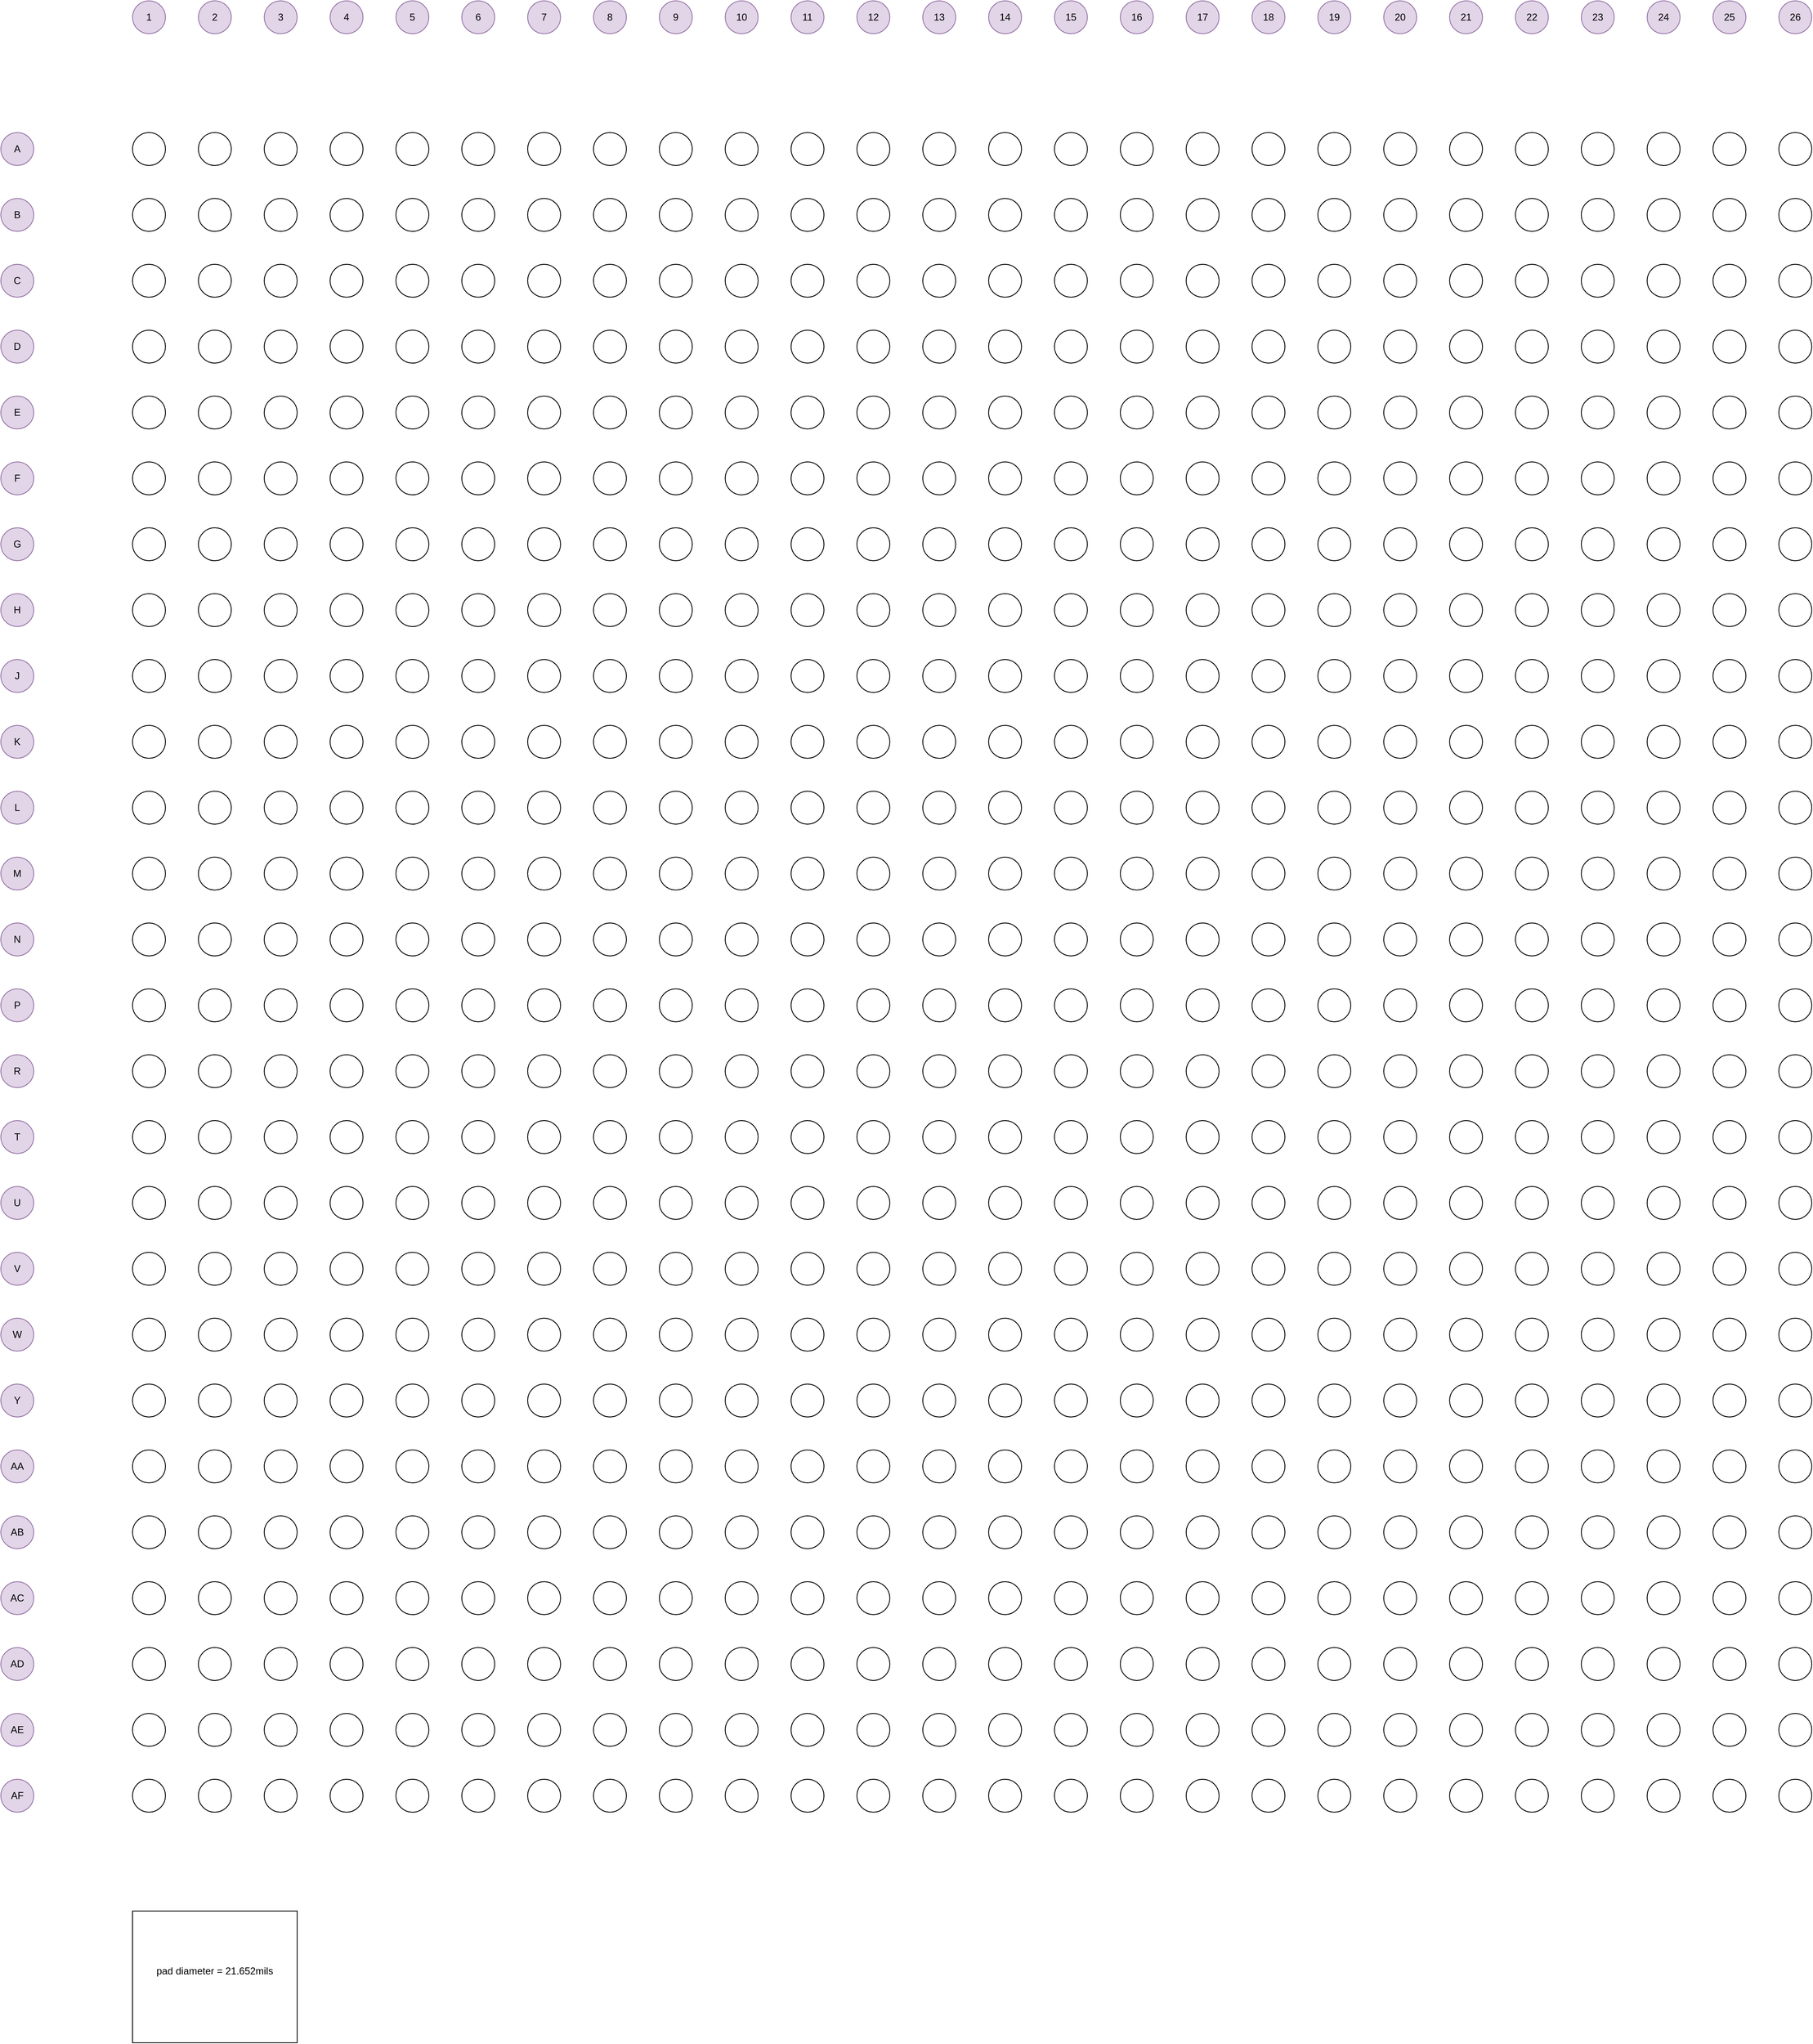 <mxfile>
    <diagram id="xmyCLZKODAFvFpBQ7ESs" name="LAYER1">
        <mxGraphModel dx="640" dy="490" grid="1" gridSize="10" guides="1" tooltips="1" connect="1" arrows="1" fold="1" page="0" pageScale="1" pageWidth="850" pageHeight="1100" math="0" shadow="0">
            <root>
                <mxCell id="0"/>
                <mxCell id="1" parent="0"/>
                <mxCell id="2" value="" style="ellipse;whiteSpace=wrap;html=1;aspect=fixed;" parent="1" vertex="1">
                    <mxGeometry x="200" y="200" width="40" height="40" as="geometry"/>
                </mxCell>
                <mxCell id="3" value="" style="ellipse;whiteSpace=wrap;html=1;aspect=fixed;" parent="1" vertex="1">
                    <mxGeometry x="280" y="200" width="40" height="40" as="geometry"/>
                </mxCell>
                <mxCell id="4" value="" style="ellipse;whiteSpace=wrap;html=1;aspect=fixed;" parent="1" vertex="1">
                    <mxGeometry x="360" y="200" width="40" height="40" as="geometry"/>
                </mxCell>
                <mxCell id="5" value="" style="ellipse;whiteSpace=wrap;html=1;aspect=fixed;" parent="1" vertex="1">
                    <mxGeometry x="440" y="200" width="40" height="40" as="geometry"/>
                </mxCell>
                <mxCell id="6" value="" style="ellipse;whiteSpace=wrap;html=1;aspect=fixed;" parent="1" vertex="1">
                    <mxGeometry x="520" y="200" width="40" height="40" as="geometry"/>
                </mxCell>
                <mxCell id="7" value="" style="ellipse;whiteSpace=wrap;html=1;aspect=fixed;" parent="1" vertex="1">
                    <mxGeometry x="600" y="200" width="40" height="40" as="geometry"/>
                </mxCell>
                <mxCell id="8" value="" style="ellipse;whiteSpace=wrap;html=1;aspect=fixed;" parent="1" vertex="1">
                    <mxGeometry x="680" y="200" width="40" height="40" as="geometry"/>
                </mxCell>
                <mxCell id="9" value="" style="ellipse;whiteSpace=wrap;html=1;aspect=fixed;" parent="1" vertex="1">
                    <mxGeometry x="760" y="200" width="40" height="40" as="geometry"/>
                </mxCell>
                <mxCell id="10" value="" style="ellipse;whiteSpace=wrap;html=1;aspect=fixed;" parent="1" vertex="1">
                    <mxGeometry x="840" y="200" width="40" height="40" as="geometry"/>
                </mxCell>
                <mxCell id="11" value="" style="ellipse;whiteSpace=wrap;html=1;aspect=fixed;" parent="1" vertex="1">
                    <mxGeometry x="920" y="200" width="40" height="40" as="geometry"/>
                </mxCell>
                <mxCell id="12" value="" style="ellipse;whiteSpace=wrap;html=1;aspect=fixed;" parent="1" vertex="1">
                    <mxGeometry x="1000" y="200" width="40" height="40" as="geometry"/>
                </mxCell>
                <mxCell id="13" value="" style="ellipse;whiteSpace=wrap;html=1;aspect=fixed;" parent="1" vertex="1">
                    <mxGeometry x="1080" y="200" width="40" height="40" as="geometry"/>
                </mxCell>
                <mxCell id="14" value="" style="ellipse;whiteSpace=wrap;html=1;aspect=fixed;" parent="1" vertex="1">
                    <mxGeometry x="1160" y="200" width="40" height="40" as="geometry"/>
                </mxCell>
                <mxCell id="15" value="" style="ellipse;whiteSpace=wrap;html=1;aspect=fixed;" parent="1" vertex="1">
                    <mxGeometry x="1240" y="200" width="40" height="40" as="geometry"/>
                </mxCell>
                <mxCell id="16" value="" style="ellipse;whiteSpace=wrap;html=1;aspect=fixed;" parent="1" vertex="1">
                    <mxGeometry x="1320" y="200" width="40" height="40" as="geometry"/>
                </mxCell>
                <mxCell id="17" value="" style="ellipse;whiteSpace=wrap;html=1;aspect=fixed;" parent="1" vertex="1">
                    <mxGeometry x="1400" y="200" width="40" height="40" as="geometry"/>
                </mxCell>
                <mxCell id="18" value="" style="ellipse;whiteSpace=wrap;html=1;aspect=fixed;" parent="1" vertex="1">
                    <mxGeometry x="1480" y="200" width="40" height="40" as="geometry"/>
                </mxCell>
                <mxCell id="19" value="" style="ellipse;whiteSpace=wrap;html=1;aspect=fixed;" parent="1" vertex="1">
                    <mxGeometry x="1560" y="200" width="40" height="40" as="geometry"/>
                </mxCell>
                <mxCell id="20" value="" style="ellipse;whiteSpace=wrap;html=1;aspect=fixed;" parent="1" vertex="1">
                    <mxGeometry x="1640" y="200" width="40" height="40" as="geometry"/>
                </mxCell>
                <mxCell id="21" value="" style="ellipse;whiteSpace=wrap;html=1;aspect=fixed;" parent="1" vertex="1">
                    <mxGeometry x="1720" y="200" width="40" height="40" as="geometry"/>
                </mxCell>
                <mxCell id="22" value="" style="ellipse;whiteSpace=wrap;html=1;aspect=fixed;" parent="1" vertex="1">
                    <mxGeometry x="1800" y="200" width="40" height="40" as="geometry"/>
                </mxCell>
                <mxCell id="23" value="" style="ellipse;whiteSpace=wrap;html=1;aspect=fixed;" parent="1" vertex="1">
                    <mxGeometry x="1880" y="200" width="40" height="40" as="geometry"/>
                </mxCell>
                <mxCell id="24" value="" style="ellipse;whiteSpace=wrap;html=1;aspect=fixed;" parent="1" vertex="1">
                    <mxGeometry x="1960" y="200" width="40" height="40" as="geometry"/>
                </mxCell>
                <mxCell id="25" value="" style="ellipse;whiteSpace=wrap;html=1;aspect=fixed;" parent="1" vertex="1">
                    <mxGeometry x="2040" y="200" width="40" height="40" as="geometry"/>
                </mxCell>
                <mxCell id="26" value="" style="ellipse;whiteSpace=wrap;html=1;aspect=fixed;" parent="1" vertex="1">
                    <mxGeometry x="2120" y="200" width="40" height="40" as="geometry"/>
                </mxCell>
                <mxCell id="27" value="" style="ellipse;whiteSpace=wrap;html=1;aspect=fixed;" parent="1" vertex="1">
                    <mxGeometry x="200" y="280" width="40" height="40" as="geometry"/>
                </mxCell>
                <mxCell id="28" value="" style="ellipse;whiteSpace=wrap;html=1;aspect=fixed;" parent="1" vertex="1">
                    <mxGeometry x="280" y="280" width="40" height="40" as="geometry"/>
                </mxCell>
                <mxCell id="29" value="" style="ellipse;whiteSpace=wrap;html=1;aspect=fixed;" parent="1" vertex="1">
                    <mxGeometry x="360" y="280" width="40" height="40" as="geometry"/>
                </mxCell>
                <mxCell id="30" value="" style="ellipse;whiteSpace=wrap;html=1;aspect=fixed;" parent="1" vertex="1">
                    <mxGeometry x="440" y="280" width="40" height="40" as="geometry"/>
                </mxCell>
                <mxCell id="31" value="" style="ellipse;whiteSpace=wrap;html=1;aspect=fixed;" parent="1" vertex="1">
                    <mxGeometry x="520" y="280" width="40" height="40" as="geometry"/>
                </mxCell>
                <mxCell id="32" value="" style="ellipse;whiteSpace=wrap;html=1;aspect=fixed;" parent="1" vertex="1">
                    <mxGeometry x="600" y="280" width="40" height="40" as="geometry"/>
                </mxCell>
                <mxCell id="33" value="" style="ellipse;whiteSpace=wrap;html=1;aspect=fixed;" parent="1" vertex="1">
                    <mxGeometry x="680" y="280" width="40" height="40" as="geometry"/>
                </mxCell>
                <mxCell id="34" value="" style="ellipse;whiteSpace=wrap;html=1;aspect=fixed;" parent="1" vertex="1">
                    <mxGeometry x="760" y="280" width="40" height="40" as="geometry"/>
                </mxCell>
                <mxCell id="35" value="" style="ellipse;whiteSpace=wrap;html=1;aspect=fixed;" parent="1" vertex="1">
                    <mxGeometry x="840" y="280" width="40" height="40" as="geometry"/>
                </mxCell>
                <mxCell id="36" value="" style="ellipse;whiteSpace=wrap;html=1;aspect=fixed;" parent="1" vertex="1">
                    <mxGeometry x="920" y="280" width="40" height="40" as="geometry"/>
                </mxCell>
                <mxCell id="37" value="" style="ellipse;whiteSpace=wrap;html=1;aspect=fixed;" parent="1" vertex="1">
                    <mxGeometry x="1000" y="280" width="40" height="40" as="geometry"/>
                </mxCell>
                <mxCell id="38" value="" style="ellipse;whiteSpace=wrap;html=1;aspect=fixed;" parent="1" vertex="1">
                    <mxGeometry x="1080" y="280" width="40" height="40" as="geometry"/>
                </mxCell>
                <mxCell id="39" value="" style="ellipse;whiteSpace=wrap;html=1;aspect=fixed;" parent="1" vertex="1">
                    <mxGeometry x="1160" y="280" width="40" height="40" as="geometry"/>
                </mxCell>
                <mxCell id="40" value="" style="ellipse;whiteSpace=wrap;html=1;aspect=fixed;" parent="1" vertex="1">
                    <mxGeometry x="1240" y="280" width="40" height="40" as="geometry"/>
                </mxCell>
                <mxCell id="41" value="" style="ellipse;whiteSpace=wrap;html=1;aspect=fixed;" parent="1" vertex="1">
                    <mxGeometry x="1320" y="280" width="40" height="40" as="geometry"/>
                </mxCell>
                <mxCell id="42" value="" style="ellipse;whiteSpace=wrap;html=1;aspect=fixed;" parent="1" vertex="1">
                    <mxGeometry x="1400" y="280" width="40" height="40" as="geometry"/>
                </mxCell>
                <mxCell id="43" value="" style="ellipse;whiteSpace=wrap;html=1;aspect=fixed;" parent="1" vertex="1">
                    <mxGeometry x="1480" y="280" width="40" height="40" as="geometry"/>
                </mxCell>
                <mxCell id="44" value="" style="ellipse;whiteSpace=wrap;html=1;aspect=fixed;" parent="1" vertex="1">
                    <mxGeometry x="1560" y="280" width="40" height="40" as="geometry"/>
                </mxCell>
                <mxCell id="45" value="" style="ellipse;whiteSpace=wrap;html=1;aspect=fixed;" parent="1" vertex="1">
                    <mxGeometry x="1640" y="280" width="40" height="40" as="geometry"/>
                </mxCell>
                <mxCell id="46" value="" style="ellipse;whiteSpace=wrap;html=1;aspect=fixed;" parent="1" vertex="1">
                    <mxGeometry x="1720" y="280" width="40" height="40" as="geometry"/>
                </mxCell>
                <mxCell id="47" value="" style="ellipse;whiteSpace=wrap;html=1;aspect=fixed;" parent="1" vertex="1">
                    <mxGeometry x="1800" y="280" width="40" height="40" as="geometry"/>
                </mxCell>
                <mxCell id="48" value="" style="ellipse;whiteSpace=wrap;html=1;aspect=fixed;" parent="1" vertex="1">
                    <mxGeometry x="1880" y="280" width="40" height="40" as="geometry"/>
                </mxCell>
                <mxCell id="49" value="" style="ellipse;whiteSpace=wrap;html=1;aspect=fixed;" parent="1" vertex="1">
                    <mxGeometry x="1960" y="280" width="40" height="40" as="geometry"/>
                </mxCell>
                <mxCell id="50" value="" style="ellipse;whiteSpace=wrap;html=1;aspect=fixed;" parent="1" vertex="1">
                    <mxGeometry x="2040" y="280" width="40" height="40" as="geometry"/>
                </mxCell>
                <mxCell id="51" value="" style="ellipse;whiteSpace=wrap;html=1;aspect=fixed;" parent="1" vertex="1">
                    <mxGeometry x="2120" y="280" width="40" height="40" as="geometry"/>
                </mxCell>
                <mxCell id="52" value="" style="ellipse;whiteSpace=wrap;html=1;aspect=fixed;" parent="1" vertex="1">
                    <mxGeometry x="200" y="360" width="40" height="40" as="geometry"/>
                </mxCell>
                <mxCell id="53" value="" style="ellipse;whiteSpace=wrap;html=1;aspect=fixed;" parent="1" vertex="1">
                    <mxGeometry x="280" y="360" width="40" height="40" as="geometry"/>
                </mxCell>
                <mxCell id="54" value="" style="ellipse;whiteSpace=wrap;html=1;aspect=fixed;" parent="1" vertex="1">
                    <mxGeometry x="360" y="360" width="40" height="40" as="geometry"/>
                </mxCell>
                <mxCell id="55" value="" style="ellipse;whiteSpace=wrap;html=1;aspect=fixed;" parent="1" vertex="1">
                    <mxGeometry x="440" y="360" width="40" height="40" as="geometry"/>
                </mxCell>
                <mxCell id="56" value="" style="ellipse;whiteSpace=wrap;html=1;aspect=fixed;" parent="1" vertex="1">
                    <mxGeometry x="520" y="360" width="40" height="40" as="geometry"/>
                </mxCell>
                <mxCell id="57" value="" style="ellipse;whiteSpace=wrap;html=1;aspect=fixed;" parent="1" vertex="1">
                    <mxGeometry x="600" y="360" width="40" height="40" as="geometry"/>
                </mxCell>
                <mxCell id="58" value="" style="ellipse;whiteSpace=wrap;html=1;aspect=fixed;" parent="1" vertex="1">
                    <mxGeometry x="680" y="360" width="40" height="40" as="geometry"/>
                </mxCell>
                <mxCell id="59" value="" style="ellipse;whiteSpace=wrap;html=1;aspect=fixed;" parent="1" vertex="1">
                    <mxGeometry x="760" y="360" width="40" height="40" as="geometry"/>
                </mxCell>
                <mxCell id="60" value="" style="ellipse;whiteSpace=wrap;html=1;aspect=fixed;" parent="1" vertex="1">
                    <mxGeometry x="840" y="360" width="40" height="40" as="geometry"/>
                </mxCell>
                <mxCell id="61" value="" style="ellipse;whiteSpace=wrap;html=1;aspect=fixed;" parent="1" vertex="1">
                    <mxGeometry x="920" y="360" width="40" height="40" as="geometry"/>
                </mxCell>
                <mxCell id="62" value="" style="ellipse;whiteSpace=wrap;html=1;aspect=fixed;" parent="1" vertex="1">
                    <mxGeometry x="1000" y="360" width="40" height="40" as="geometry"/>
                </mxCell>
                <mxCell id="63" value="" style="ellipse;whiteSpace=wrap;html=1;aspect=fixed;" parent="1" vertex="1">
                    <mxGeometry x="1080" y="360" width="40" height="40" as="geometry"/>
                </mxCell>
                <mxCell id="64" value="" style="ellipse;whiteSpace=wrap;html=1;aspect=fixed;" parent="1" vertex="1">
                    <mxGeometry x="1160" y="360" width="40" height="40" as="geometry"/>
                </mxCell>
                <mxCell id="65" value="" style="ellipse;whiteSpace=wrap;html=1;aspect=fixed;" parent="1" vertex="1">
                    <mxGeometry x="1240" y="360" width="40" height="40" as="geometry"/>
                </mxCell>
                <mxCell id="66" value="" style="ellipse;whiteSpace=wrap;html=1;aspect=fixed;" parent="1" vertex="1">
                    <mxGeometry x="1320" y="360" width="40" height="40" as="geometry"/>
                </mxCell>
                <mxCell id="67" value="" style="ellipse;whiteSpace=wrap;html=1;aspect=fixed;" parent="1" vertex="1">
                    <mxGeometry x="1400" y="360" width="40" height="40" as="geometry"/>
                </mxCell>
                <mxCell id="68" value="" style="ellipse;whiteSpace=wrap;html=1;aspect=fixed;" parent="1" vertex="1">
                    <mxGeometry x="1480" y="360" width="40" height="40" as="geometry"/>
                </mxCell>
                <mxCell id="69" value="" style="ellipse;whiteSpace=wrap;html=1;aspect=fixed;" parent="1" vertex="1">
                    <mxGeometry x="1560" y="360" width="40" height="40" as="geometry"/>
                </mxCell>
                <mxCell id="70" value="" style="ellipse;whiteSpace=wrap;html=1;aspect=fixed;" parent="1" vertex="1">
                    <mxGeometry x="1640" y="360" width="40" height="40" as="geometry"/>
                </mxCell>
                <mxCell id="71" value="" style="ellipse;whiteSpace=wrap;html=1;aspect=fixed;" parent="1" vertex="1">
                    <mxGeometry x="1720" y="360" width="40" height="40" as="geometry"/>
                </mxCell>
                <mxCell id="72" value="" style="ellipse;whiteSpace=wrap;html=1;aspect=fixed;" parent="1" vertex="1">
                    <mxGeometry x="1800" y="360" width="40" height="40" as="geometry"/>
                </mxCell>
                <mxCell id="73" value="" style="ellipse;whiteSpace=wrap;html=1;aspect=fixed;" parent="1" vertex="1">
                    <mxGeometry x="1880" y="360" width="40" height="40" as="geometry"/>
                </mxCell>
                <mxCell id="74" value="" style="ellipse;whiteSpace=wrap;html=1;aspect=fixed;" parent="1" vertex="1">
                    <mxGeometry x="1960" y="360" width="40" height="40" as="geometry"/>
                </mxCell>
                <mxCell id="75" value="" style="ellipse;whiteSpace=wrap;html=1;aspect=fixed;" parent="1" vertex="1">
                    <mxGeometry x="2040" y="360" width="40" height="40" as="geometry"/>
                </mxCell>
                <mxCell id="76" value="" style="ellipse;whiteSpace=wrap;html=1;aspect=fixed;" parent="1" vertex="1">
                    <mxGeometry x="2120" y="360" width="40" height="40" as="geometry"/>
                </mxCell>
                <mxCell id="77" value="" style="ellipse;whiteSpace=wrap;html=1;aspect=fixed;" parent="1" vertex="1">
                    <mxGeometry x="200" y="440" width="40" height="40" as="geometry"/>
                </mxCell>
                <mxCell id="78" value="" style="ellipse;whiteSpace=wrap;html=1;aspect=fixed;" parent="1" vertex="1">
                    <mxGeometry x="280" y="440" width="40" height="40" as="geometry"/>
                </mxCell>
                <mxCell id="79" value="" style="ellipse;whiteSpace=wrap;html=1;aspect=fixed;" parent="1" vertex="1">
                    <mxGeometry x="360" y="440" width="40" height="40" as="geometry"/>
                </mxCell>
                <mxCell id="80" value="" style="ellipse;whiteSpace=wrap;html=1;aspect=fixed;" parent="1" vertex="1">
                    <mxGeometry x="440" y="440" width="40" height="40" as="geometry"/>
                </mxCell>
                <mxCell id="81" value="" style="ellipse;whiteSpace=wrap;html=1;aspect=fixed;" parent="1" vertex="1">
                    <mxGeometry x="520" y="440" width="40" height="40" as="geometry"/>
                </mxCell>
                <mxCell id="82" value="" style="ellipse;whiteSpace=wrap;html=1;aspect=fixed;" parent="1" vertex="1">
                    <mxGeometry x="600" y="440" width="40" height="40" as="geometry"/>
                </mxCell>
                <mxCell id="83" value="" style="ellipse;whiteSpace=wrap;html=1;aspect=fixed;" parent="1" vertex="1">
                    <mxGeometry x="680" y="440" width="40" height="40" as="geometry"/>
                </mxCell>
                <mxCell id="84" value="" style="ellipse;whiteSpace=wrap;html=1;aspect=fixed;" parent="1" vertex="1">
                    <mxGeometry x="760" y="440" width="40" height="40" as="geometry"/>
                </mxCell>
                <mxCell id="85" value="" style="ellipse;whiteSpace=wrap;html=1;aspect=fixed;" parent="1" vertex="1">
                    <mxGeometry x="840" y="440" width="40" height="40" as="geometry"/>
                </mxCell>
                <mxCell id="86" value="" style="ellipse;whiteSpace=wrap;html=1;aspect=fixed;" parent="1" vertex="1">
                    <mxGeometry x="920" y="440" width="40" height="40" as="geometry"/>
                </mxCell>
                <mxCell id="87" value="" style="ellipse;whiteSpace=wrap;html=1;aspect=fixed;" parent="1" vertex="1">
                    <mxGeometry x="1000" y="440" width="40" height="40" as="geometry"/>
                </mxCell>
                <mxCell id="88" value="" style="ellipse;whiteSpace=wrap;html=1;aspect=fixed;" parent="1" vertex="1">
                    <mxGeometry x="1080" y="440" width="40" height="40" as="geometry"/>
                </mxCell>
                <mxCell id="89" value="" style="ellipse;whiteSpace=wrap;html=1;aspect=fixed;" parent="1" vertex="1">
                    <mxGeometry x="1160" y="440" width="40" height="40" as="geometry"/>
                </mxCell>
                <mxCell id="90" value="" style="ellipse;whiteSpace=wrap;html=1;aspect=fixed;" parent="1" vertex="1">
                    <mxGeometry x="1240" y="440" width="40" height="40" as="geometry"/>
                </mxCell>
                <mxCell id="91" value="" style="ellipse;whiteSpace=wrap;html=1;aspect=fixed;" parent="1" vertex="1">
                    <mxGeometry x="1320" y="440" width="40" height="40" as="geometry"/>
                </mxCell>
                <mxCell id="92" value="" style="ellipse;whiteSpace=wrap;html=1;aspect=fixed;" parent="1" vertex="1">
                    <mxGeometry x="1400" y="440" width="40" height="40" as="geometry"/>
                </mxCell>
                <mxCell id="93" value="" style="ellipse;whiteSpace=wrap;html=1;aspect=fixed;" parent="1" vertex="1">
                    <mxGeometry x="1480" y="440" width="40" height="40" as="geometry"/>
                </mxCell>
                <mxCell id="94" value="" style="ellipse;whiteSpace=wrap;html=1;aspect=fixed;" parent="1" vertex="1">
                    <mxGeometry x="1560" y="440" width="40" height="40" as="geometry"/>
                </mxCell>
                <mxCell id="95" value="" style="ellipse;whiteSpace=wrap;html=1;aspect=fixed;" parent="1" vertex="1">
                    <mxGeometry x="1640" y="440" width="40" height="40" as="geometry"/>
                </mxCell>
                <mxCell id="96" value="" style="ellipse;whiteSpace=wrap;html=1;aspect=fixed;" parent="1" vertex="1">
                    <mxGeometry x="1720" y="440" width="40" height="40" as="geometry"/>
                </mxCell>
                <mxCell id="97" value="" style="ellipse;whiteSpace=wrap;html=1;aspect=fixed;" parent="1" vertex="1">
                    <mxGeometry x="1800" y="440" width="40" height="40" as="geometry"/>
                </mxCell>
                <mxCell id="98" value="" style="ellipse;whiteSpace=wrap;html=1;aspect=fixed;" parent="1" vertex="1">
                    <mxGeometry x="1880" y="440" width="40" height="40" as="geometry"/>
                </mxCell>
                <mxCell id="99" value="" style="ellipse;whiteSpace=wrap;html=1;aspect=fixed;" parent="1" vertex="1">
                    <mxGeometry x="1960" y="440" width="40" height="40" as="geometry"/>
                </mxCell>
                <mxCell id="100" value="" style="ellipse;whiteSpace=wrap;html=1;aspect=fixed;" parent="1" vertex="1">
                    <mxGeometry x="2040" y="440" width="40" height="40" as="geometry"/>
                </mxCell>
                <mxCell id="101" value="" style="ellipse;whiteSpace=wrap;html=1;aspect=fixed;" parent="1" vertex="1">
                    <mxGeometry x="2120" y="440" width="40" height="40" as="geometry"/>
                </mxCell>
                <mxCell id="102" value="" style="ellipse;whiteSpace=wrap;html=1;aspect=fixed;" parent="1" vertex="1">
                    <mxGeometry x="200" y="520" width="40" height="40" as="geometry"/>
                </mxCell>
                <mxCell id="103" value="" style="ellipse;whiteSpace=wrap;html=1;aspect=fixed;" parent="1" vertex="1">
                    <mxGeometry x="280" y="520" width="40" height="40" as="geometry"/>
                </mxCell>
                <mxCell id="104" value="" style="ellipse;whiteSpace=wrap;html=1;aspect=fixed;" parent="1" vertex="1">
                    <mxGeometry x="360" y="520" width="40" height="40" as="geometry"/>
                </mxCell>
                <mxCell id="105" value="" style="ellipse;whiteSpace=wrap;html=1;aspect=fixed;" parent="1" vertex="1">
                    <mxGeometry x="440" y="520" width="40" height="40" as="geometry"/>
                </mxCell>
                <mxCell id="106" value="" style="ellipse;whiteSpace=wrap;html=1;aspect=fixed;" parent="1" vertex="1">
                    <mxGeometry x="520" y="520" width="40" height="40" as="geometry"/>
                </mxCell>
                <mxCell id="107" value="" style="ellipse;whiteSpace=wrap;html=1;aspect=fixed;" parent="1" vertex="1">
                    <mxGeometry x="600" y="520" width="40" height="40" as="geometry"/>
                </mxCell>
                <mxCell id="108" value="" style="ellipse;whiteSpace=wrap;html=1;aspect=fixed;" parent="1" vertex="1">
                    <mxGeometry x="680" y="520" width="40" height="40" as="geometry"/>
                </mxCell>
                <mxCell id="109" value="" style="ellipse;whiteSpace=wrap;html=1;aspect=fixed;" parent="1" vertex="1">
                    <mxGeometry x="760" y="520" width="40" height="40" as="geometry"/>
                </mxCell>
                <mxCell id="110" value="" style="ellipse;whiteSpace=wrap;html=1;aspect=fixed;" parent="1" vertex="1">
                    <mxGeometry x="840" y="520" width="40" height="40" as="geometry"/>
                </mxCell>
                <mxCell id="111" value="" style="ellipse;whiteSpace=wrap;html=1;aspect=fixed;" parent="1" vertex="1">
                    <mxGeometry x="920" y="520" width="40" height="40" as="geometry"/>
                </mxCell>
                <mxCell id="112" value="" style="ellipse;whiteSpace=wrap;html=1;aspect=fixed;" parent="1" vertex="1">
                    <mxGeometry x="1000" y="520" width="40" height="40" as="geometry"/>
                </mxCell>
                <mxCell id="113" value="" style="ellipse;whiteSpace=wrap;html=1;aspect=fixed;" parent="1" vertex="1">
                    <mxGeometry x="1080" y="520" width="40" height="40" as="geometry"/>
                </mxCell>
                <mxCell id="114" value="" style="ellipse;whiteSpace=wrap;html=1;aspect=fixed;" parent="1" vertex="1">
                    <mxGeometry x="1160" y="520" width="40" height="40" as="geometry"/>
                </mxCell>
                <mxCell id="115" value="" style="ellipse;whiteSpace=wrap;html=1;aspect=fixed;" parent="1" vertex="1">
                    <mxGeometry x="1240" y="520" width="40" height="40" as="geometry"/>
                </mxCell>
                <mxCell id="116" value="" style="ellipse;whiteSpace=wrap;html=1;aspect=fixed;" parent="1" vertex="1">
                    <mxGeometry x="1320" y="520" width="40" height="40" as="geometry"/>
                </mxCell>
                <mxCell id="117" value="" style="ellipse;whiteSpace=wrap;html=1;aspect=fixed;" parent="1" vertex="1">
                    <mxGeometry x="1400" y="520" width="40" height="40" as="geometry"/>
                </mxCell>
                <mxCell id="118" value="" style="ellipse;whiteSpace=wrap;html=1;aspect=fixed;" parent="1" vertex="1">
                    <mxGeometry x="1480" y="520" width="40" height="40" as="geometry"/>
                </mxCell>
                <mxCell id="119" value="" style="ellipse;whiteSpace=wrap;html=1;aspect=fixed;" parent="1" vertex="1">
                    <mxGeometry x="1560" y="520" width="40" height="40" as="geometry"/>
                </mxCell>
                <mxCell id="120" value="" style="ellipse;whiteSpace=wrap;html=1;aspect=fixed;" parent="1" vertex="1">
                    <mxGeometry x="1640" y="520" width="40" height="40" as="geometry"/>
                </mxCell>
                <mxCell id="121" value="" style="ellipse;whiteSpace=wrap;html=1;aspect=fixed;" parent="1" vertex="1">
                    <mxGeometry x="1720" y="520" width="40" height="40" as="geometry"/>
                </mxCell>
                <mxCell id="122" value="" style="ellipse;whiteSpace=wrap;html=1;aspect=fixed;" parent="1" vertex="1">
                    <mxGeometry x="1800" y="520" width="40" height="40" as="geometry"/>
                </mxCell>
                <mxCell id="123" value="" style="ellipse;whiteSpace=wrap;html=1;aspect=fixed;" parent="1" vertex="1">
                    <mxGeometry x="1880" y="520" width="40" height="40" as="geometry"/>
                </mxCell>
                <mxCell id="124" value="" style="ellipse;whiteSpace=wrap;html=1;aspect=fixed;" parent="1" vertex="1">
                    <mxGeometry x="1960" y="520" width="40" height="40" as="geometry"/>
                </mxCell>
                <mxCell id="125" value="" style="ellipse;whiteSpace=wrap;html=1;aspect=fixed;" parent="1" vertex="1">
                    <mxGeometry x="2040" y="520" width="40" height="40" as="geometry"/>
                </mxCell>
                <mxCell id="126" value="" style="ellipse;whiteSpace=wrap;html=1;aspect=fixed;" parent="1" vertex="1">
                    <mxGeometry x="2120" y="520" width="40" height="40" as="geometry"/>
                </mxCell>
                <mxCell id="127" value="" style="ellipse;whiteSpace=wrap;html=1;aspect=fixed;" parent="1" vertex="1">
                    <mxGeometry x="200" y="600" width="40" height="40" as="geometry"/>
                </mxCell>
                <mxCell id="128" value="" style="ellipse;whiteSpace=wrap;html=1;aspect=fixed;" parent="1" vertex="1">
                    <mxGeometry x="280" y="600" width="40" height="40" as="geometry"/>
                </mxCell>
                <mxCell id="129" value="" style="ellipse;whiteSpace=wrap;html=1;aspect=fixed;" parent="1" vertex="1">
                    <mxGeometry x="360" y="600" width="40" height="40" as="geometry"/>
                </mxCell>
                <mxCell id="130" value="" style="ellipse;whiteSpace=wrap;html=1;aspect=fixed;" parent="1" vertex="1">
                    <mxGeometry x="440" y="600" width="40" height="40" as="geometry"/>
                </mxCell>
                <mxCell id="131" value="" style="ellipse;whiteSpace=wrap;html=1;aspect=fixed;" parent="1" vertex="1">
                    <mxGeometry x="520" y="600" width="40" height="40" as="geometry"/>
                </mxCell>
                <mxCell id="132" value="" style="ellipse;whiteSpace=wrap;html=1;aspect=fixed;" parent="1" vertex="1">
                    <mxGeometry x="600" y="600" width="40" height="40" as="geometry"/>
                </mxCell>
                <mxCell id="133" value="" style="ellipse;whiteSpace=wrap;html=1;aspect=fixed;" parent="1" vertex="1">
                    <mxGeometry x="680" y="600" width="40" height="40" as="geometry"/>
                </mxCell>
                <mxCell id="134" value="" style="ellipse;whiteSpace=wrap;html=1;aspect=fixed;" parent="1" vertex="1">
                    <mxGeometry x="760" y="600" width="40" height="40" as="geometry"/>
                </mxCell>
                <mxCell id="135" value="" style="ellipse;whiteSpace=wrap;html=1;aspect=fixed;" parent="1" vertex="1">
                    <mxGeometry x="840" y="600" width="40" height="40" as="geometry"/>
                </mxCell>
                <mxCell id="136" value="" style="ellipse;whiteSpace=wrap;html=1;aspect=fixed;" parent="1" vertex="1">
                    <mxGeometry x="920" y="600" width="40" height="40" as="geometry"/>
                </mxCell>
                <mxCell id="137" value="" style="ellipse;whiteSpace=wrap;html=1;aspect=fixed;" parent="1" vertex="1">
                    <mxGeometry x="1000" y="600" width="40" height="40" as="geometry"/>
                </mxCell>
                <mxCell id="138" value="" style="ellipse;whiteSpace=wrap;html=1;aspect=fixed;" parent="1" vertex="1">
                    <mxGeometry x="1080" y="600" width="40" height="40" as="geometry"/>
                </mxCell>
                <mxCell id="139" value="" style="ellipse;whiteSpace=wrap;html=1;aspect=fixed;" parent="1" vertex="1">
                    <mxGeometry x="1160" y="600" width="40" height="40" as="geometry"/>
                </mxCell>
                <mxCell id="140" value="" style="ellipse;whiteSpace=wrap;html=1;aspect=fixed;" parent="1" vertex="1">
                    <mxGeometry x="1240" y="600" width="40" height="40" as="geometry"/>
                </mxCell>
                <mxCell id="141" value="" style="ellipse;whiteSpace=wrap;html=1;aspect=fixed;" parent="1" vertex="1">
                    <mxGeometry x="1320" y="600" width="40" height="40" as="geometry"/>
                </mxCell>
                <mxCell id="142" value="" style="ellipse;whiteSpace=wrap;html=1;aspect=fixed;" parent="1" vertex="1">
                    <mxGeometry x="1400" y="600" width="40" height="40" as="geometry"/>
                </mxCell>
                <mxCell id="143" value="" style="ellipse;whiteSpace=wrap;html=1;aspect=fixed;" parent="1" vertex="1">
                    <mxGeometry x="1480" y="600" width="40" height="40" as="geometry"/>
                </mxCell>
                <mxCell id="144" value="" style="ellipse;whiteSpace=wrap;html=1;aspect=fixed;" parent="1" vertex="1">
                    <mxGeometry x="1560" y="600" width="40" height="40" as="geometry"/>
                </mxCell>
                <mxCell id="145" value="" style="ellipse;whiteSpace=wrap;html=1;aspect=fixed;" parent="1" vertex="1">
                    <mxGeometry x="1640" y="600" width="40" height="40" as="geometry"/>
                </mxCell>
                <mxCell id="146" value="" style="ellipse;whiteSpace=wrap;html=1;aspect=fixed;" parent="1" vertex="1">
                    <mxGeometry x="1720" y="600" width="40" height="40" as="geometry"/>
                </mxCell>
                <mxCell id="147" value="" style="ellipse;whiteSpace=wrap;html=1;aspect=fixed;" parent="1" vertex="1">
                    <mxGeometry x="1800" y="600" width="40" height="40" as="geometry"/>
                </mxCell>
                <mxCell id="148" value="" style="ellipse;whiteSpace=wrap;html=1;aspect=fixed;" parent="1" vertex="1">
                    <mxGeometry x="1880" y="600" width="40" height="40" as="geometry"/>
                </mxCell>
                <mxCell id="149" value="" style="ellipse;whiteSpace=wrap;html=1;aspect=fixed;" parent="1" vertex="1">
                    <mxGeometry x="1960" y="600" width="40" height="40" as="geometry"/>
                </mxCell>
                <mxCell id="150" value="" style="ellipse;whiteSpace=wrap;html=1;aspect=fixed;" parent="1" vertex="1">
                    <mxGeometry x="2040" y="600" width="40" height="40" as="geometry"/>
                </mxCell>
                <mxCell id="151" value="" style="ellipse;whiteSpace=wrap;html=1;aspect=fixed;" parent="1" vertex="1">
                    <mxGeometry x="2120" y="600" width="40" height="40" as="geometry"/>
                </mxCell>
                <mxCell id="152" value="" style="ellipse;whiteSpace=wrap;html=1;aspect=fixed;" parent="1" vertex="1">
                    <mxGeometry x="200" y="680" width="40" height="40" as="geometry"/>
                </mxCell>
                <mxCell id="153" value="" style="ellipse;whiteSpace=wrap;html=1;aspect=fixed;" parent="1" vertex="1">
                    <mxGeometry x="280" y="680" width="40" height="40" as="geometry"/>
                </mxCell>
                <mxCell id="154" value="" style="ellipse;whiteSpace=wrap;html=1;aspect=fixed;" parent="1" vertex="1">
                    <mxGeometry x="360" y="680" width="40" height="40" as="geometry"/>
                </mxCell>
                <mxCell id="155" value="" style="ellipse;whiteSpace=wrap;html=1;aspect=fixed;" parent="1" vertex="1">
                    <mxGeometry x="440" y="680" width="40" height="40" as="geometry"/>
                </mxCell>
                <mxCell id="156" value="" style="ellipse;whiteSpace=wrap;html=1;aspect=fixed;" parent="1" vertex="1">
                    <mxGeometry x="520" y="680" width="40" height="40" as="geometry"/>
                </mxCell>
                <mxCell id="157" value="" style="ellipse;whiteSpace=wrap;html=1;aspect=fixed;" parent="1" vertex="1">
                    <mxGeometry x="600" y="680" width="40" height="40" as="geometry"/>
                </mxCell>
                <mxCell id="158" value="" style="ellipse;whiteSpace=wrap;html=1;aspect=fixed;" parent="1" vertex="1">
                    <mxGeometry x="680" y="680" width="40" height="40" as="geometry"/>
                </mxCell>
                <mxCell id="159" value="" style="ellipse;whiteSpace=wrap;html=1;aspect=fixed;" parent="1" vertex="1">
                    <mxGeometry x="760" y="680" width="40" height="40" as="geometry"/>
                </mxCell>
                <mxCell id="160" value="" style="ellipse;whiteSpace=wrap;html=1;aspect=fixed;" parent="1" vertex="1">
                    <mxGeometry x="840" y="680" width="40" height="40" as="geometry"/>
                </mxCell>
                <mxCell id="161" value="" style="ellipse;whiteSpace=wrap;html=1;aspect=fixed;" parent="1" vertex="1">
                    <mxGeometry x="920" y="680" width="40" height="40" as="geometry"/>
                </mxCell>
                <mxCell id="162" value="" style="ellipse;whiteSpace=wrap;html=1;aspect=fixed;" parent="1" vertex="1">
                    <mxGeometry x="1000" y="680" width="40" height="40" as="geometry"/>
                </mxCell>
                <mxCell id="163" value="" style="ellipse;whiteSpace=wrap;html=1;aspect=fixed;" parent="1" vertex="1">
                    <mxGeometry x="1080" y="680" width="40" height="40" as="geometry"/>
                </mxCell>
                <mxCell id="164" value="" style="ellipse;whiteSpace=wrap;html=1;aspect=fixed;" parent="1" vertex="1">
                    <mxGeometry x="1160" y="680" width="40" height="40" as="geometry"/>
                </mxCell>
                <mxCell id="165" value="" style="ellipse;whiteSpace=wrap;html=1;aspect=fixed;" parent="1" vertex="1">
                    <mxGeometry x="1240" y="680" width="40" height="40" as="geometry"/>
                </mxCell>
                <mxCell id="166" value="" style="ellipse;whiteSpace=wrap;html=1;aspect=fixed;" parent="1" vertex="1">
                    <mxGeometry x="1320" y="680" width="40" height="40" as="geometry"/>
                </mxCell>
                <mxCell id="167" value="" style="ellipse;whiteSpace=wrap;html=1;aspect=fixed;" parent="1" vertex="1">
                    <mxGeometry x="1400" y="680" width="40" height="40" as="geometry"/>
                </mxCell>
                <mxCell id="168" value="" style="ellipse;whiteSpace=wrap;html=1;aspect=fixed;" parent="1" vertex="1">
                    <mxGeometry x="1480" y="680" width="40" height="40" as="geometry"/>
                </mxCell>
                <mxCell id="169" value="" style="ellipse;whiteSpace=wrap;html=1;aspect=fixed;" parent="1" vertex="1">
                    <mxGeometry x="1560" y="680" width="40" height="40" as="geometry"/>
                </mxCell>
                <mxCell id="170" value="" style="ellipse;whiteSpace=wrap;html=1;aspect=fixed;" parent="1" vertex="1">
                    <mxGeometry x="1640" y="680" width="40" height="40" as="geometry"/>
                </mxCell>
                <mxCell id="171" value="" style="ellipse;whiteSpace=wrap;html=1;aspect=fixed;" parent="1" vertex="1">
                    <mxGeometry x="1720" y="680" width="40" height="40" as="geometry"/>
                </mxCell>
                <mxCell id="172" value="" style="ellipse;whiteSpace=wrap;html=1;aspect=fixed;" parent="1" vertex="1">
                    <mxGeometry x="1800" y="680" width="40" height="40" as="geometry"/>
                </mxCell>
                <mxCell id="173" value="" style="ellipse;whiteSpace=wrap;html=1;aspect=fixed;" parent="1" vertex="1">
                    <mxGeometry x="1880" y="680" width="40" height="40" as="geometry"/>
                </mxCell>
                <mxCell id="174" value="" style="ellipse;whiteSpace=wrap;html=1;aspect=fixed;" parent="1" vertex="1">
                    <mxGeometry x="1960" y="680" width="40" height="40" as="geometry"/>
                </mxCell>
                <mxCell id="175" value="" style="ellipse;whiteSpace=wrap;html=1;aspect=fixed;" parent="1" vertex="1">
                    <mxGeometry x="2040" y="680" width="40" height="40" as="geometry"/>
                </mxCell>
                <mxCell id="176" value="" style="ellipse;whiteSpace=wrap;html=1;aspect=fixed;" parent="1" vertex="1">
                    <mxGeometry x="2120" y="680" width="40" height="40" as="geometry"/>
                </mxCell>
                <mxCell id="177" value="" style="ellipse;whiteSpace=wrap;html=1;aspect=fixed;" parent="1" vertex="1">
                    <mxGeometry x="200" y="760" width="40" height="40" as="geometry"/>
                </mxCell>
                <mxCell id="178" value="" style="ellipse;whiteSpace=wrap;html=1;aspect=fixed;" parent="1" vertex="1">
                    <mxGeometry x="280" y="760" width="40" height="40" as="geometry"/>
                </mxCell>
                <mxCell id="179" value="" style="ellipse;whiteSpace=wrap;html=1;aspect=fixed;" parent="1" vertex="1">
                    <mxGeometry x="360" y="760" width="40" height="40" as="geometry"/>
                </mxCell>
                <mxCell id="180" value="" style="ellipse;whiteSpace=wrap;html=1;aspect=fixed;" parent="1" vertex="1">
                    <mxGeometry x="440" y="760" width="40" height="40" as="geometry"/>
                </mxCell>
                <mxCell id="181" value="" style="ellipse;whiteSpace=wrap;html=1;aspect=fixed;" parent="1" vertex="1">
                    <mxGeometry x="520" y="760" width="40" height="40" as="geometry"/>
                </mxCell>
                <mxCell id="182" value="" style="ellipse;whiteSpace=wrap;html=1;aspect=fixed;" parent="1" vertex="1">
                    <mxGeometry x="600" y="760" width="40" height="40" as="geometry"/>
                </mxCell>
                <mxCell id="183" value="" style="ellipse;whiteSpace=wrap;html=1;aspect=fixed;" parent="1" vertex="1">
                    <mxGeometry x="680" y="760" width="40" height="40" as="geometry"/>
                </mxCell>
                <mxCell id="184" value="" style="ellipse;whiteSpace=wrap;html=1;aspect=fixed;" parent="1" vertex="1">
                    <mxGeometry x="760" y="760" width="40" height="40" as="geometry"/>
                </mxCell>
                <mxCell id="185" value="" style="ellipse;whiteSpace=wrap;html=1;aspect=fixed;" parent="1" vertex="1">
                    <mxGeometry x="840" y="760" width="40" height="40" as="geometry"/>
                </mxCell>
                <mxCell id="186" value="" style="ellipse;whiteSpace=wrap;html=1;aspect=fixed;" parent="1" vertex="1">
                    <mxGeometry x="920" y="760" width="40" height="40" as="geometry"/>
                </mxCell>
                <mxCell id="187" value="" style="ellipse;whiteSpace=wrap;html=1;aspect=fixed;" parent="1" vertex="1">
                    <mxGeometry x="1000" y="760" width="40" height="40" as="geometry"/>
                </mxCell>
                <mxCell id="188" value="" style="ellipse;whiteSpace=wrap;html=1;aspect=fixed;" parent="1" vertex="1">
                    <mxGeometry x="1080" y="760" width="40" height="40" as="geometry"/>
                </mxCell>
                <mxCell id="189" value="" style="ellipse;whiteSpace=wrap;html=1;aspect=fixed;" parent="1" vertex="1">
                    <mxGeometry x="1160" y="760" width="40" height="40" as="geometry"/>
                </mxCell>
                <mxCell id="190" value="" style="ellipse;whiteSpace=wrap;html=1;aspect=fixed;" parent="1" vertex="1">
                    <mxGeometry x="1240" y="760" width="40" height="40" as="geometry"/>
                </mxCell>
                <mxCell id="191" value="" style="ellipse;whiteSpace=wrap;html=1;aspect=fixed;" parent="1" vertex="1">
                    <mxGeometry x="1320" y="760" width="40" height="40" as="geometry"/>
                </mxCell>
                <mxCell id="192" value="" style="ellipse;whiteSpace=wrap;html=1;aspect=fixed;" parent="1" vertex="1">
                    <mxGeometry x="1400" y="760" width="40" height="40" as="geometry"/>
                </mxCell>
                <mxCell id="193" value="" style="ellipse;whiteSpace=wrap;html=1;aspect=fixed;" parent="1" vertex="1">
                    <mxGeometry x="1480" y="760" width="40" height="40" as="geometry"/>
                </mxCell>
                <mxCell id="194" value="" style="ellipse;whiteSpace=wrap;html=1;aspect=fixed;" parent="1" vertex="1">
                    <mxGeometry x="1560" y="760" width="40" height="40" as="geometry"/>
                </mxCell>
                <mxCell id="195" value="" style="ellipse;whiteSpace=wrap;html=1;aspect=fixed;" parent="1" vertex="1">
                    <mxGeometry x="1640" y="760" width="40" height="40" as="geometry"/>
                </mxCell>
                <mxCell id="196" value="" style="ellipse;whiteSpace=wrap;html=1;aspect=fixed;" parent="1" vertex="1">
                    <mxGeometry x="1720" y="760" width="40" height="40" as="geometry"/>
                </mxCell>
                <mxCell id="197" value="" style="ellipse;whiteSpace=wrap;html=1;aspect=fixed;" parent="1" vertex="1">
                    <mxGeometry x="1800" y="760" width="40" height="40" as="geometry"/>
                </mxCell>
                <mxCell id="198" value="" style="ellipse;whiteSpace=wrap;html=1;aspect=fixed;" parent="1" vertex="1">
                    <mxGeometry x="1880" y="760" width="40" height="40" as="geometry"/>
                </mxCell>
                <mxCell id="199" value="" style="ellipse;whiteSpace=wrap;html=1;aspect=fixed;" parent="1" vertex="1">
                    <mxGeometry x="1960" y="760" width="40" height="40" as="geometry"/>
                </mxCell>
                <mxCell id="200" value="" style="ellipse;whiteSpace=wrap;html=1;aspect=fixed;" parent="1" vertex="1">
                    <mxGeometry x="2040" y="760" width="40" height="40" as="geometry"/>
                </mxCell>
                <mxCell id="201" value="" style="ellipse;whiteSpace=wrap;html=1;aspect=fixed;" parent="1" vertex="1">
                    <mxGeometry x="2120" y="760" width="40" height="40" as="geometry"/>
                </mxCell>
                <mxCell id="202" value="" style="ellipse;whiteSpace=wrap;html=1;aspect=fixed;" parent="1" vertex="1">
                    <mxGeometry x="200" y="840" width="40" height="40" as="geometry"/>
                </mxCell>
                <mxCell id="203" value="" style="ellipse;whiteSpace=wrap;html=1;aspect=fixed;" parent="1" vertex="1">
                    <mxGeometry x="280" y="840" width="40" height="40" as="geometry"/>
                </mxCell>
                <mxCell id="204" value="" style="ellipse;whiteSpace=wrap;html=1;aspect=fixed;" parent="1" vertex="1">
                    <mxGeometry x="360" y="840" width="40" height="40" as="geometry"/>
                </mxCell>
                <mxCell id="205" value="" style="ellipse;whiteSpace=wrap;html=1;aspect=fixed;" parent="1" vertex="1">
                    <mxGeometry x="440" y="840" width="40" height="40" as="geometry"/>
                </mxCell>
                <mxCell id="206" value="" style="ellipse;whiteSpace=wrap;html=1;aspect=fixed;" parent="1" vertex="1">
                    <mxGeometry x="520" y="840" width="40" height="40" as="geometry"/>
                </mxCell>
                <mxCell id="207" value="" style="ellipse;whiteSpace=wrap;html=1;aspect=fixed;" parent="1" vertex="1">
                    <mxGeometry x="600" y="840" width="40" height="40" as="geometry"/>
                </mxCell>
                <mxCell id="208" value="" style="ellipse;whiteSpace=wrap;html=1;aspect=fixed;" parent="1" vertex="1">
                    <mxGeometry x="680" y="840" width="40" height="40" as="geometry"/>
                </mxCell>
                <mxCell id="209" value="" style="ellipse;whiteSpace=wrap;html=1;aspect=fixed;" parent="1" vertex="1">
                    <mxGeometry x="760" y="840" width="40" height="40" as="geometry"/>
                </mxCell>
                <mxCell id="210" value="" style="ellipse;whiteSpace=wrap;html=1;aspect=fixed;" parent="1" vertex="1">
                    <mxGeometry x="840" y="840" width="40" height="40" as="geometry"/>
                </mxCell>
                <mxCell id="211" value="" style="ellipse;whiteSpace=wrap;html=1;aspect=fixed;" parent="1" vertex="1">
                    <mxGeometry x="920" y="840" width="40" height="40" as="geometry"/>
                </mxCell>
                <mxCell id="212" value="" style="ellipse;whiteSpace=wrap;html=1;aspect=fixed;" parent="1" vertex="1">
                    <mxGeometry x="1000" y="840" width="40" height="40" as="geometry"/>
                </mxCell>
                <mxCell id="213" value="" style="ellipse;whiteSpace=wrap;html=1;aspect=fixed;" parent="1" vertex="1">
                    <mxGeometry x="1080" y="840" width="40" height="40" as="geometry"/>
                </mxCell>
                <mxCell id="214" value="" style="ellipse;whiteSpace=wrap;html=1;aspect=fixed;" parent="1" vertex="1">
                    <mxGeometry x="1160" y="840" width="40" height="40" as="geometry"/>
                </mxCell>
                <mxCell id="215" value="" style="ellipse;whiteSpace=wrap;html=1;aspect=fixed;" parent="1" vertex="1">
                    <mxGeometry x="1240" y="840" width="40" height="40" as="geometry"/>
                </mxCell>
                <mxCell id="216" value="" style="ellipse;whiteSpace=wrap;html=1;aspect=fixed;" parent="1" vertex="1">
                    <mxGeometry x="1320" y="840" width="40" height="40" as="geometry"/>
                </mxCell>
                <mxCell id="217" value="" style="ellipse;whiteSpace=wrap;html=1;aspect=fixed;" parent="1" vertex="1">
                    <mxGeometry x="1400" y="840" width="40" height="40" as="geometry"/>
                </mxCell>
                <mxCell id="218" value="" style="ellipse;whiteSpace=wrap;html=1;aspect=fixed;" parent="1" vertex="1">
                    <mxGeometry x="1480" y="840" width="40" height="40" as="geometry"/>
                </mxCell>
                <mxCell id="219" value="" style="ellipse;whiteSpace=wrap;html=1;aspect=fixed;" parent="1" vertex="1">
                    <mxGeometry x="1560" y="840" width="40" height="40" as="geometry"/>
                </mxCell>
                <mxCell id="220" value="" style="ellipse;whiteSpace=wrap;html=1;aspect=fixed;" parent="1" vertex="1">
                    <mxGeometry x="1640" y="840" width="40" height="40" as="geometry"/>
                </mxCell>
                <mxCell id="221" value="" style="ellipse;whiteSpace=wrap;html=1;aspect=fixed;" parent="1" vertex="1">
                    <mxGeometry x="1720" y="840" width="40" height="40" as="geometry"/>
                </mxCell>
                <mxCell id="222" value="" style="ellipse;whiteSpace=wrap;html=1;aspect=fixed;" parent="1" vertex="1">
                    <mxGeometry x="1800" y="840" width="40" height="40" as="geometry"/>
                </mxCell>
                <mxCell id="223" value="" style="ellipse;whiteSpace=wrap;html=1;aspect=fixed;" parent="1" vertex="1">
                    <mxGeometry x="1880" y="840" width="40" height="40" as="geometry"/>
                </mxCell>
                <mxCell id="224" value="" style="ellipse;whiteSpace=wrap;html=1;aspect=fixed;" parent="1" vertex="1">
                    <mxGeometry x="1960" y="840" width="40" height="40" as="geometry"/>
                </mxCell>
                <mxCell id="225" value="" style="ellipse;whiteSpace=wrap;html=1;aspect=fixed;" parent="1" vertex="1">
                    <mxGeometry x="2040" y="840" width="40" height="40" as="geometry"/>
                </mxCell>
                <mxCell id="226" value="" style="ellipse;whiteSpace=wrap;html=1;aspect=fixed;" parent="1" vertex="1">
                    <mxGeometry x="2120" y="840" width="40" height="40" as="geometry"/>
                </mxCell>
                <mxCell id="227" value="" style="ellipse;whiteSpace=wrap;html=1;aspect=fixed;" parent="1" vertex="1">
                    <mxGeometry x="200" y="920" width="40" height="40" as="geometry"/>
                </mxCell>
                <mxCell id="228" value="" style="ellipse;whiteSpace=wrap;html=1;aspect=fixed;" parent="1" vertex="1">
                    <mxGeometry x="280" y="920" width="40" height="40" as="geometry"/>
                </mxCell>
                <mxCell id="229" value="" style="ellipse;whiteSpace=wrap;html=1;aspect=fixed;" parent="1" vertex="1">
                    <mxGeometry x="360" y="920" width="40" height="40" as="geometry"/>
                </mxCell>
                <mxCell id="230" value="" style="ellipse;whiteSpace=wrap;html=1;aspect=fixed;" parent="1" vertex="1">
                    <mxGeometry x="440" y="920" width="40" height="40" as="geometry"/>
                </mxCell>
                <mxCell id="231" value="" style="ellipse;whiteSpace=wrap;html=1;aspect=fixed;" parent="1" vertex="1">
                    <mxGeometry x="520" y="920" width="40" height="40" as="geometry"/>
                </mxCell>
                <mxCell id="232" value="" style="ellipse;whiteSpace=wrap;html=1;aspect=fixed;" parent="1" vertex="1">
                    <mxGeometry x="600" y="920" width="40" height="40" as="geometry"/>
                </mxCell>
                <mxCell id="233" value="" style="ellipse;whiteSpace=wrap;html=1;aspect=fixed;" parent="1" vertex="1">
                    <mxGeometry x="680" y="920" width="40" height="40" as="geometry"/>
                </mxCell>
                <mxCell id="234" value="" style="ellipse;whiteSpace=wrap;html=1;aspect=fixed;" parent="1" vertex="1">
                    <mxGeometry x="760" y="920" width="40" height="40" as="geometry"/>
                </mxCell>
                <mxCell id="235" value="" style="ellipse;whiteSpace=wrap;html=1;aspect=fixed;" parent="1" vertex="1">
                    <mxGeometry x="840" y="920" width="40" height="40" as="geometry"/>
                </mxCell>
                <mxCell id="236" value="" style="ellipse;whiteSpace=wrap;html=1;aspect=fixed;" parent="1" vertex="1">
                    <mxGeometry x="920" y="920" width="40" height="40" as="geometry"/>
                </mxCell>
                <mxCell id="237" value="" style="ellipse;whiteSpace=wrap;html=1;aspect=fixed;" parent="1" vertex="1">
                    <mxGeometry x="1000" y="920" width="40" height="40" as="geometry"/>
                </mxCell>
                <mxCell id="238" value="" style="ellipse;whiteSpace=wrap;html=1;aspect=fixed;" parent="1" vertex="1">
                    <mxGeometry x="1080" y="920" width="40" height="40" as="geometry"/>
                </mxCell>
                <mxCell id="239" value="" style="ellipse;whiteSpace=wrap;html=1;aspect=fixed;" parent="1" vertex="1">
                    <mxGeometry x="1160" y="920" width="40" height="40" as="geometry"/>
                </mxCell>
                <mxCell id="240" value="" style="ellipse;whiteSpace=wrap;html=1;aspect=fixed;" parent="1" vertex="1">
                    <mxGeometry x="1240" y="920" width="40" height="40" as="geometry"/>
                </mxCell>
                <mxCell id="241" value="" style="ellipse;whiteSpace=wrap;html=1;aspect=fixed;" parent="1" vertex="1">
                    <mxGeometry x="1320" y="920" width="40" height="40" as="geometry"/>
                </mxCell>
                <mxCell id="242" value="" style="ellipse;whiteSpace=wrap;html=1;aspect=fixed;" parent="1" vertex="1">
                    <mxGeometry x="1400" y="920" width="40" height="40" as="geometry"/>
                </mxCell>
                <mxCell id="243" value="" style="ellipse;whiteSpace=wrap;html=1;aspect=fixed;" parent="1" vertex="1">
                    <mxGeometry x="1480" y="920" width="40" height="40" as="geometry"/>
                </mxCell>
                <mxCell id="244" value="" style="ellipse;whiteSpace=wrap;html=1;aspect=fixed;" parent="1" vertex="1">
                    <mxGeometry x="1560" y="920" width="40" height="40" as="geometry"/>
                </mxCell>
                <mxCell id="245" value="" style="ellipse;whiteSpace=wrap;html=1;aspect=fixed;" parent="1" vertex="1">
                    <mxGeometry x="1640" y="920" width="40" height="40" as="geometry"/>
                </mxCell>
                <mxCell id="246" value="" style="ellipse;whiteSpace=wrap;html=1;aspect=fixed;" parent="1" vertex="1">
                    <mxGeometry x="1720" y="920" width="40" height="40" as="geometry"/>
                </mxCell>
                <mxCell id="247" value="" style="ellipse;whiteSpace=wrap;html=1;aspect=fixed;" parent="1" vertex="1">
                    <mxGeometry x="1800" y="920" width="40" height="40" as="geometry"/>
                </mxCell>
                <mxCell id="248" value="" style="ellipse;whiteSpace=wrap;html=1;aspect=fixed;" parent="1" vertex="1">
                    <mxGeometry x="1880" y="920" width="40" height="40" as="geometry"/>
                </mxCell>
                <mxCell id="249" value="" style="ellipse;whiteSpace=wrap;html=1;aspect=fixed;" parent="1" vertex="1">
                    <mxGeometry x="1960" y="920" width="40" height="40" as="geometry"/>
                </mxCell>
                <mxCell id="250" value="" style="ellipse;whiteSpace=wrap;html=1;aspect=fixed;" parent="1" vertex="1">
                    <mxGeometry x="2040" y="920" width="40" height="40" as="geometry"/>
                </mxCell>
                <mxCell id="251" value="" style="ellipse;whiteSpace=wrap;html=1;aspect=fixed;" parent="1" vertex="1">
                    <mxGeometry x="2120" y="920" width="40" height="40" as="geometry"/>
                </mxCell>
                <mxCell id="252" value="" style="ellipse;whiteSpace=wrap;html=1;aspect=fixed;" parent="1" vertex="1">
                    <mxGeometry x="200" y="1000" width="40" height="40" as="geometry"/>
                </mxCell>
                <mxCell id="253" value="" style="ellipse;whiteSpace=wrap;html=1;aspect=fixed;" parent="1" vertex="1">
                    <mxGeometry x="280" y="1000" width="40" height="40" as="geometry"/>
                </mxCell>
                <mxCell id="254" value="" style="ellipse;whiteSpace=wrap;html=1;aspect=fixed;" parent="1" vertex="1">
                    <mxGeometry x="360" y="1000" width="40" height="40" as="geometry"/>
                </mxCell>
                <mxCell id="255" value="" style="ellipse;whiteSpace=wrap;html=1;aspect=fixed;" parent="1" vertex="1">
                    <mxGeometry x="440" y="1000" width="40" height="40" as="geometry"/>
                </mxCell>
                <mxCell id="256" value="" style="ellipse;whiteSpace=wrap;html=1;aspect=fixed;" parent="1" vertex="1">
                    <mxGeometry x="520" y="1000" width="40" height="40" as="geometry"/>
                </mxCell>
                <mxCell id="257" value="" style="ellipse;whiteSpace=wrap;html=1;aspect=fixed;" parent="1" vertex="1">
                    <mxGeometry x="600" y="1000" width="40" height="40" as="geometry"/>
                </mxCell>
                <mxCell id="258" value="" style="ellipse;whiteSpace=wrap;html=1;aspect=fixed;" parent="1" vertex="1">
                    <mxGeometry x="680" y="1000" width="40" height="40" as="geometry"/>
                </mxCell>
                <mxCell id="259" value="" style="ellipse;whiteSpace=wrap;html=1;aspect=fixed;" parent="1" vertex="1">
                    <mxGeometry x="760" y="1000" width="40" height="40" as="geometry"/>
                </mxCell>
                <mxCell id="260" value="" style="ellipse;whiteSpace=wrap;html=1;aspect=fixed;" parent="1" vertex="1">
                    <mxGeometry x="840" y="1000" width="40" height="40" as="geometry"/>
                </mxCell>
                <mxCell id="261" value="" style="ellipse;whiteSpace=wrap;html=1;aspect=fixed;" parent="1" vertex="1">
                    <mxGeometry x="920" y="1000" width="40" height="40" as="geometry"/>
                </mxCell>
                <mxCell id="262" value="" style="ellipse;whiteSpace=wrap;html=1;aspect=fixed;" parent="1" vertex="1">
                    <mxGeometry x="1000" y="1000" width="40" height="40" as="geometry"/>
                </mxCell>
                <mxCell id="263" value="" style="ellipse;whiteSpace=wrap;html=1;aspect=fixed;" parent="1" vertex="1">
                    <mxGeometry x="1080" y="1000" width="40" height="40" as="geometry"/>
                </mxCell>
                <mxCell id="264" value="" style="ellipse;whiteSpace=wrap;html=1;aspect=fixed;" parent="1" vertex="1">
                    <mxGeometry x="1160" y="1000" width="40" height="40" as="geometry"/>
                </mxCell>
                <mxCell id="265" value="" style="ellipse;whiteSpace=wrap;html=1;aspect=fixed;" parent="1" vertex="1">
                    <mxGeometry x="1240" y="1000" width="40" height="40" as="geometry"/>
                </mxCell>
                <mxCell id="266" value="" style="ellipse;whiteSpace=wrap;html=1;aspect=fixed;" parent="1" vertex="1">
                    <mxGeometry x="1320" y="1000" width="40" height="40" as="geometry"/>
                </mxCell>
                <mxCell id="267" value="" style="ellipse;whiteSpace=wrap;html=1;aspect=fixed;" parent="1" vertex="1">
                    <mxGeometry x="1400" y="1000" width="40" height="40" as="geometry"/>
                </mxCell>
                <mxCell id="268" value="" style="ellipse;whiteSpace=wrap;html=1;aspect=fixed;" parent="1" vertex="1">
                    <mxGeometry x="1480" y="1000" width="40" height="40" as="geometry"/>
                </mxCell>
                <mxCell id="269" value="" style="ellipse;whiteSpace=wrap;html=1;aspect=fixed;" parent="1" vertex="1">
                    <mxGeometry x="1560" y="1000" width="40" height="40" as="geometry"/>
                </mxCell>
                <mxCell id="270" value="" style="ellipse;whiteSpace=wrap;html=1;aspect=fixed;" parent="1" vertex="1">
                    <mxGeometry x="1640" y="1000" width="40" height="40" as="geometry"/>
                </mxCell>
                <mxCell id="271" value="" style="ellipse;whiteSpace=wrap;html=1;aspect=fixed;" parent="1" vertex="1">
                    <mxGeometry x="1720" y="1000" width="40" height="40" as="geometry"/>
                </mxCell>
                <mxCell id="272" value="" style="ellipse;whiteSpace=wrap;html=1;aspect=fixed;" parent="1" vertex="1">
                    <mxGeometry x="1800" y="1000" width="40" height="40" as="geometry"/>
                </mxCell>
                <mxCell id="273" value="" style="ellipse;whiteSpace=wrap;html=1;aspect=fixed;" parent="1" vertex="1">
                    <mxGeometry x="1880" y="1000" width="40" height="40" as="geometry"/>
                </mxCell>
                <mxCell id="274" value="" style="ellipse;whiteSpace=wrap;html=1;aspect=fixed;" parent="1" vertex="1">
                    <mxGeometry x="1960" y="1000" width="40" height="40" as="geometry"/>
                </mxCell>
                <mxCell id="275" value="" style="ellipse;whiteSpace=wrap;html=1;aspect=fixed;" parent="1" vertex="1">
                    <mxGeometry x="2040" y="1000" width="40" height="40" as="geometry"/>
                </mxCell>
                <mxCell id="276" value="" style="ellipse;whiteSpace=wrap;html=1;aspect=fixed;" parent="1" vertex="1">
                    <mxGeometry x="2120" y="1000" width="40" height="40" as="geometry"/>
                </mxCell>
                <mxCell id="277" value="" style="ellipse;whiteSpace=wrap;html=1;aspect=fixed;" parent="1" vertex="1">
                    <mxGeometry x="200" y="1080" width="40" height="40" as="geometry"/>
                </mxCell>
                <mxCell id="278" value="" style="ellipse;whiteSpace=wrap;html=1;aspect=fixed;" parent="1" vertex="1">
                    <mxGeometry x="280" y="1080" width="40" height="40" as="geometry"/>
                </mxCell>
                <mxCell id="279" value="" style="ellipse;whiteSpace=wrap;html=1;aspect=fixed;" parent="1" vertex="1">
                    <mxGeometry x="360" y="1080" width="40" height="40" as="geometry"/>
                </mxCell>
                <mxCell id="280" value="" style="ellipse;whiteSpace=wrap;html=1;aspect=fixed;" parent="1" vertex="1">
                    <mxGeometry x="440" y="1080" width="40" height="40" as="geometry"/>
                </mxCell>
                <mxCell id="281" value="" style="ellipse;whiteSpace=wrap;html=1;aspect=fixed;" parent="1" vertex="1">
                    <mxGeometry x="520" y="1080" width="40" height="40" as="geometry"/>
                </mxCell>
                <mxCell id="282" value="" style="ellipse;whiteSpace=wrap;html=1;aspect=fixed;" parent="1" vertex="1">
                    <mxGeometry x="600" y="1080" width="40" height="40" as="geometry"/>
                </mxCell>
                <mxCell id="283" value="" style="ellipse;whiteSpace=wrap;html=1;aspect=fixed;" parent="1" vertex="1">
                    <mxGeometry x="680" y="1080" width="40" height="40" as="geometry"/>
                </mxCell>
                <mxCell id="284" value="" style="ellipse;whiteSpace=wrap;html=1;aspect=fixed;" parent="1" vertex="1">
                    <mxGeometry x="760" y="1080" width="40" height="40" as="geometry"/>
                </mxCell>
                <mxCell id="285" value="" style="ellipse;whiteSpace=wrap;html=1;aspect=fixed;" parent="1" vertex="1">
                    <mxGeometry x="840" y="1080" width="40" height="40" as="geometry"/>
                </mxCell>
                <mxCell id="286" value="" style="ellipse;whiteSpace=wrap;html=1;aspect=fixed;" parent="1" vertex="1">
                    <mxGeometry x="920" y="1080" width="40" height="40" as="geometry"/>
                </mxCell>
                <mxCell id="287" value="" style="ellipse;whiteSpace=wrap;html=1;aspect=fixed;" parent="1" vertex="1">
                    <mxGeometry x="1000" y="1080" width="40" height="40" as="geometry"/>
                </mxCell>
                <mxCell id="288" value="" style="ellipse;whiteSpace=wrap;html=1;aspect=fixed;" parent="1" vertex="1">
                    <mxGeometry x="1080" y="1080" width="40" height="40" as="geometry"/>
                </mxCell>
                <mxCell id="289" value="" style="ellipse;whiteSpace=wrap;html=1;aspect=fixed;" parent="1" vertex="1">
                    <mxGeometry x="1160" y="1080" width="40" height="40" as="geometry"/>
                </mxCell>
                <mxCell id="290" value="" style="ellipse;whiteSpace=wrap;html=1;aspect=fixed;" parent="1" vertex="1">
                    <mxGeometry x="1240" y="1080" width="40" height="40" as="geometry"/>
                </mxCell>
                <mxCell id="291" value="" style="ellipse;whiteSpace=wrap;html=1;aspect=fixed;" parent="1" vertex="1">
                    <mxGeometry x="1320" y="1080" width="40" height="40" as="geometry"/>
                </mxCell>
                <mxCell id="292" value="" style="ellipse;whiteSpace=wrap;html=1;aspect=fixed;" parent="1" vertex="1">
                    <mxGeometry x="1400" y="1080" width="40" height="40" as="geometry"/>
                </mxCell>
                <mxCell id="293" value="" style="ellipse;whiteSpace=wrap;html=1;aspect=fixed;" parent="1" vertex="1">
                    <mxGeometry x="1480" y="1080" width="40" height="40" as="geometry"/>
                </mxCell>
                <mxCell id="294" value="" style="ellipse;whiteSpace=wrap;html=1;aspect=fixed;" parent="1" vertex="1">
                    <mxGeometry x="1560" y="1080" width="40" height="40" as="geometry"/>
                </mxCell>
                <mxCell id="295" value="" style="ellipse;whiteSpace=wrap;html=1;aspect=fixed;" parent="1" vertex="1">
                    <mxGeometry x="1640" y="1080" width="40" height="40" as="geometry"/>
                </mxCell>
                <mxCell id="296" value="" style="ellipse;whiteSpace=wrap;html=1;aspect=fixed;" parent="1" vertex="1">
                    <mxGeometry x="1720" y="1080" width="40" height="40" as="geometry"/>
                </mxCell>
                <mxCell id="297" value="" style="ellipse;whiteSpace=wrap;html=1;aspect=fixed;" parent="1" vertex="1">
                    <mxGeometry x="1800" y="1080" width="40" height="40" as="geometry"/>
                </mxCell>
                <mxCell id="298" value="" style="ellipse;whiteSpace=wrap;html=1;aspect=fixed;" parent="1" vertex="1">
                    <mxGeometry x="1880" y="1080" width="40" height="40" as="geometry"/>
                </mxCell>
                <mxCell id="299" value="" style="ellipse;whiteSpace=wrap;html=1;aspect=fixed;" parent="1" vertex="1">
                    <mxGeometry x="1960" y="1080" width="40" height="40" as="geometry"/>
                </mxCell>
                <mxCell id="300" value="" style="ellipse;whiteSpace=wrap;html=1;aspect=fixed;" parent="1" vertex="1">
                    <mxGeometry x="2040" y="1080" width="40" height="40" as="geometry"/>
                </mxCell>
                <mxCell id="301" value="" style="ellipse;whiteSpace=wrap;html=1;aspect=fixed;" parent="1" vertex="1">
                    <mxGeometry x="2120" y="1080" width="40" height="40" as="geometry"/>
                </mxCell>
                <mxCell id="302" value="" style="ellipse;whiteSpace=wrap;html=1;aspect=fixed;" parent="1" vertex="1">
                    <mxGeometry x="200" y="1160" width="40" height="40" as="geometry"/>
                </mxCell>
                <mxCell id="303" value="" style="ellipse;whiteSpace=wrap;html=1;aspect=fixed;" parent="1" vertex="1">
                    <mxGeometry x="280" y="1160" width="40" height="40" as="geometry"/>
                </mxCell>
                <mxCell id="304" value="" style="ellipse;whiteSpace=wrap;html=1;aspect=fixed;" parent="1" vertex="1">
                    <mxGeometry x="360" y="1160" width="40" height="40" as="geometry"/>
                </mxCell>
                <mxCell id="305" value="" style="ellipse;whiteSpace=wrap;html=1;aspect=fixed;" parent="1" vertex="1">
                    <mxGeometry x="440" y="1160" width="40" height="40" as="geometry"/>
                </mxCell>
                <mxCell id="306" value="" style="ellipse;whiteSpace=wrap;html=1;aspect=fixed;" parent="1" vertex="1">
                    <mxGeometry x="520" y="1160" width="40" height="40" as="geometry"/>
                </mxCell>
                <mxCell id="307" value="" style="ellipse;whiteSpace=wrap;html=1;aspect=fixed;" parent="1" vertex="1">
                    <mxGeometry x="600" y="1160" width="40" height="40" as="geometry"/>
                </mxCell>
                <mxCell id="308" value="" style="ellipse;whiteSpace=wrap;html=1;aspect=fixed;" parent="1" vertex="1">
                    <mxGeometry x="680" y="1160" width="40" height="40" as="geometry"/>
                </mxCell>
                <mxCell id="309" value="" style="ellipse;whiteSpace=wrap;html=1;aspect=fixed;" parent="1" vertex="1">
                    <mxGeometry x="760" y="1160" width="40" height="40" as="geometry"/>
                </mxCell>
                <mxCell id="310" value="" style="ellipse;whiteSpace=wrap;html=1;aspect=fixed;" parent="1" vertex="1">
                    <mxGeometry x="840" y="1160" width="40" height="40" as="geometry"/>
                </mxCell>
                <mxCell id="311" value="" style="ellipse;whiteSpace=wrap;html=1;aspect=fixed;" parent="1" vertex="1">
                    <mxGeometry x="920" y="1160" width="40" height="40" as="geometry"/>
                </mxCell>
                <mxCell id="312" value="" style="ellipse;whiteSpace=wrap;html=1;aspect=fixed;" parent="1" vertex="1">
                    <mxGeometry x="1000" y="1160" width="40" height="40" as="geometry"/>
                </mxCell>
                <mxCell id="313" value="" style="ellipse;whiteSpace=wrap;html=1;aspect=fixed;" parent="1" vertex="1">
                    <mxGeometry x="1080" y="1160" width="40" height="40" as="geometry"/>
                </mxCell>
                <mxCell id="314" value="" style="ellipse;whiteSpace=wrap;html=1;aspect=fixed;" parent="1" vertex="1">
                    <mxGeometry x="1160" y="1160" width="40" height="40" as="geometry"/>
                </mxCell>
                <mxCell id="315" value="" style="ellipse;whiteSpace=wrap;html=1;aspect=fixed;" parent="1" vertex="1">
                    <mxGeometry x="1240" y="1160" width="40" height="40" as="geometry"/>
                </mxCell>
                <mxCell id="316" value="" style="ellipse;whiteSpace=wrap;html=1;aspect=fixed;" parent="1" vertex="1">
                    <mxGeometry x="1320" y="1160" width="40" height="40" as="geometry"/>
                </mxCell>
                <mxCell id="317" value="" style="ellipse;whiteSpace=wrap;html=1;aspect=fixed;" parent="1" vertex="1">
                    <mxGeometry x="1400" y="1160" width="40" height="40" as="geometry"/>
                </mxCell>
                <mxCell id="318" value="" style="ellipse;whiteSpace=wrap;html=1;aspect=fixed;" parent="1" vertex="1">
                    <mxGeometry x="1480" y="1160" width="40" height="40" as="geometry"/>
                </mxCell>
                <mxCell id="319" value="" style="ellipse;whiteSpace=wrap;html=1;aspect=fixed;" parent="1" vertex="1">
                    <mxGeometry x="1560" y="1160" width="40" height="40" as="geometry"/>
                </mxCell>
                <mxCell id="320" value="" style="ellipse;whiteSpace=wrap;html=1;aspect=fixed;" parent="1" vertex="1">
                    <mxGeometry x="1640" y="1160" width="40" height="40" as="geometry"/>
                </mxCell>
                <mxCell id="321" value="" style="ellipse;whiteSpace=wrap;html=1;aspect=fixed;" parent="1" vertex="1">
                    <mxGeometry x="1720" y="1160" width="40" height="40" as="geometry"/>
                </mxCell>
                <mxCell id="322" value="" style="ellipse;whiteSpace=wrap;html=1;aspect=fixed;" parent="1" vertex="1">
                    <mxGeometry x="1800" y="1160" width="40" height="40" as="geometry"/>
                </mxCell>
                <mxCell id="323" value="" style="ellipse;whiteSpace=wrap;html=1;aspect=fixed;" parent="1" vertex="1">
                    <mxGeometry x="1880" y="1160" width="40" height="40" as="geometry"/>
                </mxCell>
                <mxCell id="324" value="" style="ellipse;whiteSpace=wrap;html=1;aspect=fixed;" parent="1" vertex="1">
                    <mxGeometry x="1960" y="1160" width="40" height="40" as="geometry"/>
                </mxCell>
                <mxCell id="325" value="" style="ellipse;whiteSpace=wrap;html=1;aspect=fixed;" parent="1" vertex="1">
                    <mxGeometry x="2040" y="1160" width="40" height="40" as="geometry"/>
                </mxCell>
                <mxCell id="326" value="" style="ellipse;whiteSpace=wrap;html=1;aspect=fixed;" parent="1" vertex="1">
                    <mxGeometry x="2120" y="1160" width="40" height="40" as="geometry"/>
                </mxCell>
                <mxCell id="327" value="" style="ellipse;whiteSpace=wrap;html=1;aspect=fixed;" parent="1" vertex="1">
                    <mxGeometry x="200" y="1240" width="40" height="40" as="geometry"/>
                </mxCell>
                <mxCell id="328" value="" style="ellipse;whiteSpace=wrap;html=1;aspect=fixed;" parent="1" vertex="1">
                    <mxGeometry x="280" y="1240" width="40" height="40" as="geometry"/>
                </mxCell>
                <mxCell id="329" value="" style="ellipse;whiteSpace=wrap;html=1;aspect=fixed;" parent="1" vertex="1">
                    <mxGeometry x="360" y="1240" width="40" height="40" as="geometry"/>
                </mxCell>
                <mxCell id="330" value="" style="ellipse;whiteSpace=wrap;html=1;aspect=fixed;" parent="1" vertex="1">
                    <mxGeometry x="440" y="1240" width="40" height="40" as="geometry"/>
                </mxCell>
                <mxCell id="331" value="" style="ellipse;whiteSpace=wrap;html=1;aspect=fixed;" parent="1" vertex="1">
                    <mxGeometry x="520" y="1240" width="40" height="40" as="geometry"/>
                </mxCell>
                <mxCell id="332" value="" style="ellipse;whiteSpace=wrap;html=1;aspect=fixed;" parent="1" vertex="1">
                    <mxGeometry x="600" y="1240" width="40" height="40" as="geometry"/>
                </mxCell>
                <mxCell id="333" value="" style="ellipse;whiteSpace=wrap;html=1;aspect=fixed;" parent="1" vertex="1">
                    <mxGeometry x="680" y="1240" width="40" height="40" as="geometry"/>
                </mxCell>
                <mxCell id="334" value="" style="ellipse;whiteSpace=wrap;html=1;aspect=fixed;" parent="1" vertex="1">
                    <mxGeometry x="760" y="1240" width="40" height="40" as="geometry"/>
                </mxCell>
                <mxCell id="335" value="" style="ellipse;whiteSpace=wrap;html=1;aspect=fixed;" parent="1" vertex="1">
                    <mxGeometry x="840" y="1240" width="40" height="40" as="geometry"/>
                </mxCell>
                <mxCell id="336" value="" style="ellipse;whiteSpace=wrap;html=1;aspect=fixed;" parent="1" vertex="1">
                    <mxGeometry x="920" y="1240" width="40" height="40" as="geometry"/>
                </mxCell>
                <mxCell id="337" value="" style="ellipse;whiteSpace=wrap;html=1;aspect=fixed;" parent="1" vertex="1">
                    <mxGeometry x="1000" y="1240" width="40" height="40" as="geometry"/>
                </mxCell>
                <mxCell id="338" value="" style="ellipse;whiteSpace=wrap;html=1;aspect=fixed;" parent="1" vertex="1">
                    <mxGeometry x="1080" y="1240" width="40" height="40" as="geometry"/>
                </mxCell>
                <mxCell id="339" value="" style="ellipse;whiteSpace=wrap;html=1;aspect=fixed;" parent="1" vertex="1">
                    <mxGeometry x="1160" y="1240" width="40" height="40" as="geometry"/>
                </mxCell>
                <mxCell id="340" value="" style="ellipse;whiteSpace=wrap;html=1;aspect=fixed;" parent="1" vertex="1">
                    <mxGeometry x="1240" y="1240" width="40" height="40" as="geometry"/>
                </mxCell>
                <mxCell id="341" value="" style="ellipse;whiteSpace=wrap;html=1;aspect=fixed;" parent="1" vertex="1">
                    <mxGeometry x="1320" y="1240" width="40" height="40" as="geometry"/>
                </mxCell>
                <mxCell id="342" value="" style="ellipse;whiteSpace=wrap;html=1;aspect=fixed;" parent="1" vertex="1">
                    <mxGeometry x="1400" y="1240" width="40" height="40" as="geometry"/>
                </mxCell>
                <mxCell id="343" value="" style="ellipse;whiteSpace=wrap;html=1;aspect=fixed;" parent="1" vertex="1">
                    <mxGeometry x="1480" y="1240" width="40" height="40" as="geometry"/>
                </mxCell>
                <mxCell id="344" value="" style="ellipse;whiteSpace=wrap;html=1;aspect=fixed;" parent="1" vertex="1">
                    <mxGeometry x="1560" y="1240" width="40" height="40" as="geometry"/>
                </mxCell>
                <mxCell id="345" value="" style="ellipse;whiteSpace=wrap;html=1;aspect=fixed;" parent="1" vertex="1">
                    <mxGeometry x="1640" y="1240" width="40" height="40" as="geometry"/>
                </mxCell>
                <mxCell id="346" value="" style="ellipse;whiteSpace=wrap;html=1;aspect=fixed;" parent="1" vertex="1">
                    <mxGeometry x="1720" y="1240" width="40" height="40" as="geometry"/>
                </mxCell>
                <mxCell id="347" value="" style="ellipse;whiteSpace=wrap;html=1;aspect=fixed;" parent="1" vertex="1">
                    <mxGeometry x="1800" y="1240" width="40" height="40" as="geometry"/>
                </mxCell>
                <mxCell id="348" value="" style="ellipse;whiteSpace=wrap;html=1;aspect=fixed;" parent="1" vertex="1">
                    <mxGeometry x="1880" y="1240" width="40" height="40" as="geometry"/>
                </mxCell>
                <mxCell id="349" value="" style="ellipse;whiteSpace=wrap;html=1;aspect=fixed;" parent="1" vertex="1">
                    <mxGeometry x="1960" y="1240" width="40" height="40" as="geometry"/>
                </mxCell>
                <mxCell id="350" value="" style="ellipse;whiteSpace=wrap;html=1;aspect=fixed;" parent="1" vertex="1">
                    <mxGeometry x="2040" y="1240" width="40" height="40" as="geometry"/>
                </mxCell>
                <mxCell id="351" value="" style="ellipse;whiteSpace=wrap;html=1;aspect=fixed;" parent="1" vertex="1">
                    <mxGeometry x="2120" y="1240" width="40" height="40" as="geometry"/>
                </mxCell>
                <mxCell id="352" value="" style="ellipse;whiteSpace=wrap;html=1;aspect=fixed;" parent="1" vertex="1">
                    <mxGeometry x="200" y="1320" width="40" height="40" as="geometry"/>
                </mxCell>
                <mxCell id="353" value="" style="ellipse;whiteSpace=wrap;html=1;aspect=fixed;" parent="1" vertex="1">
                    <mxGeometry x="280" y="1320" width="40" height="40" as="geometry"/>
                </mxCell>
                <mxCell id="354" value="" style="ellipse;whiteSpace=wrap;html=1;aspect=fixed;" parent="1" vertex="1">
                    <mxGeometry x="360" y="1320" width="40" height="40" as="geometry"/>
                </mxCell>
                <mxCell id="355" value="" style="ellipse;whiteSpace=wrap;html=1;aspect=fixed;" parent="1" vertex="1">
                    <mxGeometry x="440" y="1320" width="40" height="40" as="geometry"/>
                </mxCell>
                <mxCell id="356" value="" style="ellipse;whiteSpace=wrap;html=1;aspect=fixed;" parent="1" vertex="1">
                    <mxGeometry x="520" y="1320" width="40" height="40" as="geometry"/>
                </mxCell>
                <mxCell id="357" value="" style="ellipse;whiteSpace=wrap;html=1;aspect=fixed;" parent="1" vertex="1">
                    <mxGeometry x="600" y="1320" width="40" height="40" as="geometry"/>
                </mxCell>
                <mxCell id="358" value="" style="ellipse;whiteSpace=wrap;html=1;aspect=fixed;" parent="1" vertex="1">
                    <mxGeometry x="680" y="1320" width="40" height="40" as="geometry"/>
                </mxCell>
                <mxCell id="359" value="" style="ellipse;whiteSpace=wrap;html=1;aspect=fixed;" parent="1" vertex="1">
                    <mxGeometry x="760" y="1320" width="40" height="40" as="geometry"/>
                </mxCell>
                <mxCell id="360" value="" style="ellipse;whiteSpace=wrap;html=1;aspect=fixed;" parent="1" vertex="1">
                    <mxGeometry x="840" y="1320" width="40" height="40" as="geometry"/>
                </mxCell>
                <mxCell id="361" value="" style="ellipse;whiteSpace=wrap;html=1;aspect=fixed;" parent="1" vertex="1">
                    <mxGeometry x="920" y="1320" width="40" height="40" as="geometry"/>
                </mxCell>
                <mxCell id="362" value="" style="ellipse;whiteSpace=wrap;html=1;aspect=fixed;" parent="1" vertex="1">
                    <mxGeometry x="1000" y="1320" width="40" height="40" as="geometry"/>
                </mxCell>
                <mxCell id="363" value="" style="ellipse;whiteSpace=wrap;html=1;aspect=fixed;" parent="1" vertex="1">
                    <mxGeometry x="1080" y="1320" width="40" height="40" as="geometry"/>
                </mxCell>
                <mxCell id="364" value="" style="ellipse;whiteSpace=wrap;html=1;aspect=fixed;" parent="1" vertex="1">
                    <mxGeometry x="1160" y="1320" width="40" height="40" as="geometry"/>
                </mxCell>
                <mxCell id="365" value="" style="ellipse;whiteSpace=wrap;html=1;aspect=fixed;" parent="1" vertex="1">
                    <mxGeometry x="1240" y="1320" width="40" height="40" as="geometry"/>
                </mxCell>
                <mxCell id="366" value="" style="ellipse;whiteSpace=wrap;html=1;aspect=fixed;" parent="1" vertex="1">
                    <mxGeometry x="1320" y="1320" width="40" height="40" as="geometry"/>
                </mxCell>
                <mxCell id="367" value="" style="ellipse;whiteSpace=wrap;html=1;aspect=fixed;" parent="1" vertex="1">
                    <mxGeometry x="1400" y="1320" width="40" height="40" as="geometry"/>
                </mxCell>
                <mxCell id="368" value="" style="ellipse;whiteSpace=wrap;html=1;aspect=fixed;" parent="1" vertex="1">
                    <mxGeometry x="1480" y="1320" width="40" height="40" as="geometry"/>
                </mxCell>
                <mxCell id="369" value="" style="ellipse;whiteSpace=wrap;html=1;aspect=fixed;" parent="1" vertex="1">
                    <mxGeometry x="1560" y="1320" width="40" height="40" as="geometry"/>
                </mxCell>
                <mxCell id="370" value="" style="ellipse;whiteSpace=wrap;html=1;aspect=fixed;" parent="1" vertex="1">
                    <mxGeometry x="1640" y="1320" width="40" height="40" as="geometry"/>
                </mxCell>
                <mxCell id="371" value="" style="ellipse;whiteSpace=wrap;html=1;aspect=fixed;" parent="1" vertex="1">
                    <mxGeometry x="1720" y="1320" width="40" height="40" as="geometry"/>
                </mxCell>
                <mxCell id="372" value="" style="ellipse;whiteSpace=wrap;html=1;aspect=fixed;" parent="1" vertex="1">
                    <mxGeometry x="1800" y="1320" width="40" height="40" as="geometry"/>
                </mxCell>
                <mxCell id="373" value="" style="ellipse;whiteSpace=wrap;html=1;aspect=fixed;" parent="1" vertex="1">
                    <mxGeometry x="1880" y="1320" width="40" height="40" as="geometry"/>
                </mxCell>
                <mxCell id="374" value="" style="ellipse;whiteSpace=wrap;html=1;aspect=fixed;" parent="1" vertex="1">
                    <mxGeometry x="1960" y="1320" width="40" height="40" as="geometry"/>
                </mxCell>
                <mxCell id="375" value="" style="ellipse;whiteSpace=wrap;html=1;aspect=fixed;" parent="1" vertex="1">
                    <mxGeometry x="2040" y="1320" width="40" height="40" as="geometry"/>
                </mxCell>
                <mxCell id="376" value="" style="ellipse;whiteSpace=wrap;html=1;aspect=fixed;" parent="1" vertex="1">
                    <mxGeometry x="2120" y="1320" width="40" height="40" as="geometry"/>
                </mxCell>
                <mxCell id="377" value="" style="ellipse;whiteSpace=wrap;html=1;aspect=fixed;" parent="1" vertex="1">
                    <mxGeometry x="200" y="1400" width="40" height="40" as="geometry"/>
                </mxCell>
                <mxCell id="378" value="" style="ellipse;whiteSpace=wrap;html=1;aspect=fixed;" parent="1" vertex="1">
                    <mxGeometry x="280" y="1400" width="40" height="40" as="geometry"/>
                </mxCell>
                <mxCell id="379" value="" style="ellipse;whiteSpace=wrap;html=1;aspect=fixed;" parent="1" vertex="1">
                    <mxGeometry x="360" y="1400" width="40" height="40" as="geometry"/>
                </mxCell>
                <mxCell id="380" value="" style="ellipse;whiteSpace=wrap;html=1;aspect=fixed;" parent="1" vertex="1">
                    <mxGeometry x="440" y="1400" width="40" height="40" as="geometry"/>
                </mxCell>
                <mxCell id="381" value="" style="ellipse;whiteSpace=wrap;html=1;aspect=fixed;" parent="1" vertex="1">
                    <mxGeometry x="520" y="1400" width="40" height="40" as="geometry"/>
                </mxCell>
                <mxCell id="382" value="" style="ellipse;whiteSpace=wrap;html=1;aspect=fixed;" parent="1" vertex="1">
                    <mxGeometry x="600" y="1400" width="40" height="40" as="geometry"/>
                </mxCell>
                <mxCell id="383" value="" style="ellipse;whiteSpace=wrap;html=1;aspect=fixed;" parent="1" vertex="1">
                    <mxGeometry x="680" y="1400" width="40" height="40" as="geometry"/>
                </mxCell>
                <mxCell id="384" value="" style="ellipse;whiteSpace=wrap;html=1;aspect=fixed;" parent="1" vertex="1">
                    <mxGeometry x="760" y="1400" width="40" height="40" as="geometry"/>
                </mxCell>
                <mxCell id="385" value="" style="ellipse;whiteSpace=wrap;html=1;aspect=fixed;" parent="1" vertex="1">
                    <mxGeometry x="840" y="1400" width="40" height="40" as="geometry"/>
                </mxCell>
                <mxCell id="386" value="" style="ellipse;whiteSpace=wrap;html=1;aspect=fixed;" parent="1" vertex="1">
                    <mxGeometry x="920" y="1400" width="40" height="40" as="geometry"/>
                </mxCell>
                <mxCell id="387" value="" style="ellipse;whiteSpace=wrap;html=1;aspect=fixed;" parent="1" vertex="1">
                    <mxGeometry x="1000" y="1400" width="40" height="40" as="geometry"/>
                </mxCell>
                <mxCell id="388" value="" style="ellipse;whiteSpace=wrap;html=1;aspect=fixed;" parent="1" vertex="1">
                    <mxGeometry x="1080" y="1400" width="40" height="40" as="geometry"/>
                </mxCell>
                <mxCell id="389" value="" style="ellipse;whiteSpace=wrap;html=1;aspect=fixed;" parent="1" vertex="1">
                    <mxGeometry x="1160" y="1400" width="40" height="40" as="geometry"/>
                </mxCell>
                <mxCell id="390" value="" style="ellipse;whiteSpace=wrap;html=1;aspect=fixed;" parent="1" vertex="1">
                    <mxGeometry x="1240" y="1400" width="40" height="40" as="geometry"/>
                </mxCell>
                <mxCell id="391" value="" style="ellipse;whiteSpace=wrap;html=1;aspect=fixed;" parent="1" vertex="1">
                    <mxGeometry x="1320" y="1400" width="40" height="40" as="geometry"/>
                </mxCell>
                <mxCell id="392" value="" style="ellipse;whiteSpace=wrap;html=1;aspect=fixed;" parent="1" vertex="1">
                    <mxGeometry x="1400" y="1400" width="40" height="40" as="geometry"/>
                </mxCell>
                <mxCell id="393" value="" style="ellipse;whiteSpace=wrap;html=1;aspect=fixed;" parent="1" vertex="1">
                    <mxGeometry x="1480" y="1400" width="40" height="40" as="geometry"/>
                </mxCell>
                <mxCell id="394" value="" style="ellipse;whiteSpace=wrap;html=1;aspect=fixed;" parent="1" vertex="1">
                    <mxGeometry x="1560" y="1400" width="40" height="40" as="geometry"/>
                </mxCell>
                <mxCell id="395" value="" style="ellipse;whiteSpace=wrap;html=1;aspect=fixed;" parent="1" vertex="1">
                    <mxGeometry x="1640" y="1400" width="40" height="40" as="geometry"/>
                </mxCell>
                <mxCell id="396" value="" style="ellipse;whiteSpace=wrap;html=1;aspect=fixed;" parent="1" vertex="1">
                    <mxGeometry x="1720" y="1400" width="40" height="40" as="geometry"/>
                </mxCell>
                <mxCell id="397" value="" style="ellipse;whiteSpace=wrap;html=1;aspect=fixed;" parent="1" vertex="1">
                    <mxGeometry x="1800" y="1400" width="40" height="40" as="geometry"/>
                </mxCell>
                <mxCell id="398" value="" style="ellipse;whiteSpace=wrap;html=1;aspect=fixed;" parent="1" vertex="1">
                    <mxGeometry x="1880" y="1400" width="40" height="40" as="geometry"/>
                </mxCell>
                <mxCell id="399" value="" style="ellipse;whiteSpace=wrap;html=1;aspect=fixed;" parent="1" vertex="1">
                    <mxGeometry x="1960" y="1400" width="40" height="40" as="geometry"/>
                </mxCell>
                <mxCell id="400" value="" style="ellipse;whiteSpace=wrap;html=1;aspect=fixed;" parent="1" vertex="1">
                    <mxGeometry x="2040" y="1400" width="40" height="40" as="geometry"/>
                </mxCell>
                <mxCell id="401" value="" style="ellipse;whiteSpace=wrap;html=1;aspect=fixed;" parent="1" vertex="1">
                    <mxGeometry x="2120" y="1400" width="40" height="40" as="geometry"/>
                </mxCell>
                <mxCell id="402" value="" style="ellipse;whiteSpace=wrap;html=1;aspect=fixed;" parent="1" vertex="1">
                    <mxGeometry x="200" y="1480" width="40" height="40" as="geometry"/>
                </mxCell>
                <mxCell id="403" value="" style="ellipse;whiteSpace=wrap;html=1;aspect=fixed;" parent="1" vertex="1">
                    <mxGeometry x="280" y="1480" width="40" height="40" as="geometry"/>
                </mxCell>
                <mxCell id="404" value="" style="ellipse;whiteSpace=wrap;html=1;aspect=fixed;" parent="1" vertex="1">
                    <mxGeometry x="360" y="1480" width="40" height="40" as="geometry"/>
                </mxCell>
                <mxCell id="405" value="" style="ellipse;whiteSpace=wrap;html=1;aspect=fixed;" parent="1" vertex="1">
                    <mxGeometry x="440" y="1480" width="40" height="40" as="geometry"/>
                </mxCell>
                <mxCell id="406" value="" style="ellipse;whiteSpace=wrap;html=1;aspect=fixed;" parent="1" vertex="1">
                    <mxGeometry x="520" y="1480" width="40" height="40" as="geometry"/>
                </mxCell>
                <mxCell id="407" value="" style="ellipse;whiteSpace=wrap;html=1;aspect=fixed;" parent="1" vertex="1">
                    <mxGeometry x="600" y="1480" width="40" height="40" as="geometry"/>
                </mxCell>
                <mxCell id="408" value="" style="ellipse;whiteSpace=wrap;html=1;aspect=fixed;" parent="1" vertex="1">
                    <mxGeometry x="680" y="1480" width="40" height="40" as="geometry"/>
                </mxCell>
                <mxCell id="409" value="" style="ellipse;whiteSpace=wrap;html=1;aspect=fixed;" parent="1" vertex="1">
                    <mxGeometry x="760" y="1480" width="40" height="40" as="geometry"/>
                </mxCell>
                <mxCell id="410" value="" style="ellipse;whiteSpace=wrap;html=1;aspect=fixed;" parent="1" vertex="1">
                    <mxGeometry x="840" y="1480" width="40" height="40" as="geometry"/>
                </mxCell>
                <mxCell id="411" value="" style="ellipse;whiteSpace=wrap;html=1;aspect=fixed;" parent="1" vertex="1">
                    <mxGeometry x="920" y="1480" width="40" height="40" as="geometry"/>
                </mxCell>
                <mxCell id="412" value="" style="ellipse;whiteSpace=wrap;html=1;aspect=fixed;" parent="1" vertex="1">
                    <mxGeometry x="1000" y="1480" width="40" height="40" as="geometry"/>
                </mxCell>
                <mxCell id="413" value="" style="ellipse;whiteSpace=wrap;html=1;aspect=fixed;" parent="1" vertex="1">
                    <mxGeometry x="1080" y="1480" width="40" height="40" as="geometry"/>
                </mxCell>
                <mxCell id="414" value="" style="ellipse;whiteSpace=wrap;html=1;aspect=fixed;" parent="1" vertex="1">
                    <mxGeometry x="1160" y="1480" width="40" height="40" as="geometry"/>
                </mxCell>
                <mxCell id="415" value="" style="ellipse;whiteSpace=wrap;html=1;aspect=fixed;" parent="1" vertex="1">
                    <mxGeometry x="1240" y="1480" width="40" height="40" as="geometry"/>
                </mxCell>
                <mxCell id="416" value="" style="ellipse;whiteSpace=wrap;html=1;aspect=fixed;" parent="1" vertex="1">
                    <mxGeometry x="1320" y="1480" width="40" height="40" as="geometry"/>
                </mxCell>
                <mxCell id="417" value="" style="ellipse;whiteSpace=wrap;html=1;aspect=fixed;" parent="1" vertex="1">
                    <mxGeometry x="1400" y="1480" width="40" height="40" as="geometry"/>
                </mxCell>
                <mxCell id="418" value="" style="ellipse;whiteSpace=wrap;html=1;aspect=fixed;" parent="1" vertex="1">
                    <mxGeometry x="1480" y="1480" width="40" height="40" as="geometry"/>
                </mxCell>
                <mxCell id="419" value="" style="ellipse;whiteSpace=wrap;html=1;aspect=fixed;" parent="1" vertex="1">
                    <mxGeometry x="1560" y="1480" width="40" height="40" as="geometry"/>
                </mxCell>
                <mxCell id="420" value="" style="ellipse;whiteSpace=wrap;html=1;aspect=fixed;" parent="1" vertex="1">
                    <mxGeometry x="1640" y="1480" width="40" height="40" as="geometry"/>
                </mxCell>
                <mxCell id="421" value="" style="ellipse;whiteSpace=wrap;html=1;aspect=fixed;" parent="1" vertex="1">
                    <mxGeometry x="1720" y="1480" width="40" height="40" as="geometry"/>
                </mxCell>
                <mxCell id="422" value="" style="ellipse;whiteSpace=wrap;html=1;aspect=fixed;" parent="1" vertex="1">
                    <mxGeometry x="1800" y="1480" width="40" height="40" as="geometry"/>
                </mxCell>
                <mxCell id="423" value="" style="ellipse;whiteSpace=wrap;html=1;aspect=fixed;" parent="1" vertex="1">
                    <mxGeometry x="1880" y="1480" width="40" height="40" as="geometry"/>
                </mxCell>
                <mxCell id="424" value="" style="ellipse;whiteSpace=wrap;html=1;aspect=fixed;" parent="1" vertex="1">
                    <mxGeometry x="1960" y="1480" width="40" height="40" as="geometry"/>
                </mxCell>
                <mxCell id="425" value="" style="ellipse;whiteSpace=wrap;html=1;aspect=fixed;" parent="1" vertex="1">
                    <mxGeometry x="2040" y="1480" width="40" height="40" as="geometry"/>
                </mxCell>
                <mxCell id="426" value="" style="ellipse;whiteSpace=wrap;html=1;aspect=fixed;" parent="1" vertex="1">
                    <mxGeometry x="2120" y="1480" width="40" height="40" as="geometry"/>
                </mxCell>
                <mxCell id="427" value="" style="ellipse;whiteSpace=wrap;html=1;aspect=fixed;" parent="1" vertex="1">
                    <mxGeometry x="200" y="1560" width="40" height="40" as="geometry"/>
                </mxCell>
                <mxCell id="428" value="" style="ellipse;whiteSpace=wrap;html=1;aspect=fixed;" parent="1" vertex="1">
                    <mxGeometry x="280" y="1560" width="40" height="40" as="geometry"/>
                </mxCell>
                <mxCell id="429" value="" style="ellipse;whiteSpace=wrap;html=1;aspect=fixed;" parent="1" vertex="1">
                    <mxGeometry x="360" y="1560" width="40" height="40" as="geometry"/>
                </mxCell>
                <mxCell id="430" value="" style="ellipse;whiteSpace=wrap;html=1;aspect=fixed;" parent="1" vertex="1">
                    <mxGeometry x="440" y="1560" width="40" height="40" as="geometry"/>
                </mxCell>
                <mxCell id="431" value="" style="ellipse;whiteSpace=wrap;html=1;aspect=fixed;" parent="1" vertex="1">
                    <mxGeometry x="520" y="1560" width="40" height="40" as="geometry"/>
                </mxCell>
                <mxCell id="432" value="" style="ellipse;whiteSpace=wrap;html=1;aspect=fixed;" parent="1" vertex="1">
                    <mxGeometry x="600" y="1560" width="40" height="40" as="geometry"/>
                </mxCell>
                <mxCell id="433" value="" style="ellipse;whiteSpace=wrap;html=1;aspect=fixed;" parent="1" vertex="1">
                    <mxGeometry x="680" y="1560" width="40" height="40" as="geometry"/>
                </mxCell>
                <mxCell id="434" value="" style="ellipse;whiteSpace=wrap;html=1;aspect=fixed;" parent="1" vertex="1">
                    <mxGeometry x="760" y="1560" width="40" height="40" as="geometry"/>
                </mxCell>
                <mxCell id="435" value="" style="ellipse;whiteSpace=wrap;html=1;aspect=fixed;" parent="1" vertex="1">
                    <mxGeometry x="840" y="1560" width="40" height="40" as="geometry"/>
                </mxCell>
                <mxCell id="436" value="" style="ellipse;whiteSpace=wrap;html=1;aspect=fixed;" parent="1" vertex="1">
                    <mxGeometry x="920" y="1560" width="40" height="40" as="geometry"/>
                </mxCell>
                <mxCell id="437" value="" style="ellipse;whiteSpace=wrap;html=1;aspect=fixed;" parent="1" vertex="1">
                    <mxGeometry x="1000" y="1560" width="40" height="40" as="geometry"/>
                </mxCell>
                <mxCell id="438" value="" style="ellipse;whiteSpace=wrap;html=1;aspect=fixed;" parent="1" vertex="1">
                    <mxGeometry x="1080" y="1560" width="40" height="40" as="geometry"/>
                </mxCell>
                <mxCell id="439" value="" style="ellipse;whiteSpace=wrap;html=1;aspect=fixed;" parent="1" vertex="1">
                    <mxGeometry x="1160" y="1560" width="40" height="40" as="geometry"/>
                </mxCell>
                <mxCell id="440" value="" style="ellipse;whiteSpace=wrap;html=1;aspect=fixed;" parent="1" vertex="1">
                    <mxGeometry x="1240" y="1560" width="40" height="40" as="geometry"/>
                </mxCell>
                <mxCell id="441" value="" style="ellipse;whiteSpace=wrap;html=1;aspect=fixed;" parent="1" vertex="1">
                    <mxGeometry x="1320" y="1560" width="40" height="40" as="geometry"/>
                </mxCell>
                <mxCell id="442" value="" style="ellipse;whiteSpace=wrap;html=1;aspect=fixed;" parent="1" vertex="1">
                    <mxGeometry x="1400" y="1560" width="40" height="40" as="geometry"/>
                </mxCell>
                <mxCell id="443" value="" style="ellipse;whiteSpace=wrap;html=1;aspect=fixed;" parent="1" vertex="1">
                    <mxGeometry x="1480" y="1560" width="40" height="40" as="geometry"/>
                </mxCell>
                <mxCell id="444" value="" style="ellipse;whiteSpace=wrap;html=1;aspect=fixed;" parent="1" vertex="1">
                    <mxGeometry x="1560" y="1560" width="40" height="40" as="geometry"/>
                </mxCell>
                <mxCell id="445" value="" style="ellipse;whiteSpace=wrap;html=1;aspect=fixed;" parent="1" vertex="1">
                    <mxGeometry x="1640" y="1560" width="40" height="40" as="geometry"/>
                </mxCell>
                <mxCell id="446" value="" style="ellipse;whiteSpace=wrap;html=1;aspect=fixed;" parent="1" vertex="1">
                    <mxGeometry x="1720" y="1560" width="40" height="40" as="geometry"/>
                </mxCell>
                <mxCell id="447" value="" style="ellipse;whiteSpace=wrap;html=1;aspect=fixed;" parent="1" vertex="1">
                    <mxGeometry x="1800" y="1560" width="40" height="40" as="geometry"/>
                </mxCell>
                <mxCell id="448" value="" style="ellipse;whiteSpace=wrap;html=1;aspect=fixed;" parent="1" vertex="1">
                    <mxGeometry x="1880" y="1560" width="40" height="40" as="geometry"/>
                </mxCell>
                <mxCell id="449" value="" style="ellipse;whiteSpace=wrap;html=1;aspect=fixed;" parent="1" vertex="1">
                    <mxGeometry x="1960" y="1560" width="40" height="40" as="geometry"/>
                </mxCell>
                <mxCell id="450" value="" style="ellipse;whiteSpace=wrap;html=1;aspect=fixed;" parent="1" vertex="1">
                    <mxGeometry x="2040" y="1560" width="40" height="40" as="geometry"/>
                </mxCell>
                <mxCell id="451" value="" style="ellipse;whiteSpace=wrap;html=1;aspect=fixed;" parent="1" vertex="1">
                    <mxGeometry x="2120" y="1560" width="40" height="40" as="geometry"/>
                </mxCell>
                <mxCell id="452" value="" style="ellipse;whiteSpace=wrap;html=1;aspect=fixed;" parent="1" vertex="1">
                    <mxGeometry x="200" y="1640" width="40" height="40" as="geometry"/>
                </mxCell>
                <mxCell id="453" value="" style="ellipse;whiteSpace=wrap;html=1;aspect=fixed;" parent="1" vertex="1">
                    <mxGeometry x="280" y="1640" width="40" height="40" as="geometry"/>
                </mxCell>
                <mxCell id="454" value="" style="ellipse;whiteSpace=wrap;html=1;aspect=fixed;" parent="1" vertex="1">
                    <mxGeometry x="360" y="1640" width="40" height="40" as="geometry"/>
                </mxCell>
                <mxCell id="455" value="" style="ellipse;whiteSpace=wrap;html=1;aspect=fixed;" parent="1" vertex="1">
                    <mxGeometry x="440" y="1640" width="40" height="40" as="geometry"/>
                </mxCell>
                <mxCell id="456" value="" style="ellipse;whiteSpace=wrap;html=1;aspect=fixed;" parent="1" vertex="1">
                    <mxGeometry x="520" y="1640" width="40" height="40" as="geometry"/>
                </mxCell>
                <mxCell id="457" value="" style="ellipse;whiteSpace=wrap;html=1;aspect=fixed;" parent="1" vertex="1">
                    <mxGeometry x="600" y="1640" width="40" height="40" as="geometry"/>
                </mxCell>
                <mxCell id="458" value="" style="ellipse;whiteSpace=wrap;html=1;aspect=fixed;" parent="1" vertex="1">
                    <mxGeometry x="680" y="1640" width="40" height="40" as="geometry"/>
                </mxCell>
                <mxCell id="459" value="" style="ellipse;whiteSpace=wrap;html=1;aspect=fixed;" parent="1" vertex="1">
                    <mxGeometry x="760" y="1640" width="40" height="40" as="geometry"/>
                </mxCell>
                <mxCell id="460" value="" style="ellipse;whiteSpace=wrap;html=1;aspect=fixed;" parent="1" vertex="1">
                    <mxGeometry x="840" y="1640" width="40" height="40" as="geometry"/>
                </mxCell>
                <mxCell id="461" value="" style="ellipse;whiteSpace=wrap;html=1;aspect=fixed;" parent="1" vertex="1">
                    <mxGeometry x="920" y="1640" width="40" height="40" as="geometry"/>
                </mxCell>
                <mxCell id="462" value="" style="ellipse;whiteSpace=wrap;html=1;aspect=fixed;" parent="1" vertex="1">
                    <mxGeometry x="1000" y="1640" width="40" height="40" as="geometry"/>
                </mxCell>
                <mxCell id="463" value="" style="ellipse;whiteSpace=wrap;html=1;aspect=fixed;" parent="1" vertex="1">
                    <mxGeometry x="1080" y="1640" width="40" height="40" as="geometry"/>
                </mxCell>
                <mxCell id="464" value="" style="ellipse;whiteSpace=wrap;html=1;aspect=fixed;" parent="1" vertex="1">
                    <mxGeometry x="1160" y="1640" width="40" height="40" as="geometry"/>
                </mxCell>
                <mxCell id="465" value="" style="ellipse;whiteSpace=wrap;html=1;aspect=fixed;" parent="1" vertex="1">
                    <mxGeometry x="1240" y="1640" width="40" height="40" as="geometry"/>
                </mxCell>
                <mxCell id="466" value="" style="ellipse;whiteSpace=wrap;html=1;aspect=fixed;" parent="1" vertex="1">
                    <mxGeometry x="1320" y="1640" width="40" height="40" as="geometry"/>
                </mxCell>
                <mxCell id="467" value="" style="ellipse;whiteSpace=wrap;html=1;aspect=fixed;" parent="1" vertex="1">
                    <mxGeometry x="1400" y="1640" width="40" height="40" as="geometry"/>
                </mxCell>
                <mxCell id="468" value="" style="ellipse;whiteSpace=wrap;html=1;aspect=fixed;" parent="1" vertex="1">
                    <mxGeometry x="1480" y="1640" width="40" height="40" as="geometry"/>
                </mxCell>
                <mxCell id="469" value="" style="ellipse;whiteSpace=wrap;html=1;aspect=fixed;" parent="1" vertex="1">
                    <mxGeometry x="1560" y="1640" width="40" height="40" as="geometry"/>
                </mxCell>
                <mxCell id="470" value="" style="ellipse;whiteSpace=wrap;html=1;aspect=fixed;" parent="1" vertex="1">
                    <mxGeometry x="1640" y="1640" width="40" height="40" as="geometry"/>
                </mxCell>
                <mxCell id="471" value="" style="ellipse;whiteSpace=wrap;html=1;aspect=fixed;" parent="1" vertex="1">
                    <mxGeometry x="1720" y="1640" width="40" height="40" as="geometry"/>
                </mxCell>
                <mxCell id="472" value="" style="ellipse;whiteSpace=wrap;html=1;aspect=fixed;" parent="1" vertex="1">
                    <mxGeometry x="1800" y="1640" width="40" height="40" as="geometry"/>
                </mxCell>
                <mxCell id="473" value="" style="ellipse;whiteSpace=wrap;html=1;aspect=fixed;" parent="1" vertex="1">
                    <mxGeometry x="1880" y="1640" width="40" height="40" as="geometry"/>
                </mxCell>
                <mxCell id="474" value="" style="ellipse;whiteSpace=wrap;html=1;aspect=fixed;" parent="1" vertex="1">
                    <mxGeometry x="1960" y="1640" width="40" height="40" as="geometry"/>
                </mxCell>
                <mxCell id="475" value="" style="ellipse;whiteSpace=wrap;html=1;aspect=fixed;" parent="1" vertex="1">
                    <mxGeometry x="2040" y="1640" width="40" height="40" as="geometry"/>
                </mxCell>
                <mxCell id="476" value="" style="ellipse;whiteSpace=wrap;html=1;aspect=fixed;" parent="1" vertex="1">
                    <mxGeometry x="2120" y="1640" width="40" height="40" as="geometry"/>
                </mxCell>
                <mxCell id="477" value="" style="ellipse;whiteSpace=wrap;html=1;aspect=fixed;" parent="1" vertex="1">
                    <mxGeometry x="200" y="1720" width="40" height="40" as="geometry"/>
                </mxCell>
                <mxCell id="478" value="" style="ellipse;whiteSpace=wrap;html=1;aspect=fixed;" parent="1" vertex="1">
                    <mxGeometry x="280" y="1720" width="40" height="40" as="geometry"/>
                </mxCell>
                <mxCell id="479" value="" style="ellipse;whiteSpace=wrap;html=1;aspect=fixed;" parent="1" vertex="1">
                    <mxGeometry x="360" y="1720" width="40" height="40" as="geometry"/>
                </mxCell>
                <mxCell id="480" value="" style="ellipse;whiteSpace=wrap;html=1;aspect=fixed;" parent="1" vertex="1">
                    <mxGeometry x="440" y="1720" width="40" height="40" as="geometry"/>
                </mxCell>
                <mxCell id="481" value="" style="ellipse;whiteSpace=wrap;html=1;aspect=fixed;" parent="1" vertex="1">
                    <mxGeometry x="520" y="1720" width="40" height="40" as="geometry"/>
                </mxCell>
                <mxCell id="482" value="" style="ellipse;whiteSpace=wrap;html=1;aspect=fixed;" parent="1" vertex="1">
                    <mxGeometry x="600" y="1720" width="40" height="40" as="geometry"/>
                </mxCell>
                <mxCell id="483" value="" style="ellipse;whiteSpace=wrap;html=1;aspect=fixed;" parent="1" vertex="1">
                    <mxGeometry x="680" y="1720" width="40" height="40" as="geometry"/>
                </mxCell>
                <mxCell id="484" value="" style="ellipse;whiteSpace=wrap;html=1;aspect=fixed;" parent="1" vertex="1">
                    <mxGeometry x="760" y="1720" width="40" height="40" as="geometry"/>
                </mxCell>
                <mxCell id="485" value="" style="ellipse;whiteSpace=wrap;html=1;aspect=fixed;" parent="1" vertex="1">
                    <mxGeometry x="840" y="1720" width="40" height="40" as="geometry"/>
                </mxCell>
                <mxCell id="486" value="" style="ellipse;whiteSpace=wrap;html=1;aspect=fixed;" parent="1" vertex="1">
                    <mxGeometry x="920" y="1720" width="40" height="40" as="geometry"/>
                </mxCell>
                <mxCell id="487" value="" style="ellipse;whiteSpace=wrap;html=1;aspect=fixed;" parent="1" vertex="1">
                    <mxGeometry x="1000" y="1720" width="40" height="40" as="geometry"/>
                </mxCell>
                <mxCell id="488" value="" style="ellipse;whiteSpace=wrap;html=1;aspect=fixed;" parent="1" vertex="1">
                    <mxGeometry x="1080" y="1720" width="40" height="40" as="geometry"/>
                </mxCell>
                <mxCell id="489" value="" style="ellipse;whiteSpace=wrap;html=1;aspect=fixed;" parent="1" vertex="1">
                    <mxGeometry x="1160" y="1720" width="40" height="40" as="geometry"/>
                </mxCell>
                <mxCell id="490" value="" style="ellipse;whiteSpace=wrap;html=1;aspect=fixed;" parent="1" vertex="1">
                    <mxGeometry x="1240" y="1720" width="40" height="40" as="geometry"/>
                </mxCell>
                <mxCell id="491" value="" style="ellipse;whiteSpace=wrap;html=1;aspect=fixed;" parent="1" vertex="1">
                    <mxGeometry x="1320" y="1720" width="40" height="40" as="geometry"/>
                </mxCell>
                <mxCell id="492" value="" style="ellipse;whiteSpace=wrap;html=1;aspect=fixed;" parent="1" vertex="1">
                    <mxGeometry x="1400" y="1720" width="40" height="40" as="geometry"/>
                </mxCell>
                <mxCell id="493" value="" style="ellipse;whiteSpace=wrap;html=1;aspect=fixed;" parent="1" vertex="1">
                    <mxGeometry x="1480" y="1720" width="40" height="40" as="geometry"/>
                </mxCell>
                <mxCell id="494" value="" style="ellipse;whiteSpace=wrap;html=1;aspect=fixed;" parent="1" vertex="1">
                    <mxGeometry x="1560" y="1720" width="40" height="40" as="geometry"/>
                </mxCell>
                <mxCell id="495" value="" style="ellipse;whiteSpace=wrap;html=1;aspect=fixed;" parent="1" vertex="1">
                    <mxGeometry x="1640" y="1720" width="40" height="40" as="geometry"/>
                </mxCell>
                <mxCell id="496" value="" style="ellipse;whiteSpace=wrap;html=1;aspect=fixed;" parent="1" vertex="1">
                    <mxGeometry x="1720" y="1720" width="40" height="40" as="geometry"/>
                </mxCell>
                <mxCell id="497" value="" style="ellipse;whiteSpace=wrap;html=1;aspect=fixed;" parent="1" vertex="1">
                    <mxGeometry x="1800" y="1720" width="40" height="40" as="geometry"/>
                </mxCell>
                <mxCell id="498" value="" style="ellipse;whiteSpace=wrap;html=1;aspect=fixed;" parent="1" vertex="1">
                    <mxGeometry x="1880" y="1720" width="40" height="40" as="geometry"/>
                </mxCell>
                <mxCell id="499" value="" style="ellipse;whiteSpace=wrap;html=1;aspect=fixed;" parent="1" vertex="1">
                    <mxGeometry x="1960" y="1720" width="40" height="40" as="geometry"/>
                </mxCell>
                <mxCell id="500" value="" style="ellipse;whiteSpace=wrap;html=1;aspect=fixed;" parent="1" vertex="1">
                    <mxGeometry x="2040" y="1720" width="40" height="40" as="geometry"/>
                </mxCell>
                <mxCell id="501" value="" style="ellipse;whiteSpace=wrap;html=1;aspect=fixed;" parent="1" vertex="1">
                    <mxGeometry x="2120" y="1720" width="40" height="40" as="geometry"/>
                </mxCell>
                <mxCell id="502" value="" style="ellipse;whiteSpace=wrap;html=1;aspect=fixed;" parent="1" vertex="1">
                    <mxGeometry x="200" y="1800" width="40" height="40" as="geometry"/>
                </mxCell>
                <mxCell id="503" value="" style="ellipse;whiteSpace=wrap;html=1;aspect=fixed;" parent="1" vertex="1">
                    <mxGeometry x="280" y="1800" width="40" height="40" as="geometry"/>
                </mxCell>
                <mxCell id="504" value="" style="ellipse;whiteSpace=wrap;html=1;aspect=fixed;" parent="1" vertex="1">
                    <mxGeometry x="360" y="1800" width="40" height="40" as="geometry"/>
                </mxCell>
                <mxCell id="505" value="" style="ellipse;whiteSpace=wrap;html=1;aspect=fixed;" parent="1" vertex="1">
                    <mxGeometry x="440" y="1800" width="40" height="40" as="geometry"/>
                </mxCell>
                <mxCell id="506" value="" style="ellipse;whiteSpace=wrap;html=1;aspect=fixed;" parent="1" vertex="1">
                    <mxGeometry x="520" y="1800" width="40" height="40" as="geometry"/>
                </mxCell>
                <mxCell id="507" value="" style="ellipse;whiteSpace=wrap;html=1;aspect=fixed;" parent="1" vertex="1">
                    <mxGeometry x="600" y="1800" width="40" height="40" as="geometry"/>
                </mxCell>
                <mxCell id="508" value="" style="ellipse;whiteSpace=wrap;html=1;aspect=fixed;" parent="1" vertex="1">
                    <mxGeometry x="680" y="1800" width="40" height="40" as="geometry"/>
                </mxCell>
                <mxCell id="509" value="" style="ellipse;whiteSpace=wrap;html=1;aspect=fixed;" parent="1" vertex="1">
                    <mxGeometry x="760" y="1800" width="40" height="40" as="geometry"/>
                </mxCell>
                <mxCell id="510" value="" style="ellipse;whiteSpace=wrap;html=1;aspect=fixed;" parent="1" vertex="1">
                    <mxGeometry x="840" y="1800" width="40" height="40" as="geometry"/>
                </mxCell>
                <mxCell id="511" value="" style="ellipse;whiteSpace=wrap;html=1;aspect=fixed;" parent="1" vertex="1">
                    <mxGeometry x="920" y="1800" width="40" height="40" as="geometry"/>
                </mxCell>
                <mxCell id="512" value="" style="ellipse;whiteSpace=wrap;html=1;aspect=fixed;" parent="1" vertex="1">
                    <mxGeometry x="1000" y="1800" width="40" height="40" as="geometry"/>
                </mxCell>
                <mxCell id="513" value="" style="ellipse;whiteSpace=wrap;html=1;aspect=fixed;" parent="1" vertex="1">
                    <mxGeometry x="1080" y="1800" width="40" height="40" as="geometry"/>
                </mxCell>
                <mxCell id="514" value="" style="ellipse;whiteSpace=wrap;html=1;aspect=fixed;" parent="1" vertex="1">
                    <mxGeometry x="1160" y="1800" width="40" height="40" as="geometry"/>
                </mxCell>
                <mxCell id="515" value="" style="ellipse;whiteSpace=wrap;html=1;aspect=fixed;" parent="1" vertex="1">
                    <mxGeometry x="1240" y="1800" width="40" height="40" as="geometry"/>
                </mxCell>
                <mxCell id="516" value="" style="ellipse;whiteSpace=wrap;html=1;aspect=fixed;" parent="1" vertex="1">
                    <mxGeometry x="1320" y="1800" width="40" height="40" as="geometry"/>
                </mxCell>
                <mxCell id="517" value="" style="ellipse;whiteSpace=wrap;html=1;aspect=fixed;" parent="1" vertex="1">
                    <mxGeometry x="1400" y="1800" width="40" height="40" as="geometry"/>
                </mxCell>
                <mxCell id="518" value="" style="ellipse;whiteSpace=wrap;html=1;aspect=fixed;" parent="1" vertex="1">
                    <mxGeometry x="1480" y="1800" width="40" height="40" as="geometry"/>
                </mxCell>
                <mxCell id="519" value="" style="ellipse;whiteSpace=wrap;html=1;aspect=fixed;" parent="1" vertex="1">
                    <mxGeometry x="1560" y="1800" width="40" height="40" as="geometry"/>
                </mxCell>
                <mxCell id="520" value="" style="ellipse;whiteSpace=wrap;html=1;aspect=fixed;" parent="1" vertex="1">
                    <mxGeometry x="1640" y="1800" width="40" height="40" as="geometry"/>
                </mxCell>
                <mxCell id="521" value="" style="ellipse;whiteSpace=wrap;html=1;aspect=fixed;" parent="1" vertex="1">
                    <mxGeometry x="1720" y="1800" width="40" height="40" as="geometry"/>
                </mxCell>
                <mxCell id="522" value="" style="ellipse;whiteSpace=wrap;html=1;aspect=fixed;" parent="1" vertex="1">
                    <mxGeometry x="1800" y="1800" width="40" height="40" as="geometry"/>
                </mxCell>
                <mxCell id="523" value="" style="ellipse;whiteSpace=wrap;html=1;aspect=fixed;" parent="1" vertex="1">
                    <mxGeometry x="1880" y="1800" width="40" height="40" as="geometry"/>
                </mxCell>
                <mxCell id="524" value="" style="ellipse;whiteSpace=wrap;html=1;aspect=fixed;" parent="1" vertex="1">
                    <mxGeometry x="1960" y="1800" width="40" height="40" as="geometry"/>
                </mxCell>
                <mxCell id="525" value="" style="ellipse;whiteSpace=wrap;html=1;aspect=fixed;" parent="1" vertex="1">
                    <mxGeometry x="2040" y="1800" width="40" height="40" as="geometry"/>
                </mxCell>
                <mxCell id="526" value="" style="ellipse;whiteSpace=wrap;html=1;aspect=fixed;" parent="1" vertex="1">
                    <mxGeometry x="2120" y="1800" width="40" height="40" as="geometry"/>
                </mxCell>
                <mxCell id="527" value="" style="ellipse;whiteSpace=wrap;html=1;aspect=fixed;" parent="1" vertex="1">
                    <mxGeometry x="2200" y="200" width="40" height="40" as="geometry"/>
                </mxCell>
                <mxCell id="528" value="" style="ellipse;whiteSpace=wrap;html=1;aspect=fixed;" parent="1" vertex="1">
                    <mxGeometry x="2200" y="280" width="40" height="40" as="geometry"/>
                </mxCell>
                <mxCell id="529" value="" style="ellipse;whiteSpace=wrap;html=1;aspect=fixed;" parent="1" vertex="1">
                    <mxGeometry x="2200" y="360" width="40" height="40" as="geometry"/>
                </mxCell>
                <mxCell id="530" value="" style="ellipse;whiteSpace=wrap;html=1;aspect=fixed;" parent="1" vertex="1">
                    <mxGeometry x="2200" y="440" width="40" height="40" as="geometry"/>
                </mxCell>
                <mxCell id="531" value="" style="ellipse;whiteSpace=wrap;html=1;aspect=fixed;" parent="1" vertex="1">
                    <mxGeometry x="2200" y="520" width="40" height="40" as="geometry"/>
                </mxCell>
                <mxCell id="532" value="" style="ellipse;whiteSpace=wrap;html=1;aspect=fixed;" parent="1" vertex="1">
                    <mxGeometry x="2200" y="600" width="40" height="40" as="geometry"/>
                </mxCell>
                <mxCell id="533" value="" style="ellipse;whiteSpace=wrap;html=1;aspect=fixed;" parent="1" vertex="1">
                    <mxGeometry x="2200" y="680" width="40" height="40" as="geometry"/>
                </mxCell>
                <mxCell id="534" value="" style="ellipse;whiteSpace=wrap;html=1;aspect=fixed;" parent="1" vertex="1">
                    <mxGeometry x="2200" y="760" width="40" height="40" as="geometry"/>
                </mxCell>
                <mxCell id="535" value="" style="ellipse;whiteSpace=wrap;html=1;aspect=fixed;" parent="1" vertex="1">
                    <mxGeometry x="2200" y="840" width="40" height="40" as="geometry"/>
                </mxCell>
                <mxCell id="536" value="" style="ellipse;whiteSpace=wrap;html=1;aspect=fixed;" parent="1" vertex="1">
                    <mxGeometry x="2200" y="920" width="40" height="40" as="geometry"/>
                </mxCell>
                <mxCell id="537" value="" style="ellipse;whiteSpace=wrap;html=1;aspect=fixed;" parent="1" vertex="1">
                    <mxGeometry x="2200" y="1000" width="40" height="40" as="geometry"/>
                </mxCell>
                <mxCell id="538" value="" style="ellipse;whiteSpace=wrap;html=1;aspect=fixed;" parent="1" vertex="1">
                    <mxGeometry x="2200" y="1080" width="40" height="40" as="geometry"/>
                </mxCell>
                <mxCell id="539" value="" style="ellipse;whiteSpace=wrap;html=1;aspect=fixed;" parent="1" vertex="1">
                    <mxGeometry x="2200" y="1160" width="40" height="40" as="geometry"/>
                </mxCell>
                <mxCell id="540" value="" style="ellipse;whiteSpace=wrap;html=1;aspect=fixed;" parent="1" vertex="1">
                    <mxGeometry x="2200" y="1240" width="40" height="40" as="geometry"/>
                </mxCell>
                <mxCell id="541" value="" style="ellipse;whiteSpace=wrap;html=1;aspect=fixed;" parent="1" vertex="1">
                    <mxGeometry x="2200" y="1320" width="40" height="40" as="geometry"/>
                </mxCell>
                <mxCell id="542" value="" style="ellipse;whiteSpace=wrap;html=1;aspect=fixed;" parent="1" vertex="1">
                    <mxGeometry x="2200" y="1400" width="40" height="40" as="geometry"/>
                </mxCell>
                <mxCell id="543" value="" style="ellipse;whiteSpace=wrap;html=1;aspect=fixed;" parent="1" vertex="1">
                    <mxGeometry x="2200" y="1480" width="40" height="40" as="geometry"/>
                </mxCell>
                <mxCell id="544" value="" style="ellipse;whiteSpace=wrap;html=1;aspect=fixed;" parent="1" vertex="1">
                    <mxGeometry x="2200" y="1560" width="40" height="40" as="geometry"/>
                </mxCell>
                <mxCell id="545" value="" style="ellipse;whiteSpace=wrap;html=1;aspect=fixed;" parent="1" vertex="1">
                    <mxGeometry x="2200" y="1640" width="40" height="40" as="geometry"/>
                </mxCell>
                <mxCell id="546" value="" style="ellipse;whiteSpace=wrap;html=1;aspect=fixed;" parent="1" vertex="1">
                    <mxGeometry x="2200" y="1720" width="40" height="40" as="geometry"/>
                </mxCell>
                <mxCell id="547" value="" style="ellipse;whiteSpace=wrap;html=1;aspect=fixed;" parent="1" vertex="1">
                    <mxGeometry x="2200" y="1800" width="40" height="40" as="geometry"/>
                </mxCell>
                <mxCell id="548" value="" style="ellipse;whiteSpace=wrap;html=1;aspect=fixed;" parent="1" vertex="1">
                    <mxGeometry x="200" y="1880" width="40" height="40" as="geometry"/>
                </mxCell>
                <mxCell id="549" value="" style="ellipse;whiteSpace=wrap;html=1;aspect=fixed;" parent="1" vertex="1">
                    <mxGeometry x="280" y="1880" width="40" height="40" as="geometry"/>
                </mxCell>
                <mxCell id="550" value="" style="ellipse;whiteSpace=wrap;html=1;aspect=fixed;" parent="1" vertex="1">
                    <mxGeometry x="360" y="1880" width="40" height="40" as="geometry"/>
                </mxCell>
                <mxCell id="551" value="" style="ellipse;whiteSpace=wrap;html=1;aspect=fixed;" parent="1" vertex="1">
                    <mxGeometry x="440" y="1880" width="40" height="40" as="geometry"/>
                </mxCell>
                <mxCell id="552" value="" style="ellipse;whiteSpace=wrap;html=1;aspect=fixed;" parent="1" vertex="1">
                    <mxGeometry x="520" y="1880" width="40" height="40" as="geometry"/>
                </mxCell>
                <mxCell id="553" value="" style="ellipse;whiteSpace=wrap;html=1;aspect=fixed;" parent="1" vertex="1">
                    <mxGeometry x="600" y="1880" width="40" height="40" as="geometry"/>
                </mxCell>
                <mxCell id="554" value="" style="ellipse;whiteSpace=wrap;html=1;aspect=fixed;" parent="1" vertex="1">
                    <mxGeometry x="680" y="1880" width="40" height="40" as="geometry"/>
                </mxCell>
                <mxCell id="555" value="" style="ellipse;whiteSpace=wrap;html=1;aspect=fixed;" parent="1" vertex="1">
                    <mxGeometry x="760" y="1880" width="40" height="40" as="geometry"/>
                </mxCell>
                <mxCell id="556" value="" style="ellipse;whiteSpace=wrap;html=1;aspect=fixed;" parent="1" vertex="1">
                    <mxGeometry x="840" y="1880" width="40" height="40" as="geometry"/>
                </mxCell>
                <mxCell id="557" value="" style="ellipse;whiteSpace=wrap;html=1;aspect=fixed;" parent="1" vertex="1">
                    <mxGeometry x="920" y="1880" width="40" height="40" as="geometry"/>
                </mxCell>
                <mxCell id="558" value="" style="ellipse;whiteSpace=wrap;html=1;aspect=fixed;" parent="1" vertex="1">
                    <mxGeometry x="1000" y="1880" width="40" height="40" as="geometry"/>
                </mxCell>
                <mxCell id="559" value="" style="ellipse;whiteSpace=wrap;html=1;aspect=fixed;" parent="1" vertex="1">
                    <mxGeometry x="1080" y="1880" width="40" height="40" as="geometry"/>
                </mxCell>
                <mxCell id="560" value="" style="ellipse;whiteSpace=wrap;html=1;aspect=fixed;" parent="1" vertex="1">
                    <mxGeometry x="1160" y="1880" width="40" height="40" as="geometry"/>
                </mxCell>
                <mxCell id="561" value="" style="ellipse;whiteSpace=wrap;html=1;aspect=fixed;" parent="1" vertex="1">
                    <mxGeometry x="1240" y="1880" width="40" height="40" as="geometry"/>
                </mxCell>
                <mxCell id="562" value="" style="ellipse;whiteSpace=wrap;html=1;aspect=fixed;" parent="1" vertex="1">
                    <mxGeometry x="1320" y="1880" width="40" height="40" as="geometry"/>
                </mxCell>
                <mxCell id="563" value="" style="ellipse;whiteSpace=wrap;html=1;aspect=fixed;" parent="1" vertex="1">
                    <mxGeometry x="1400" y="1880" width="40" height="40" as="geometry"/>
                </mxCell>
                <mxCell id="564" value="" style="ellipse;whiteSpace=wrap;html=1;aspect=fixed;" parent="1" vertex="1">
                    <mxGeometry x="1480" y="1880" width="40" height="40" as="geometry"/>
                </mxCell>
                <mxCell id="565" value="" style="ellipse;whiteSpace=wrap;html=1;aspect=fixed;" parent="1" vertex="1">
                    <mxGeometry x="1560" y="1880" width="40" height="40" as="geometry"/>
                </mxCell>
                <mxCell id="566" value="" style="ellipse;whiteSpace=wrap;html=1;aspect=fixed;" parent="1" vertex="1">
                    <mxGeometry x="1640" y="1880" width="40" height="40" as="geometry"/>
                </mxCell>
                <mxCell id="567" value="" style="ellipse;whiteSpace=wrap;html=1;aspect=fixed;" parent="1" vertex="1">
                    <mxGeometry x="1720" y="1880" width="40" height="40" as="geometry"/>
                </mxCell>
                <mxCell id="568" value="" style="ellipse;whiteSpace=wrap;html=1;aspect=fixed;" parent="1" vertex="1">
                    <mxGeometry x="1800" y="1880" width="40" height="40" as="geometry"/>
                </mxCell>
                <mxCell id="569" value="" style="ellipse;whiteSpace=wrap;html=1;aspect=fixed;" parent="1" vertex="1">
                    <mxGeometry x="1880" y="1880" width="40" height="40" as="geometry"/>
                </mxCell>
                <mxCell id="570" value="" style="ellipse;whiteSpace=wrap;html=1;aspect=fixed;" parent="1" vertex="1">
                    <mxGeometry x="1960" y="1880" width="40" height="40" as="geometry"/>
                </mxCell>
                <mxCell id="571" value="" style="ellipse;whiteSpace=wrap;html=1;aspect=fixed;" parent="1" vertex="1">
                    <mxGeometry x="2040" y="1880" width="40" height="40" as="geometry"/>
                </mxCell>
                <mxCell id="572" value="" style="ellipse;whiteSpace=wrap;html=1;aspect=fixed;" parent="1" vertex="1">
                    <mxGeometry x="2120" y="1880" width="40" height="40" as="geometry"/>
                </mxCell>
                <mxCell id="573" value="" style="ellipse;whiteSpace=wrap;html=1;aspect=fixed;" parent="1" vertex="1">
                    <mxGeometry x="2200" y="1880" width="40" height="40" as="geometry"/>
                </mxCell>
                <mxCell id="574" value="" style="ellipse;whiteSpace=wrap;html=1;aspect=fixed;" parent="1" vertex="1">
                    <mxGeometry x="200" y="1960" width="40" height="40" as="geometry"/>
                </mxCell>
                <mxCell id="575" value="" style="ellipse;whiteSpace=wrap;html=1;aspect=fixed;" parent="1" vertex="1">
                    <mxGeometry x="280" y="1960" width="40" height="40" as="geometry"/>
                </mxCell>
                <mxCell id="576" value="" style="ellipse;whiteSpace=wrap;html=1;aspect=fixed;" parent="1" vertex="1">
                    <mxGeometry x="360" y="1960" width="40" height="40" as="geometry"/>
                </mxCell>
                <mxCell id="577" value="" style="ellipse;whiteSpace=wrap;html=1;aspect=fixed;" parent="1" vertex="1">
                    <mxGeometry x="440" y="1960" width="40" height="40" as="geometry"/>
                </mxCell>
                <mxCell id="578" value="" style="ellipse;whiteSpace=wrap;html=1;aspect=fixed;" parent="1" vertex="1">
                    <mxGeometry x="520" y="1960" width="40" height="40" as="geometry"/>
                </mxCell>
                <mxCell id="579" value="" style="ellipse;whiteSpace=wrap;html=1;aspect=fixed;" parent="1" vertex="1">
                    <mxGeometry x="600" y="1960" width="40" height="40" as="geometry"/>
                </mxCell>
                <mxCell id="580" value="" style="ellipse;whiteSpace=wrap;html=1;aspect=fixed;" parent="1" vertex="1">
                    <mxGeometry x="680" y="1960" width="40" height="40" as="geometry"/>
                </mxCell>
                <mxCell id="581" value="" style="ellipse;whiteSpace=wrap;html=1;aspect=fixed;" parent="1" vertex="1">
                    <mxGeometry x="760" y="1960" width="40" height="40" as="geometry"/>
                </mxCell>
                <mxCell id="582" value="" style="ellipse;whiteSpace=wrap;html=1;aspect=fixed;" parent="1" vertex="1">
                    <mxGeometry x="840" y="1960" width="40" height="40" as="geometry"/>
                </mxCell>
                <mxCell id="583" value="" style="ellipse;whiteSpace=wrap;html=1;aspect=fixed;" parent="1" vertex="1">
                    <mxGeometry x="920" y="1960" width="40" height="40" as="geometry"/>
                </mxCell>
                <mxCell id="584" value="" style="ellipse;whiteSpace=wrap;html=1;aspect=fixed;" parent="1" vertex="1">
                    <mxGeometry x="1000" y="1960" width="40" height="40" as="geometry"/>
                </mxCell>
                <mxCell id="585" value="" style="ellipse;whiteSpace=wrap;html=1;aspect=fixed;" parent="1" vertex="1">
                    <mxGeometry x="1080" y="1960" width="40" height="40" as="geometry"/>
                </mxCell>
                <mxCell id="586" value="" style="ellipse;whiteSpace=wrap;html=1;aspect=fixed;" parent="1" vertex="1">
                    <mxGeometry x="1160" y="1960" width="40" height="40" as="geometry"/>
                </mxCell>
                <mxCell id="587" value="" style="ellipse;whiteSpace=wrap;html=1;aspect=fixed;" parent="1" vertex="1">
                    <mxGeometry x="1240" y="1960" width="40" height="40" as="geometry"/>
                </mxCell>
                <mxCell id="588" value="" style="ellipse;whiteSpace=wrap;html=1;aspect=fixed;" parent="1" vertex="1">
                    <mxGeometry x="1320" y="1960" width="40" height="40" as="geometry"/>
                </mxCell>
                <mxCell id="589" value="" style="ellipse;whiteSpace=wrap;html=1;aspect=fixed;" parent="1" vertex="1">
                    <mxGeometry x="1400" y="1960" width="40" height="40" as="geometry"/>
                </mxCell>
                <mxCell id="590" value="" style="ellipse;whiteSpace=wrap;html=1;aspect=fixed;" parent="1" vertex="1">
                    <mxGeometry x="1480" y="1960" width="40" height="40" as="geometry"/>
                </mxCell>
                <mxCell id="591" value="" style="ellipse;whiteSpace=wrap;html=1;aspect=fixed;" parent="1" vertex="1">
                    <mxGeometry x="1560" y="1960" width="40" height="40" as="geometry"/>
                </mxCell>
                <mxCell id="592" value="" style="ellipse;whiteSpace=wrap;html=1;aspect=fixed;" parent="1" vertex="1">
                    <mxGeometry x="1640" y="1960" width="40" height="40" as="geometry"/>
                </mxCell>
                <mxCell id="593" value="" style="ellipse;whiteSpace=wrap;html=1;aspect=fixed;" parent="1" vertex="1">
                    <mxGeometry x="1720" y="1960" width="40" height="40" as="geometry"/>
                </mxCell>
                <mxCell id="594" value="" style="ellipse;whiteSpace=wrap;html=1;aspect=fixed;" parent="1" vertex="1">
                    <mxGeometry x="1800" y="1960" width="40" height="40" as="geometry"/>
                </mxCell>
                <mxCell id="595" value="" style="ellipse;whiteSpace=wrap;html=1;aspect=fixed;" parent="1" vertex="1">
                    <mxGeometry x="1880" y="1960" width="40" height="40" as="geometry"/>
                </mxCell>
                <mxCell id="596" value="" style="ellipse;whiteSpace=wrap;html=1;aspect=fixed;" parent="1" vertex="1">
                    <mxGeometry x="1960" y="1960" width="40" height="40" as="geometry"/>
                </mxCell>
                <mxCell id="597" value="" style="ellipse;whiteSpace=wrap;html=1;aspect=fixed;" parent="1" vertex="1">
                    <mxGeometry x="2040" y="1960" width="40" height="40" as="geometry"/>
                </mxCell>
                <mxCell id="598" value="" style="ellipse;whiteSpace=wrap;html=1;aspect=fixed;" parent="1" vertex="1">
                    <mxGeometry x="2120" y="1960" width="40" height="40" as="geometry"/>
                </mxCell>
                <mxCell id="599" value="" style="ellipse;whiteSpace=wrap;html=1;aspect=fixed;" parent="1" vertex="1">
                    <mxGeometry x="200" y="2040" width="40" height="40" as="geometry"/>
                </mxCell>
                <mxCell id="600" value="" style="ellipse;whiteSpace=wrap;html=1;aspect=fixed;" parent="1" vertex="1">
                    <mxGeometry x="280" y="2040" width="40" height="40" as="geometry"/>
                </mxCell>
                <mxCell id="601" value="" style="ellipse;whiteSpace=wrap;html=1;aspect=fixed;" parent="1" vertex="1">
                    <mxGeometry x="360" y="2040" width="40" height="40" as="geometry"/>
                </mxCell>
                <mxCell id="602" value="" style="ellipse;whiteSpace=wrap;html=1;aspect=fixed;" parent="1" vertex="1">
                    <mxGeometry x="440" y="2040" width="40" height="40" as="geometry"/>
                </mxCell>
                <mxCell id="603" value="" style="ellipse;whiteSpace=wrap;html=1;aspect=fixed;" parent="1" vertex="1">
                    <mxGeometry x="520" y="2040" width="40" height="40" as="geometry"/>
                </mxCell>
                <mxCell id="604" value="" style="ellipse;whiteSpace=wrap;html=1;aspect=fixed;" parent="1" vertex="1">
                    <mxGeometry x="600" y="2040" width="40" height="40" as="geometry"/>
                </mxCell>
                <mxCell id="605" value="" style="ellipse;whiteSpace=wrap;html=1;aspect=fixed;" parent="1" vertex="1">
                    <mxGeometry x="680" y="2040" width="40" height="40" as="geometry"/>
                </mxCell>
                <mxCell id="606" value="" style="ellipse;whiteSpace=wrap;html=1;aspect=fixed;" parent="1" vertex="1">
                    <mxGeometry x="760" y="2040" width="40" height="40" as="geometry"/>
                </mxCell>
                <mxCell id="607" value="" style="ellipse;whiteSpace=wrap;html=1;aspect=fixed;" parent="1" vertex="1">
                    <mxGeometry x="840" y="2040" width="40" height="40" as="geometry"/>
                </mxCell>
                <mxCell id="608" value="" style="ellipse;whiteSpace=wrap;html=1;aspect=fixed;" parent="1" vertex="1">
                    <mxGeometry x="920" y="2040" width="40" height="40" as="geometry"/>
                </mxCell>
                <mxCell id="609" value="" style="ellipse;whiteSpace=wrap;html=1;aspect=fixed;" parent="1" vertex="1">
                    <mxGeometry x="1000" y="2040" width="40" height="40" as="geometry"/>
                </mxCell>
                <mxCell id="610" value="" style="ellipse;whiteSpace=wrap;html=1;aspect=fixed;" parent="1" vertex="1">
                    <mxGeometry x="1080" y="2040" width="40" height="40" as="geometry"/>
                </mxCell>
                <mxCell id="611" value="" style="ellipse;whiteSpace=wrap;html=1;aspect=fixed;" parent="1" vertex="1">
                    <mxGeometry x="1160" y="2040" width="40" height="40" as="geometry"/>
                </mxCell>
                <mxCell id="612" value="" style="ellipse;whiteSpace=wrap;html=1;aspect=fixed;" parent="1" vertex="1">
                    <mxGeometry x="1240" y="2040" width="40" height="40" as="geometry"/>
                </mxCell>
                <mxCell id="613" value="" style="ellipse;whiteSpace=wrap;html=1;aspect=fixed;" parent="1" vertex="1">
                    <mxGeometry x="1320" y="2040" width="40" height="40" as="geometry"/>
                </mxCell>
                <mxCell id="614" value="" style="ellipse;whiteSpace=wrap;html=1;aspect=fixed;" parent="1" vertex="1">
                    <mxGeometry x="1400" y="2040" width="40" height="40" as="geometry"/>
                </mxCell>
                <mxCell id="615" value="" style="ellipse;whiteSpace=wrap;html=1;aspect=fixed;" parent="1" vertex="1">
                    <mxGeometry x="1480" y="2040" width="40" height="40" as="geometry"/>
                </mxCell>
                <mxCell id="616" value="" style="ellipse;whiteSpace=wrap;html=1;aspect=fixed;" parent="1" vertex="1">
                    <mxGeometry x="1560" y="2040" width="40" height="40" as="geometry"/>
                </mxCell>
                <mxCell id="617" value="" style="ellipse;whiteSpace=wrap;html=1;aspect=fixed;" parent="1" vertex="1">
                    <mxGeometry x="1640" y="2040" width="40" height="40" as="geometry"/>
                </mxCell>
                <mxCell id="618" value="" style="ellipse;whiteSpace=wrap;html=1;aspect=fixed;" parent="1" vertex="1">
                    <mxGeometry x="1720" y="2040" width="40" height="40" as="geometry"/>
                </mxCell>
                <mxCell id="619" value="" style="ellipse;whiteSpace=wrap;html=1;aspect=fixed;" parent="1" vertex="1">
                    <mxGeometry x="1800" y="2040" width="40" height="40" as="geometry"/>
                </mxCell>
                <mxCell id="620" value="" style="ellipse;whiteSpace=wrap;html=1;aspect=fixed;" parent="1" vertex="1">
                    <mxGeometry x="1880" y="2040" width="40" height="40" as="geometry"/>
                </mxCell>
                <mxCell id="621" value="" style="ellipse;whiteSpace=wrap;html=1;aspect=fixed;" parent="1" vertex="1">
                    <mxGeometry x="1960" y="2040" width="40" height="40" as="geometry"/>
                </mxCell>
                <mxCell id="622" value="" style="ellipse;whiteSpace=wrap;html=1;aspect=fixed;" parent="1" vertex="1">
                    <mxGeometry x="2040" y="2040" width="40" height="40" as="geometry"/>
                </mxCell>
                <mxCell id="623" value="" style="ellipse;whiteSpace=wrap;html=1;aspect=fixed;" parent="1" vertex="1">
                    <mxGeometry x="2120" y="2040" width="40" height="40" as="geometry"/>
                </mxCell>
                <mxCell id="624" value="" style="ellipse;whiteSpace=wrap;html=1;aspect=fixed;" parent="1" vertex="1">
                    <mxGeometry x="200" y="2120" width="40" height="40" as="geometry"/>
                </mxCell>
                <mxCell id="625" value="" style="ellipse;whiteSpace=wrap;html=1;aspect=fixed;" parent="1" vertex="1">
                    <mxGeometry x="280" y="2120" width="40" height="40" as="geometry"/>
                </mxCell>
                <mxCell id="626" value="" style="ellipse;whiteSpace=wrap;html=1;aspect=fixed;" parent="1" vertex="1">
                    <mxGeometry x="360" y="2120" width="40" height="40" as="geometry"/>
                </mxCell>
                <mxCell id="627" value="" style="ellipse;whiteSpace=wrap;html=1;aspect=fixed;" parent="1" vertex="1">
                    <mxGeometry x="440" y="2120" width="40" height="40" as="geometry"/>
                </mxCell>
                <mxCell id="628" value="" style="ellipse;whiteSpace=wrap;html=1;aspect=fixed;" parent="1" vertex="1">
                    <mxGeometry x="520" y="2120" width="40" height="40" as="geometry"/>
                </mxCell>
                <mxCell id="629" value="" style="ellipse;whiteSpace=wrap;html=1;aspect=fixed;" parent="1" vertex="1">
                    <mxGeometry x="600" y="2120" width="40" height="40" as="geometry"/>
                </mxCell>
                <mxCell id="630" value="" style="ellipse;whiteSpace=wrap;html=1;aspect=fixed;" parent="1" vertex="1">
                    <mxGeometry x="680" y="2120" width="40" height="40" as="geometry"/>
                </mxCell>
                <mxCell id="631" value="" style="ellipse;whiteSpace=wrap;html=1;aspect=fixed;" parent="1" vertex="1">
                    <mxGeometry x="760" y="2120" width="40" height="40" as="geometry"/>
                </mxCell>
                <mxCell id="632" value="" style="ellipse;whiteSpace=wrap;html=1;aspect=fixed;" parent="1" vertex="1">
                    <mxGeometry x="840" y="2120" width="40" height="40" as="geometry"/>
                </mxCell>
                <mxCell id="633" value="" style="ellipse;whiteSpace=wrap;html=1;aspect=fixed;" parent="1" vertex="1">
                    <mxGeometry x="920" y="2120" width="40" height="40" as="geometry"/>
                </mxCell>
                <mxCell id="634" value="" style="ellipse;whiteSpace=wrap;html=1;aspect=fixed;" parent="1" vertex="1">
                    <mxGeometry x="1000" y="2120" width="40" height="40" as="geometry"/>
                </mxCell>
                <mxCell id="635" value="" style="ellipse;whiteSpace=wrap;html=1;aspect=fixed;" parent="1" vertex="1">
                    <mxGeometry x="1080" y="2120" width="40" height="40" as="geometry"/>
                </mxCell>
                <mxCell id="636" value="" style="ellipse;whiteSpace=wrap;html=1;aspect=fixed;" parent="1" vertex="1">
                    <mxGeometry x="1160" y="2120" width="40" height="40" as="geometry"/>
                </mxCell>
                <mxCell id="637" value="" style="ellipse;whiteSpace=wrap;html=1;aspect=fixed;" parent="1" vertex="1">
                    <mxGeometry x="1240" y="2120" width="40" height="40" as="geometry"/>
                </mxCell>
                <mxCell id="638" value="" style="ellipse;whiteSpace=wrap;html=1;aspect=fixed;" parent="1" vertex="1">
                    <mxGeometry x="1320" y="2120" width="40" height="40" as="geometry"/>
                </mxCell>
                <mxCell id="639" value="" style="ellipse;whiteSpace=wrap;html=1;aspect=fixed;" parent="1" vertex="1">
                    <mxGeometry x="1400" y="2120" width="40" height="40" as="geometry"/>
                </mxCell>
                <mxCell id="640" value="" style="ellipse;whiteSpace=wrap;html=1;aspect=fixed;" parent="1" vertex="1">
                    <mxGeometry x="1480" y="2120" width="40" height="40" as="geometry"/>
                </mxCell>
                <mxCell id="641" value="" style="ellipse;whiteSpace=wrap;html=1;aspect=fixed;" parent="1" vertex="1">
                    <mxGeometry x="1560" y="2120" width="40" height="40" as="geometry"/>
                </mxCell>
                <mxCell id="642" value="" style="ellipse;whiteSpace=wrap;html=1;aspect=fixed;" parent="1" vertex="1">
                    <mxGeometry x="1640" y="2120" width="40" height="40" as="geometry"/>
                </mxCell>
                <mxCell id="643" value="" style="ellipse;whiteSpace=wrap;html=1;aspect=fixed;" parent="1" vertex="1">
                    <mxGeometry x="1720" y="2120" width="40" height="40" as="geometry"/>
                </mxCell>
                <mxCell id="644" value="" style="ellipse;whiteSpace=wrap;html=1;aspect=fixed;" parent="1" vertex="1">
                    <mxGeometry x="1800" y="2120" width="40" height="40" as="geometry"/>
                </mxCell>
                <mxCell id="645" value="" style="ellipse;whiteSpace=wrap;html=1;aspect=fixed;" parent="1" vertex="1">
                    <mxGeometry x="1880" y="2120" width="40" height="40" as="geometry"/>
                </mxCell>
                <mxCell id="646" value="" style="ellipse;whiteSpace=wrap;html=1;aspect=fixed;" parent="1" vertex="1">
                    <mxGeometry x="1960" y="2120" width="40" height="40" as="geometry"/>
                </mxCell>
                <mxCell id="647" value="" style="ellipse;whiteSpace=wrap;html=1;aspect=fixed;" parent="1" vertex="1">
                    <mxGeometry x="2040" y="2120" width="40" height="40" as="geometry"/>
                </mxCell>
                <mxCell id="648" value="" style="ellipse;whiteSpace=wrap;html=1;aspect=fixed;" parent="1" vertex="1">
                    <mxGeometry x="2120" y="2120" width="40" height="40" as="geometry"/>
                </mxCell>
                <mxCell id="649" value="" style="ellipse;whiteSpace=wrap;html=1;aspect=fixed;" parent="1" vertex="1">
                    <mxGeometry x="2200" y="1960" width="40" height="40" as="geometry"/>
                </mxCell>
                <mxCell id="650" value="" style="ellipse;whiteSpace=wrap;html=1;aspect=fixed;" parent="1" vertex="1">
                    <mxGeometry x="2200" y="2040" width="40" height="40" as="geometry"/>
                </mxCell>
                <mxCell id="651" value="" style="ellipse;whiteSpace=wrap;html=1;aspect=fixed;" parent="1" vertex="1">
                    <mxGeometry x="2200" y="2120" width="40" height="40" as="geometry"/>
                </mxCell>
                <mxCell id="652" value="" style="ellipse;whiteSpace=wrap;html=1;aspect=fixed;" parent="1" vertex="1">
                    <mxGeometry x="200" y="2200" width="40" height="40" as="geometry"/>
                </mxCell>
                <mxCell id="653" value="" style="ellipse;whiteSpace=wrap;html=1;aspect=fixed;" parent="1" vertex="1">
                    <mxGeometry x="280" y="2200" width="40" height="40" as="geometry"/>
                </mxCell>
                <mxCell id="654" value="" style="ellipse;whiteSpace=wrap;html=1;aspect=fixed;" parent="1" vertex="1">
                    <mxGeometry x="360" y="2200" width="40" height="40" as="geometry"/>
                </mxCell>
                <mxCell id="655" value="" style="ellipse;whiteSpace=wrap;html=1;aspect=fixed;" parent="1" vertex="1">
                    <mxGeometry x="440" y="2200" width="40" height="40" as="geometry"/>
                </mxCell>
                <mxCell id="656" value="" style="ellipse;whiteSpace=wrap;html=1;aspect=fixed;" parent="1" vertex="1">
                    <mxGeometry x="520" y="2200" width="40" height="40" as="geometry"/>
                </mxCell>
                <mxCell id="657" value="" style="ellipse;whiteSpace=wrap;html=1;aspect=fixed;" parent="1" vertex="1">
                    <mxGeometry x="600" y="2200" width="40" height="40" as="geometry"/>
                </mxCell>
                <mxCell id="658" value="" style="ellipse;whiteSpace=wrap;html=1;aspect=fixed;" parent="1" vertex="1">
                    <mxGeometry x="680" y="2200" width="40" height="40" as="geometry"/>
                </mxCell>
                <mxCell id="659" value="" style="ellipse;whiteSpace=wrap;html=1;aspect=fixed;" parent="1" vertex="1">
                    <mxGeometry x="760" y="2200" width="40" height="40" as="geometry"/>
                </mxCell>
                <mxCell id="660" value="" style="ellipse;whiteSpace=wrap;html=1;aspect=fixed;" parent="1" vertex="1">
                    <mxGeometry x="840" y="2200" width="40" height="40" as="geometry"/>
                </mxCell>
                <mxCell id="661" value="" style="ellipse;whiteSpace=wrap;html=1;aspect=fixed;" parent="1" vertex="1">
                    <mxGeometry x="920" y="2200" width="40" height="40" as="geometry"/>
                </mxCell>
                <mxCell id="662" value="" style="ellipse;whiteSpace=wrap;html=1;aspect=fixed;" parent="1" vertex="1">
                    <mxGeometry x="1000" y="2200" width="40" height="40" as="geometry"/>
                </mxCell>
                <mxCell id="663" value="" style="ellipse;whiteSpace=wrap;html=1;aspect=fixed;" parent="1" vertex="1">
                    <mxGeometry x="1080" y="2200" width="40" height="40" as="geometry"/>
                </mxCell>
                <mxCell id="664" value="" style="ellipse;whiteSpace=wrap;html=1;aspect=fixed;" parent="1" vertex="1">
                    <mxGeometry x="1160" y="2200" width="40" height="40" as="geometry"/>
                </mxCell>
                <mxCell id="665" value="" style="ellipse;whiteSpace=wrap;html=1;aspect=fixed;" parent="1" vertex="1">
                    <mxGeometry x="1240" y="2200" width="40" height="40" as="geometry"/>
                </mxCell>
                <mxCell id="666" value="" style="ellipse;whiteSpace=wrap;html=1;aspect=fixed;" parent="1" vertex="1">
                    <mxGeometry x="1320" y="2200" width="40" height="40" as="geometry"/>
                </mxCell>
                <mxCell id="667" value="" style="ellipse;whiteSpace=wrap;html=1;aspect=fixed;" parent="1" vertex="1">
                    <mxGeometry x="1400" y="2200" width="40" height="40" as="geometry"/>
                </mxCell>
                <mxCell id="668" value="" style="ellipse;whiteSpace=wrap;html=1;aspect=fixed;" parent="1" vertex="1">
                    <mxGeometry x="1480" y="2200" width="40" height="40" as="geometry"/>
                </mxCell>
                <mxCell id="669" value="" style="ellipse;whiteSpace=wrap;html=1;aspect=fixed;" parent="1" vertex="1">
                    <mxGeometry x="1560" y="2200" width="40" height="40" as="geometry"/>
                </mxCell>
                <mxCell id="670" value="" style="ellipse;whiteSpace=wrap;html=1;aspect=fixed;" parent="1" vertex="1">
                    <mxGeometry x="1640" y="2200" width="40" height="40" as="geometry"/>
                </mxCell>
                <mxCell id="671" value="" style="ellipse;whiteSpace=wrap;html=1;aspect=fixed;" parent="1" vertex="1">
                    <mxGeometry x="1720" y="2200" width="40" height="40" as="geometry"/>
                </mxCell>
                <mxCell id="672" value="" style="ellipse;whiteSpace=wrap;html=1;aspect=fixed;" parent="1" vertex="1">
                    <mxGeometry x="1800" y="2200" width="40" height="40" as="geometry"/>
                </mxCell>
                <mxCell id="673" value="" style="ellipse;whiteSpace=wrap;html=1;aspect=fixed;" parent="1" vertex="1">
                    <mxGeometry x="1880" y="2200" width="40" height="40" as="geometry"/>
                </mxCell>
                <mxCell id="674" value="" style="ellipse;whiteSpace=wrap;html=1;aspect=fixed;" parent="1" vertex="1">
                    <mxGeometry x="1960" y="2200" width="40" height="40" as="geometry"/>
                </mxCell>
                <mxCell id="675" value="" style="ellipse;whiteSpace=wrap;html=1;aspect=fixed;" parent="1" vertex="1">
                    <mxGeometry x="2040" y="2200" width="40" height="40" as="geometry"/>
                </mxCell>
                <mxCell id="676" value="" style="ellipse;whiteSpace=wrap;html=1;aspect=fixed;" parent="1" vertex="1">
                    <mxGeometry x="2120" y="2200" width="40" height="40" as="geometry"/>
                </mxCell>
                <mxCell id="677" value="" style="ellipse;whiteSpace=wrap;html=1;aspect=fixed;" parent="1" vertex="1">
                    <mxGeometry x="2200" y="2200" width="40" height="40" as="geometry"/>
                </mxCell>
                <mxCell id="678" value="A" style="ellipse;whiteSpace=wrap;html=1;aspect=fixed;fillColor=#e1d5e7;strokeColor=#9673a6;" vertex="1" parent="1">
                    <mxGeometry x="40" y="200" width="40" height="40" as="geometry"/>
                </mxCell>
                <mxCell id="679" value="B" style="ellipse;whiteSpace=wrap;html=1;aspect=fixed;fillColor=#e1d5e7;strokeColor=#9673a6;" vertex="1" parent="1">
                    <mxGeometry x="40" y="280" width="40" height="40" as="geometry"/>
                </mxCell>
                <mxCell id="680" value="C" style="ellipse;whiteSpace=wrap;html=1;aspect=fixed;fillColor=#e1d5e7;strokeColor=#9673a6;" vertex="1" parent="1">
                    <mxGeometry x="40" y="360" width="40" height="40" as="geometry"/>
                </mxCell>
                <mxCell id="681" value="D" style="ellipse;whiteSpace=wrap;html=1;aspect=fixed;fillColor=#e1d5e7;strokeColor=#9673a6;" vertex="1" parent="1">
                    <mxGeometry x="40" y="440" width="40" height="40" as="geometry"/>
                </mxCell>
                <mxCell id="682" value="E" style="ellipse;whiteSpace=wrap;html=1;aspect=fixed;fillColor=#e1d5e7;strokeColor=#9673a6;" vertex="1" parent="1">
                    <mxGeometry x="40" y="520" width="40" height="40" as="geometry"/>
                </mxCell>
                <mxCell id="683" value="F" style="ellipse;whiteSpace=wrap;html=1;aspect=fixed;fillColor=#e1d5e7;strokeColor=#9673a6;" vertex="1" parent="1">
                    <mxGeometry x="40" y="600" width="40" height="40" as="geometry"/>
                </mxCell>
                <mxCell id="684" value="G" style="ellipse;whiteSpace=wrap;html=1;aspect=fixed;fillColor=#e1d5e7;strokeColor=#9673a6;" vertex="1" parent="1">
                    <mxGeometry x="40" y="680" width="40" height="40" as="geometry"/>
                </mxCell>
                <mxCell id="685" value="H" style="ellipse;whiteSpace=wrap;html=1;aspect=fixed;fillColor=#e1d5e7;strokeColor=#9673a6;" vertex="1" parent="1">
                    <mxGeometry x="40" y="760" width="40" height="40" as="geometry"/>
                </mxCell>
                <mxCell id="686" value="J" style="ellipse;whiteSpace=wrap;html=1;aspect=fixed;fillColor=#e1d5e7;strokeColor=#9673a6;" vertex="1" parent="1">
                    <mxGeometry x="40" y="840" width="40" height="40" as="geometry"/>
                </mxCell>
                <mxCell id="687" value="K" style="ellipse;whiteSpace=wrap;html=1;aspect=fixed;fillColor=#e1d5e7;strokeColor=#9673a6;" vertex="1" parent="1">
                    <mxGeometry x="40" y="920" width="40" height="40" as="geometry"/>
                </mxCell>
                <mxCell id="688" value="L" style="ellipse;whiteSpace=wrap;html=1;aspect=fixed;fillColor=#e1d5e7;strokeColor=#9673a6;" vertex="1" parent="1">
                    <mxGeometry x="40" y="1000" width="40" height="40" as="geometry"/>
                </mxCell>
                <mxCell id="689" value="M" style="ellipse;whiteSpace=wrap;html=1;aspect=fixed;fillColor=#e1d5e7;strokeColor=#9673a6;" vertex="1" parent="1">
                    <mxGeometry x="40" y="1080" width="40" height="40" as="geometry"/>
                </mxCell>
                <mxCell id="690" value="N" style="ellipse;whiteSpace=wrap;html=1;aspect=fixed;fillColor=#e1d5e7;strokeColor=#9673a6;" vertex="1" parent="1">
                    <mxGeometry x="40" y="1160" width="40" height="40" as="geometry"/>
                </mxCell>
                <mxCell id="691" value="P" style="ellipse;whiteSpace=wrap;html=1;aspect=fixed;fillColor=#e1d5e7;strokeColor=#9673a6;" vertex="1" parent="1">
                    <mxGeometry x="40" y="1240" width="40" height="40" as="geometry"/>
                </mxCell>
                <mxCell id="692" value="R" style="ellipse;whiteSpace=wrap;html=1;aspect=fixed;fillColor=#e1d5e7;strokeColor=#9673a6;" vertex="1" parent="1">
                    <mxGeometry x="40" y="1320" width="40" height="40" as="geometry"/>
                </mxCell>
                <mxCell id="693" value="T" style="ellipse;whiteSpace=wrap;html=1;aspect=fixed;fillColor=#e1d5e7;strokeColor=#9673a6;" vertex="1" parent="1">
                    <mxGeometry x="40" y="1400" width="40" height="40" as="geometry"/>
                </mxCell>
                <mxCell id="694" value="U" style="ellipse;whiteSpace=wrap;html=1;aspect=fixed;fillColor=#e1d5e7;strokeColor=#9673a6;" vertex="1" parent="1">
                    <mxGeometry x="40" y="1480" width="40" height="40" as="geometry"/>
                </mxCell>
                <mxCell id="695" value="V" style="ellipse;whiteSpace=wrap;html=1;aspect=fixed;fillColor=#e1d5e7;strokeColor=#9673a6;" vertex="1" parent="1">
                    <mxGeometry x="40" y="1560" width="40" height="40" as="geometry"/>
                </mxCell>
                <mxCell id="696" value="W" style="ellipse;whiteSpace=wrap;html=1;aspect=fixed;fillColor=#e1d5e7;strokeColor=#9673a6;" vertex="1" parent="1">
                    <mxGeometry x="40" y="1640" width="40" height="40" as="geometry"/>
                </mxCell>
                <mxCell id="697" value="Y" style="ellipse;whiteSpace=wrap;html=1;aspect=fixed;fillColor=#e1d5e7;strokeColor=#9673a6;" vertex="1" parent="1">
                    <mxGeometry x="40" y="1720" width="40" height="40" as="geometry"/>
                </mxCell>
                <mxCell id="698" value="AA" style="ellipse;whiteSpace=wrap;html=1;aspect=fixed;fillColor=#e1d5e7;strokeColor=#9673a6;" vertex="1" parent="1">
                    <mxGeometry x="40" y="1800" width="40" height="40" as="geometry"/>
                </mxCell>
                <mxCell id="699" value="AB" style="ellipse;whiteSpace=wrap;html=1;aspect=fixed;fillColor=#e1d5e7;strokeColor=#9673a6;" vertex="1" parent="1">
                    <mxGeometry x="40" y="1880" width="40" height="40" as="geometry"/>
                </mxCell>
                <mxCell id="700" value="AC" style="ellipse;whiteSpace=wrap;html=1;aspect=fixed;fillColor=#e1d5e7;strokeColor=#9673a6;" vertex="1" parent="1">
                    <mxGeometry x="40" y="1960" width="40" height="40" as="geometry"/>
                </mxCell>
                <mxCell id="701" value="AD" style="ellipse;whiteSpace=wrap;html=1;aspect=fixed;fillColor=#e1d5e7;strokeColor=#9673a6;" vertex="1" parent="1">
                    <mxGeometry x="40" y="2040" width="40" height="40" as="geometry"/>
                </mxCell>
                <mxCell id="702" value="AE" style="ellipse;whiteSpace=wrap;html=1;aspect=fixed;fillColor=#e1d5e7;strokeColor=#9673a6;" vertex="1" parent="1">
                    <mxGeometry x="40" y="2120" width="40" height="40" as="geometry"/>
                </mxCell>
                <mxCell id="703" value="AF" style="ellipse;whiteSpace=wrap;html=1;aspect=fixed;fillColor=#e1d5e7;strokeColor=#9673a6;" vertex="1" parent="1">
                    <mxGeometry x="40" y="2200" width="40" height="40" as="geometry"/>
                </mxCell>
                <mxCell id="cTG_PBZbU8DbGM2_Hyzl-703" value="1" style="ellipse;whiteSpace=wrap;html=1;aspect=fixed;fillColor=#e1d5e7;strokeColor=#9673a6;" vertex="1" parent="1">
                    <mxGeometry x="200" y="40" width="40" height="40" as="geometry"/>
                </mxCell>
                <mxCell id="cTG_PBZbU8DbGM2_Hyzl-704" value="2" style="ellipse;whiteSpace=wrap;html=1;aspect=fixed;fillColor=#e1d5e7;strokeColor=#9673a6;" vertex="1" parent="1">
                    <mxGeometry x="280" y="40" width="40" height="40" as="geometry"/>
                </mxCell>
                <mxCell id="cTG_PBZbU8DbGM2_Hyzl-705" value="3" style="ellipse;whiteSpace=wrap;html=1;aspect=fixed;fillColor=#e1d5e7;strokeColor=#9673a6;" vertex="1" parent="1">
                    <mxGeometry x="360" y="40" width="40" height="40" as="geometry"/>
                </mxCell>
                <mxCell id="cTG_PBZbU8DbGM2_Hyzl-706" value="4" style="ellipse;whiteSpace=wrap;html=1;aspect=fixed;fillColor=#e1d5e7;strokeColor=#9673a6;" vertex="1" parent="1">
                    <mxGeometry x="440" y="40" width="40" height="40" as="geometry"/>
                </mxCell>
                <mxCell id="cTG_PBZbU8DbGM2_Hyzl-707" value="5" style="ellipse;whiteSpace=wrap;html=1;aspect=fixed;fillColor=#e1d5e7;strokeColor=#9673a6;" vertex="1" parent="1">
                    <mxGeometry x="520" y="40" width="40" height="40" as="geometry"/>
                </mxCell>
                <mxCell id="cTG_PBZbU8DbGM2_Hyzl-708" value="6" style="ellipse;whiteSpace=wrap;html=1;aspect=fixed;fillColor=#e1d5e7;strokeColor=#9673a6;" vertex="1" parent="1">
                    <mxGeometry x="600" y="40" width="40" height="40" as="geometry"/>
                </mxCell>
                <mxCell id="cTG_PBZbU8DbGM2_Hyzl-709" value="7" style="ellipse;whiteSpace=wrap;html=1;aspect=fixed;fillColor=#e1d5e7;strokeColor=#9673a6;" vertex="1" parent="1">
                    <mxGeometry x="680" y="40" width="40" height="40" as="geometry"/>
                </mxCell>
                <mxCell id="cTG_PBZbU8DbGM2_Hyzl-710" value="8" style="ellipse;whiteSpace=wrap;html=1;aspect=fixed;fillColor=#e1d5e7;strokeColor=#9673a6;" vertex="1" parent="1">
                    <mxGeometry x="760" y="40" width="40" height="40" as="geometry"/>
                </mxCell>
                <mxCell id="cTG_PBZbU8DbGM2_Hyzl-711" value="9" style="ellipse;whiteSpace=wrap;html=1;aspect=fixed;fillColor=#e1d5e7;strokeColor=#9673a6;" vertex="1" parent="1">
                    <mxGeometry x="840" y="40" width="40" height="40" as="geometry"/>
                </mxCell>
                <mxCell id="cTG_PBZbU8DbGM2_Hyzl-712" value="10" style="ellipse;whiteSpace=wrap;html=1;aspect=fixed;fillColor=#e1d5e7;strokeColor=#9673a6;" vertex="1" parent="1">
                    <mxGeometry x="920" y="40" width="40" height="40" as="geometry"/>
                </mxCell>
                <mxCell id="cTG_PBZbU8DbGM2_Hyzl-713" value="11" style="ellipse;whiteSpace=wrap;html=1;aspect=fixed;fillColor=#e1d5e7;strokeColor=#9673a6;" vertex="1" parent="1">
                    <mxGeometry x="1000" y="40" width="40" height="40" as="geometry"/>
                </mxCell>
                <mxCell id="cTG_PBZbU8DbGM2_Hyzl-714" value="12" style="ellipse;whiteSpace=wrap;html=1;aspect=fixed;fillColor=#e1d5e7;strokeColor=#9673a6;" vertex="1" parent="1">
                    <mxGeometry x="1080" y="40" width="40" height="40" as="geometry"/>
                </mxCell>
                <mxCell id="cTG_PBZbU8DbGM2_Hyzl-715" value="13" style="ellipse;whiteSpace=wrap;html=1;aspect=fixed;fillColor=#e1d5e7;strokeColor=#9673a6;" vertex="1" parent="1">
                    <mxGeometry x="1160" y="40" width="40" height="40" as="geometry"/>
                </mxCell>
                <mxCell id="cTG_PBZbU8DbGM2_Hyzl-716" value="14" style="ellipse;whiteSpace=wrap;html=1;aspect=fixed;fillColor=#e1d5e7;strokeColor=#9673a6;" vertex="1" parent="1">
                    <mxGeometry x="1240" y="40" width="40" height="40" as="geometry"/>
                </mxCell>
                <mxCell id="cTG_PBZbU8DbGM2_Hyzl-717" value="15" style="ellipse;whiteSpace=wrap;html=1;aspect=fixed;fillColor=#e1d5e7;strokeColor=#9673a6;" vertex="1" parent="1">
                    <mxGeometry x="1320" y="40" width="40" height="40" as="geometry"/>
                </mxCell>
                <mxCell id="cTG_PBZbU8DbGM2_Hyzl-718" value="16" style="ellipse;whiteSpace=wrap;html=1;aspect=fixed;fillColor=#e1d5e7;strokeColor=#9673a6;" vertex="1" parent="1">
                    <mxGeometry x="1400" y="40" width="40" height="40" as="geometry"/>
                </mxCell>
                <mxCell id="cTG_PBZbU8DbGM2_Hyzl-719" value="17" style="ellipse;whiteSpace=wrap;html=1;aspect=fixed;fillColor=#e1d5e7;strokeColor=#9673a6;" vertex="1" parent="1">
                    <mxGeometry x="1480" y="40" width="40" height="40" as="geometry"/>
                </mxCell>
                <mxCell id="cTG_PBZbU8DbGM2_Hyzl-720" value="18" style="ellipse;whiteSpace=wrap;html=1;aspect=fixed;fillColor=#e1d5e7;strokeColor=#9673a6;" vertex="1" parent="1">
                    <mxGeometry x="1560" y="40" width="40" height="40" as="geometry"/>
                </mxCell>
                <mxCell id="cTG_PBZbU8DbGM2_Hyzl-721" value="19" style="ellipse;whiteSpace=wrap;html=1;aspect=fixed;fillColor=#e1d5e7;strokeColor=#9673a6;" vertex="1" parent="1">
                    <mxGeometry x="1640" y="40" width="40" height="40" as="geometry"/>
                </mxCell>
                <mxCell id="cTG_PBZbU8DbGM2_Hyzl-722" value="20" style="ellipse;whiteSpace=wrap;html=1;aspect=fixed;fillColor=#e1d5e7;strokeColor=#9673a6;" vertex="1" parent="1">
                    <mxGeometry x="1720" y="40" width="40" height="40" as="geometry"/>
                </mxCell>
                <mxCell id="cTG_PBZbU8DbGM2_Hyzl-723" value="21" style="ellipse;whiteSpace=wrap;html=1;aspect=fixed;fillColor=#e1d5e7;strokeColor=#9673a6;" vertex="1" parent="1">
                    <mxGeometry x="1800" y="40" width="40" height="40" as="geometry"/>
                </mxCell>
                <mxCell id="cTG_PBZbU8DbGM2_Hyzl-724" value="22" style="ellipse;whiteSpace=wrap;html=1;aspect=fixed;fillColor=#e1d5e7;strokeColor=#9673a6;" vertex="1" parent="1">
                    <mxGeometry x="1880" y="40" width="40" height="40" as="geometry"/>
                </mxCell>
                <mxCell id="cTG_PBZbU8DbGM2_Hyzl-725" value="23" style="ellipse;whiteSpace=wrap;html=1;aspect=fixed;fillColor=#e1d5e7;strokeColor=#9673a6;" vertex="1" parent="1">
                    <mxGeometry x="1960" y="40" width="40" height="40" as="geometry"/>
                </mxCell>
                <mxCell id="cTG_PBZbU8DbGM2_Hyzl-726" value="24" style="ellipse;whiteSpace=wrap;html=1;aspect=fixed;fillColor=#e1d5e7;strokeColor=#9673a6;" vertex="1" parent="1">
                    <mxGeometry x="2040" y="40" width="40" height="40" as="geometry"/>
                </mxCell>
                <mxCell id="cTG_PBZbU8DbGM2_Hyzl-727" value="25" style="ellipse;whiteSpace=wrap;html=1;aspect=fixed;fillColor=#e1d5e7;strokeColor=#9673a6;" vertex="1" parent="1">
                    <mxGeometry x="2120" y="40" width="40" height="40" as="geometry"/>
                </mxCell>
                <mxCell id="cTG_PBZbU8DbGM2_Hyzl-728" value="26" style="ellipse;whiteSpace=wrap;html=1;aspect=fixed;fillColor=#e1d5e7;strokeColor=#9673a6;" vertex="1" parent="1">
                    <mxGeometry x="2200" y="40" width="40" height="40" as="geometry"/>
                </mxCell>
                <mxCell id="cTG_PBZbU8DbGM2_Hyzl-737" value="pad diameter = 21.652mils&lt;br&gt;&lt;br&gt;" style="rounded=0;whiteSpace=wrap;html=1;" vertex="1" parent="1">
                    <mxGeometry x="200" y="2360" width="200" height="160" as="geometry"/>
                </mxCell>
            </root>
        </mxGraphModel>
    </diagram>
    <diagram id="Phn04B8_zAUu3KVaCiNP" name="LAYER2">
        <mxGraphModel dx="2240" dy="1530" grid="1" gridSize="10" guides="1" tooltips="1" connect="1" arrows="1" fold="1" page="0" pageScale="1" pageWidth="850" pageHeight="1100" math="0" shadow="0">
            <root>
                <mxCell id="0"/>
                <mxCell id="1" parent="0"/>
                <mxCell id="Uuo30yQilEQvQApWY01X-1" value="" style="ellipse;whiteSpace=wrap;html=1;aspect=fixed;" parent="1" vertex="1">
                    <mxGeometry x="200" y="200" width="40" height="40" as="geometry"/>
                </mxCell>
                <mxCell id="Uuo30yQilEQvQApWY01X-2" value="" style="ellipse;whiteSpace=wrap;html=1;aspect=fixed;" parent="1" vertex="1">
                    <mxGeometry x="280" y="200" width="40" height="40" as="geometry"/>
                </mxCell>
                <mxCell id="Uuo30yQilEQvQApWY01X-3" value="" style="ellipse;whiteSpace=wrap;html=1;aspect=fixed;" parent="1" vertex="1">
                    <mxGeometry x="360" y="200" width="40" height="40" as="geometry"/>
                </mxCell>
                <mxCell id="Uuo30yQilEQvQApWY01X-4" value="" style="ellipse;whiteSpace=wrap;html=1;aspect=fixed;" parent="1" vertex="1">
                    <mxGeometry x="440" y="200" width="40" height="40" as="geometry"/>
                </mxCell>
                <mxCell id="Uuo30yQilEQvQApWY01X-5" value="" style="ellipse;whiteSpace=wrap;html=1;aspect=fixed;" parent="1" vertex="1">
                    <mxGeometry x="520" y="200" width="40" height="40" as="geometry"/>
                </mxCell>
                <mxCell id="Uuo30yQilEQvQApWY01X-6" value="" style="ellipse;whiteSpace=wrap;html=1;aspect=fixed;" parent="1" vertex="1">
                    <mxGeometry x="600" y="200" width="40" height="40" as="geometry"/>
                </mxCell>
                <mxCell id="Uuo30yQilEQvQApWY01X-7" value="" style="ellipse;whiteSpace=wrap;html=1;aspect=fixed;" parent="1" vertex="1">
                    <mxGeometry x="680" y="200" width="40" height="40" as="geometry"/>
                </mxCell>
                <mxCell id="Uuo30yQilEQvQApWY01X-8" value="" style="ellipse;whiteSpace=wrap;html=1;aspect=fixed;" parent="1" vertex="1">
                    <mxGeometry x="760" y="200" width="40" height="40" as="geometry"/>
                </mxCell>
                <mxCell id="Uuo30yQilEQvQApWY01X-9" value="" style="ellipse;whiteSpace=wrap;html=1;aspect=fixed;" parent="1" vertex="1">
                    <mxGeometry x="840" y="200" width="40" height="40" as="geometry"/>
                </mxCell>
                <mxCell id="Uuo30yQilEQvQApWY01X-10" value="" style="ellipse;whiteSpace=wrap;html=1;aspect=fixed;" parent="1" vertex="1">
                    <mxGeometry x="920" y="200" width="40" height="40" as="geometry"/>
                </mxCell>
                <mxCell id="Uuo30yQilEQvQApWY01X-11" value="" style="ellipse;whiteSpace=wrap;html=1;aspect=fixed;" parent="1" vertex="1">
                    <mxGeometry x="1000" y="200" width="40" height="40" as="geometry"/>
                </mxCell>
                <mxCell id="Uuo30yQilEQvQApWY01X-12" value="" style="ellipse;whiteSpace=wrap;html=1;aspect=fixed;" parent="1" vertex="1">
                    <mxGeometry x="1080" y="200" width="40" height="40" as="geometry"/>
                </mxCell>
                <mxCell id="Uuo30yQilEQvQApWY01X-13" value="" style="ellipse;whiteSpace=wrap;html=1;aspect=fixed;" parent="1" vertex="1">
                    <mxGeometry x="1160" y="200" width="40" height="40" as="geometry"/>
                </mxCell>
                <mxCell id="Uuo30yQilEQvQApWY01X-14" value="" style="ellipse;whiteSpace=wrap;html=1;aspect=fixed;" parent="1" vertex="1">
                    <mxGeometry x="1240" y="200" width="40" height="40" as="geometry"/>
                </mxCell>
                <mxCell id="Uuo30yQilEQvQApWY01X-15" value="" style="ellipse;whiteSpace=wrap;html=1;aspect=fixed;" parent="1" vertex="1">
                    <mxGeometry x="1320" y="200" width="40" height="40" as="geometry"/>
                </mxCell>
                <mxCell id="Uuo30yQilEQvQApWY01X-16" value="" style="ellipse;whiteSpace=wrap;html=1;aspect=fixed;" parent="1" vertex="1">
                    <mxGeometry x="1400" y="200" width="40" height="40" as="geometry"/>
                </mxCell>
                <mxCell id="Uuo30yQilEQvQApWY01X-17" value="" style="ellipse;whiteSpace=wrap;html=1;aspect=fixed;" parent="1" vertex="1">
                    <mxGeometry x="1480" y="200" width="40" height="40" as="geometry"/>
                </mxCell>
                <mxCell id="Uuo30yQilEQvQApWY01X-18" value="" style="ellipse;whiteSpace=wrap;html=1;aspect=fixed;" parent="1" vertex="1">
                    <mxGeometry x="1560" y="200" width="40" height="40" as="geometry"/>
                </mxCell>
                <mxCell id="Uuo30yQilEQvQApWY01X-19" value="" style="ellipse;whiteSpace=wrap;html=1;aspect=fixed;" parent="1" vertex="1">
                    <mxGeometry x="1640" y="200" width="40" height="40" as="geometry"/>
                </mxCell>
                <mxCell id="Uuo30yQilEQvQApWY01X-20" value="" style="ellipse;whiteSpace=wrap;html=1;aspect=fixed;" parent="1" vertex="1">
                    <mxGeometry x="1720" y="200" width="40" height="40" as="geometry"/>
                </mxCell>
                <mxCell id="Uuo30yQilEQvQApWY01X-21" value="" style="ellipse;whiteSpace=wrap;html=1;aspect=fixed;" parent="1" vertex="1">
                    <mxGeometry x="1800" y="200" width="40" height="40" as="geometry"/>
                </mxCell>
                <mxCell id="Uuo30yQilEQvQApWY01X-22" value="" style="ellipse;whiteSpace=wrap;html=1;aspect=fixed;" parent="1" vertex="1">
                    <mxGeometry x="1880" y="200" width="40" height="40" as="geometry"/>
                </mxCell>
                <mxCell id="Uuo30yQilEQvQApWY01X-23" value="" style="ellipse;whiteSpace=wrap;html=1;aspect=fixed;" parent="1" vertex="1">
                    <mxGeometry x="1960" y="200" width="40" height="40" as="geometry"/>
                </mxCell>
                <mxCell id="Uuo30yQilEQvQApWY01X-24" value="" style="ellipse;whiteSpace=wrap;html=1;aspect=fixed;" parent="1" vertex="1">
                    <mxGeometry x="2040" y="200" width="40" height="40" as="geometry"/>
                </mxCell>
                <mxCell id="Uuo30yQilEQvQApWY01X-25" value="" style="ellipse;whiteSpace=wrap;html=1;aspect=fixed;" parent="1" vertex="1">
                    <mxGeometry x="2120" y="200" width="40" height="40" as="geometry"/>
                </mxCell>
                <mxCell id="Uuo30yQilEQvQApWY01X-26" value="" style="ellipse;whiteSpace=wrap;html=1;aspect=fixed;" parent="1" vertex="1">
                    <mxGeometry x="200" y="280" width="40" height="40" as="geometry"/>
                </mxCell>
                <mxCell id="Uuo30yQilEQvQApWY01X-27" value="" style="ellipse;whiteSpace=wrap;html=1;aspect=fixed;" parent="1" vertex="1">
                    <mxGeometry x="280" y="280" width="40" height="40" as="geometry"/>
                </mxCell>
                <mxCell id="Uuo30yQilEQvQApWY01X-28" value="" style="ellipse;whiteSpace=wrap;html=1;aspect=fixed;" parent="1" vertex="1">
                    <mxGeometry x="360" y="280" width="40" height="40" as="geometry"/>
                </mxCell>
                <mxCell id="Uuo30yQilEQvQApWY01X-29" value="" style="ellipse;whiteSpace=wrap;html=1;aspect=fixed;" parent="1" vertex="1">
                    <mxGeometry x="440" y="280" width="40" height="40" as="geometry"/>
                </mxCell>
                <mxCell id="Uuo30yQilEQvQApWY01X-30" value="" style="ellipse;whiteSpace=wrap;html=1;aspect=fixed;" parent="1" vertex="1">
                    <mxGeometry x="520" y="280" width="40" height="40" as="geometry"/>
                </mxCell>
                <mxCell id="Uuo30yQilEQvQApWY01X-31" value="" style="ellipse;whiteSpace=wrap;html=1;aspect=fixed;" parent="1" vertex="1">
                    <mxGeometry x="600" y="280" width="40" height="40" as="geometry"/>
                </mxCell>
                <mxCell id="Uuo30yQilEQvQApWY01X-32" value="" style="ellipse;whiteSpace=wrap;html=1;aspect=fixed;" parent="1" vertex="1">
                    <mxGeometry x="680" y="280" width="40" height="40" as="geometry"/>
                </mxCell>
                <mxCell id="Uuo30yQilEQvQApWY01X-33" value="" style="ellipse;whiteSpace=wrap;html=1;aspect=fixed;" parent="1" vertex="1">
                    <mxGeometry x="760" y="280" width="40" height="40" as="geometry"/>
                </mxCell>
                <mxCell id="Uuo30yQilEQvQApWY01X-34" value="" style="ellipse;whiteSpace=wrap;html=1;aspect=fixed;" parent="1" vertex="1">
                    <mxGeometry x="840" y="280" width="40" height="40" as="geometry"/>
                </mxCell>
                <mxCell id="Uuo30yQilEQvQApWY01X-35" value="" style="ellipse;whiteSpace=wrap;html=1;aspect=fixed;" parent="1" vertex="1">
                    <mxGeometry x="920" y="280" width="40" height="40" as="geometry"/>
                </mxCell>
                <mxCell id="Uuo30yQilEQvQApWY01X-36" value="" style="ellipse;whiteSpace=wrap;html=1;aspect=fixed;" parent="1" vertex="1">
                    <mxGeometry x="1000" y="280" width="40" height="40" as="geometry"/>
                </mxCell>
                <mxCell id="Uuo30yQilEQvQApWY01X-37" value="" style="ellipse;whiteSpace=wrap;html=1;aspect=fixed;" parent="1" vertex="1">
                    <mxGeometry x="1080" y="280" width="40" height="40" as="geometry"/>
                </mxCell>
                <mxCell id="Uuo30yQilEQvQApWY01X-38" value="" style="ellipse;whiteSpace=wrap;html=1;aspect=fixed;" parent="1" vertex="1">
                    <mxGeometry x="1160" y="280" width="40" height="40" as="geometry"/>
                </mxCell>
                <mxCell id="Uuo30yQilEQvQApWY01X-39" value="" style="ellipse;whiteSpace=wrap;html=1;aspect=fixed;" parent="1" vertex="1">
                    <mxGeometry x="1240" y="280" width="40" height="40" as="geometry"/>
                </mxCell>
                <mxCell id="Uuo30yQilEQvQApWY01X-40" value="" style="ellipse;whiteSpace=wrap;html=1;aspect=fixed;" parent="1" vertex="1">
                    <mxGeometry x="1320" y="280" width="40" height="40" as="geometry"/>
                </mxCell>
                <mxCell id="Uuo30yQilEQvQApWY01X-41" value="" style="ellipse;whiteSpace=wrap;html=1;aspect=fixed;" parent="1" vertex="1">
                    <mxGeometry x="1400" y="280" width="40" height="40" as="geometry"/>
                </mxCell>
                <mxCell id="Uuo30yQilEQvQApWY01X-42" value="" style="ellipse;whiteSpace=wrap;html=1;aspect=fixed;" parent="1" vertex="1">
                    <mxGeometry x="1480" y="280" width="40" height="40" as="geometry"/>
                </mxCell>
                <mxCell id="Uuo30yQilEQvQApWY01X-43" value="" style="ellipse;whiteSpace=wrap;html=1;aspect=fixed;" parent="1" vertex="1">
                    <mxGeometry x="1560" y="280" width="40" height="40" as="geometry"/>
                </mxCell>
                <mxCell id="Uuo30yQilEQvQApWY01X-44" value="" style="ellipse;whiteSpace=wrap;html=1;aspect=fixed;" parent="1" vertex="1">
                    <mxGeometry x="1640" y="280" width="40" height="40" as="geometry"/>
                </mxCell>
                <mxCell id="Uuo30yQilEQvQApWY01X-45" value="" style="ellipse;whiteSpace=wrap;html=1;aspect=fixed;" parent="1" vertex="1">
                    <mxGeometry x="1720" y="280" width="40" height="40" as="geometry"/>
                </mxCell>
                <mxCell id="Uuo30yQilEQvQApWY01X-46" value="" style="ellipse;whiteSpace=wrap;html=1;aspect=fixed;" parent="1" vertex="1">
                    <mxGeometry x="1800" y="280" width="40" height="40" as="geometry"/>
                </mxCell>
                <mxCell id="Uuo30yQilEQvQApWY01X-47" value="" style="ellipse;whiteSpace=wrap;html=1;aspect=fixed;" parent="1" vertex="1">
                    <mxGeometry x="1880" y="280" width="40" height="40" as="geometry"/>
                </mxCell>
                <mxCell id="Uuo30yQilEQvQApWY01X-48" value="" style="ellipse;whiteSpace=wrap;html=1;aspect=fixed;" parent="1" vertex="1">
                    <mxGeometry x="1960" y="280" width="40" height="40" as="geometry"/>
                </mxCell>
                <mxCell id="Uuo30yQilEQvQApWY01X-49" value="" style="ellipse;whiteSpace=wrap;html=1;aspect=fixed;" parent="1" vertex="1">
                    <mxGeometry x="2040" y="280" width="40" height="40" as="geometry"/>
                </mxCell>
                <mxCell id="Uuo30yQilEQvQApWY01X-50" value="" style="ellipse;whiteSpace=wrap;html=1;aspect=fixed;" parent="1" vertex="1">
                    <mxGeometry x="2120" y="280" width="40" height="40" as="geometry"/>
                </mxCell>
                <mxCell id="Uuo30yQilEQvQApWY01X-51" value="" style="ellipse;whiteSpace=wrap;html=1;aspect=fixed;" parent="1" vertex="1">
                    <mxGeometry x="200" y="360" width="40" height="40" as="geometry"/>
                </mxCell>
                <mxCell id="Uuo30yQilEQvQApWY01X-52" value="" style="ellipse;whiteSpace=wrap;html=1;aspect=fixed;" parent="1" vertex="1">
                    <mxGeometry x="280" y="360" width="40" height="40" as="geometry"/>
                </mxCell>
                <mxCell id="Uuo30yQilEQvQApWY01X-53" value="" style="ellipse;whiteSpace=wrap;html=1;aspect=fixed;" parent="1" vertex="1">
                    <mxGeometry x="360" y="360" width="40" height="40" as="geometry"/>
                </mxCell>
                <mxCell id="Uuo30yQilEQvQApWY01X-54" value="" style="ellipse;whiteSpace=wrap;html=1;aspect=fixed;" parent="1" vertex="1">
                    <mxGeometry x="440" y="360" width="40" height="40" as="geometry"/>
                </mxCell>
                <mxCell id="Uuo30yQilEQvQApWY01X-55" value="" style="ellipse;whiteSpace=wrap;html=1;aspect=fixed;" parent="1" vertex="1">
                    <mxGeometry x="520" y="360" width="40" height="40" as="geometry"/>
                </mxCell>
                <mxCell id="Uuo30yQilEQvQApWY01X-56" value="" style="ellipse;whiteSpace=wrap;html=1;aspect=fixed;" parent="1" vertex="1">
                    <mxGeometry x="600" y="360" width="40" height="40" as="geometry"/>
                </mxCell>
                <mxCell id="Uuo30yQilEQvQApWY01X-57" value="" style="ellipse;whiteSpace=wrap;html=1;aspect=fixed;" parent="1" vertex="1">
                    <mxGeometry x="680" y="360" width="40" height="40" as="geometry"/>
                </mxCell>
                <mxCell id="Uuo30yQilEQvQApWY01X-58" value="" style="ellipse;whiteSpace=wrap;html=1;aspect=fixed;" parent="1" vertex="1">
                    <mxGeometry x="760" y="360" width="40" height="40" as="geometry"/>
                </mxCell>
                <mxCell id="Uuo30yQilEQvQApWY01X-59" value="" style="ellipse;whiteSpace=wrap;html=1;aspect=fixed;" parent="1" vertex="1">
                    <mxGeometry x="840" y="360" width="40" height="40" as="geometry"/>
                </mxCell>
                <mxCell id="Uuo30yQilEQvQApWY01X-60" value="" style="ellipse;whiteSpace=wrap;html=1;aspect=fixed;" parent="1" vertex="1">
                    <mxGeometry x="920" y="360" width="40" height="40" as="geometry"/>
                </mxCell>
                <mxCell id="Uuo30yQilEQvQApWY01X-61" value="" style="ellipse;whiteSpace=wrap;html=1;aspect=fixed;" parent="1" vertex="1">
                    <mxGeometry x="1000" y="360" width="40" height="40" as="geometry"/>
                </mxCell>
                <mxCell id="Uuo30yQilEQvQApWY01X-62" value="" style="ellipse;whiteSpace=wrap;html=1;aspect=fixed;" parent="1" vertex="1">
                    <mxGeometry x="1080" y="360" width="40" height="40" as="geometry"/>
                </mxCell>
                <mxCell id="Uuo30yQilEQvQApWY01X-63" value="" style="ellipse;whiteSpace=wrap;html=1;aspect=fixed;" parent="1" vertex="1">
                    <mxGeometry x="1160" y="360" width="40" height="40" as="geometry"/>
                </mxCell>
                <mxCell id="Uuo30yQilEQvQApWY01X-64" value="" style="ellipse;whiteSpace=wrap;html=1;aspect=fixed;" parent="1" vertex="1">
                    <mxGeometry x="1240" y="360" width="40" height="40" as="geometry"/>
                </mxCell>
                <mxCell id="Uuo30yQilEQvQApWY01X-65" value="" style="ellipse;whiteSpace=wrap;html=1;aspect=fixed;" parent="1" vertex="1">
                    <mxGeometry x="1320" y="360" width="40" height="40" as="geometry"/>
                </mxCell>
                <mxCell id="Uuo30yQilEQvQApWY01X-66" value="" style="ellipse;whiteSpace=wrap;html=1;aspect=fixed;" parent="1" vertex="1">
                    <mxGeometry x="1400" y="360" width="40" height="40" as="geometry"/>
                </mxCell>
                <mxCell id="Uuo30yQilEQvQApWY01X-67" value="" style="ellipse;whiteSpace=wrap;html=1;aspect=fixed;" parent="1" vertex="1">
                    <mxGeometry x="1480" y="360" width="40" height="40" as="geometry"/>
                </mxCell>
                <mxCell id="Uuo30yQilEQvQApWY01X-68" value="" style="ellipse;whiteSpace=wrap;html=1;aspect=fixed;" parent="1" vertex="1">
                    <mxGeometry x="1560" y="360" width="40" height="40" as="geometry"/>
                </mxCell>
                <mxCell id="Uuo30yQilEQvQApWY01X-69" value="" style="ellipse;whiteSpace=wrap;html=1;aspect=fixed;" parent="1" vertex="1">
                    <mxGeometry x="1640" y="360" width="40" height="40" as="geometry"/>
                </mxCell>
                <mxCell id="Uuo30yQilEQvQApWY01X-70" value="" style="ellipse;whiteSpace=wrap;html=1;aspect=fixed;" parent="1" vertex="1">
                    <mxGeometry x="1720" y="360" width="40" height="40" as="geometry"/>
                </mxCell>
                <mxCell id="Uuo30yQilEQvQApWY01X-71" value="" style="ellipse;whiteSpace=wrap;html=1;aspect=fixed;" parent="1" vertex="1">
                    <mxGeometry x="1800" y="360" width="40" height="40" as="geometry"/>
                </mxCell>
                <mxCell id="Uuo30yQilEQvQApWY01X-72" value="" style="ellipse;whiteSpace=wrap;html=1;aspect=fixed;" parent="1" vertex="1">
                    <mxGeometry x="1880" y="360" width="40" height="40" as="geometry"/>
                </mxCell>
                <mxCell id="Uuo30yQilEQvQApWY01X-73" value="" style="ellipse;whiteSpace=wrap;html=1;aspect=fixed;" parent="1" vertex="1">
                    <mxGeometry x="1960" y="360" width="40" height="40" as="geometry"/>
                </mxCell>
                <mxCell id="Uuo30yQilEQvQApWY01X-74" value="" style="ellipse;whiteSpace=wrap;html=1;aspect=fixed;" parent="1" vertex="1">
                    <mxGeometry x="2040" y="360" width="40" height="40" as="geometry"/>
                </mxCell>
                <mxCell id="Uuo30yQilEQvQApWY01X-75" value="" style="ellipse;whiteSpace=wrap;html=1;aspect=fixed;" parent="1" vertex="1">
                    <mxGeometry x="2120" y="360" width="40" height="40" as="geometry"/>
                </mxCell>
                <mxCell id="Uuo30yQilEQvQApWY01X-76" value="" style="ellipse;whiteSpace=wrap;html=1;aspect=fixed;" parent="1" vertex="1">
                    <mxGeometry x="200" y="440" width="40" height="40" as="geometry"/>
                </mxCell>
                <mxCell id="Uuo30yQilEQvQApWY01X-77" value="" style="ellipse;whiteSpace=wrap;html=1;aspect=fixed;" parent="1" vertex="1">
                    <mxGeometry x="280" y="440" width="40" height="40" as="geometry"/>
                </mxCell>
                <mxCell id="Uuo30yQilEQvQApWY01X-78" value="" style="ellipse;whiteSpace=wrap;html=1;aspect=fixed;" parent="1" vertex="1">
                    <mxGeometry x="360" y="440" width="40" height="40" as="geometry"/>
                </mxCell>
                <mxCell id="Uuo30yQilEQvQApWY01X-79" value="" style="ellipse;whiteSpace=wrap;html=1;aspect=fixed;" parent="1" vertex="1">
                    <mxGeometry x="440" y="440" width="40" height="40" as="geometry"/>
                </mxCell>
                <mxCell id="Uuo30yQilEQvQApWY01X-80" value="" style="ellipse;whiteSpace=wrap;html=1;aspect=fixed;" parent="1" vertex="1">
                    <mxGeometry x="520" y="440" width="40" height="40" as="geometry"/>
                </mxCell>
                <mxCell id="Uuo30yQilEQvQApWY01X-81" value="" style="ellipse;whiteSpace=wrap;html=1;aspect=fixed;" parent="1" vertex="1">
                    <mxGeometry x="600" y="440" width="40" height="40" as="geometry"/>
                </mxCell>
                <mxCell id="Uuo30yQilEQvQApWY01X-82" value="" style="ellipse;whiteSpace=wrap;html=1;aspect=fixed;" parent="1" vertex="1">
                    <mxGeometry x="680" y="440" width="40" height="40" as="geometry"/>
                </mxCell>
                <mxCell id="Uuo30yQilEQvQApWY01X-83" value="" style="ellipse;whiteSpace=wrap;html=1;aspect=fixed;" parent="1" vertex="1">
                    <mxGeometry x="760" y="440" width="40" height="40" as="geometry"/>
                </mxCell>
                <mxCell id="Uuo30yQilEQvQApWY01X-84" value="" style="ellipse;whiteSpace=wrap;html=1;aspect=fixed;" parent="1" vertex="1">
                    <mxGeometry x="840" y="440" width="40" height="40" as="geometry"/>
                </mxCell>
                <mxCell id="Uuo30yQilEQvQApWY01X-85" value="" style="ellipse;whiteSpace=wrap;html=1;aspect=fixed;" parent="1" vertex="1">
                    <mxGeometry x="920" y="440" width="40" height="40" as="geometry"/>
                </mxCell>
                <mxCell id="Uuo30yQilEQvQApWY01X-86" value="" style="ellipse;whiteSpace=wrap;html=1;aspect=fixed;" parent="1" vertex="1">
                    <mxGeometry x="1000" y="440" width="40" height="40" as="geometry"/>
                </mxCell>
                <mxCell id="Uuo30yQilEQvQApWY01X-87" value="" style="ellipse;whiteSpace=wrap;html=1;aspect=fixed;" parent="1" vertex="1">
                    <mxGeometry x="1080" y="440" width="40" height="40" as="geometry"/>
                </mxCell>
                <mxCell id="Uuo30yQilEQvQApWY01X-88" value="" style="ellipse;whiteSpace=wrap;html=1;aspect=fixed;" parent="1" vertex="1">
                    <mxGeometry x="1160" y="440" width="40" height="40" as="geometry"/>
                </mxCell>
                <mxCell id="Uuo30yQilEQvQApWY01X-89" value="" style="ellipse;whiteSpace=wrap;html=1;aspect=fixed;" parent="1" vertex="1">
                    <mxGeometry x="1240" y="440" width="40" height="40" as="geometry"/>
                </mxCell>
                <mxCell id="Uuo30yQilEQvQApWY01X-90" value="" style="ellipse;whiteSpace=wrap;html=1;aspect=fixed;" parent="1" vertex="1">
                    <mxGeometry x="1320" y="440" width="40" height="40" as="geometry"/>
                </mxCell>
                <mxCell id="Uuo30yQilEQvQApWY01X-91" value="" style="ellipse;whiteSpace=wrap;html=1;aspect=fixed;" parent="1" vertex="1">
                    <mxGeometry x="1400" y="440" width="40" height="40" as="geometry"/>
                </mxCell>
                <mxCell id="Uuo30yQilEQvQApWY01X-92" value="" style="ellipse;whiteSpace=wrap;html=1;aspect=fixed;" parent="1" vertex="1">
                    <mxGeometry x="1480" y="440" width="40" height="40" as="geometry"/>
                </mxCell>
                <mxCell id="Uuo30yQilEQvQApWY01X-93" value="" style="ellipse;whiteSpace=wrap;html=1;aspect=fixed;" parent="1" vertex="1">
                    <mxGeometry x="1560" y="440" width="40" height="40" as="geometry"/>
                </mxCell>
                <mxCell id="Uuo30yQilEQvQApWY01X-94" value="" style="ellipse;whiteSpace=wrap;html=1;aspect=fixed;" parent="1" vertex="1">
                    <mxGeometry x="1640" y="440" width="40" height="40" as="geometry"/>
                </mxCell>
                <mxCell id="Uuo30yQilEQvQApWY01X-95" value="" style="ellipse;whiteSpace=wrap;html=1;aspect=fixed;" parent="1" vertex="1">
                    <mxGeometry x="1720" y="440" width="40" height="40" as="geometry"/>
                </mxCell>
                <mxCell id="Uuo30yQilEQvQApWY01X-96" value="" style="ellipse;whiteSpace=wrap;html=1;aspect=fixed;" parent="1" vertex="1">
                    <mxGeometry x="1800" y="440" width="40" height="40" as="geometry"/>
                </mxCell>
                <mxCell id="Uuo30yQilEQvQApWY01X-97" value="" style="ellipse;whiteSpace=wrap;html=1;aspect=fixed;" parent="1" vertex="1">
                    <mxGeometry x="1880" y="440" width="40" height="40" as="geometry"/>
                </mxCell>
                <mxCell id="Uuo30yQilEQvQApWY01X-98" value="" style="ellipse;whiteSpace=wrap;html=1;aspect=fixed;" parent="1" vertex="1">
                    <mxGeometry x="1960" y="440" width="40" height="40" as="geometry"/>
                </mxCell>
                <mxCell id="Uuo30yQilEQvQApWY01X-99" value="" style="ellipse;whiteSpace=wrap;html=1;aspect=fixed;" parent="1" vertex="1">
                    <mxGeometry x="2040" y="440" width="40" height="40" as="geometry"/>
                </mxCell>
                <mxCell id="Uuo30yQilEQvQApWY01X-100" value="" style="ellipse;whiteSpace=wrap;html=1;aspect=fixed;" parent="1" vertex="1">
                    <mxGeometry x="2120" y="440" width="40" height="40" as="geometry"/>
                </mxCell>
                <mxCell id="Uuo30yQilEQvQApWY01X-101" value="" style="ellipse;whiteSpace=wrap;html=1;aspect=fixed;" parent="1" vertex="1">
                    <mxGeometry x="200" y="520" width="40" height="40" as="geometry"/>
                </mxCell>
                <mxCell id="Uuo30yQilEQvQApWY01X-102" value="" style="ellipse;whiteSpace=wrap;html=1;aspect=fixed;" parent="1" vertex="1">
                    <mxGeometry x="280" y="520" width="40" height="40" as="geometry"/>
                </mxCell>
                <mxCell id="Uuo30yQilEQvQApWY01X-103" value="" style="ellipse;whiteSpace=wrap;html=1;aspect=fixed;" parent="1" vertex="1">
                    <mxGeometry x="360" y="520" width="40" height="40" as="geometry"/>
                </mxCell>
                <mxCell id="Uuo30yQilEQvQApWY01X-104" value="" style="ellipse;whiteSpace=wrap;html=1;aspect=fixed;" parent="1" vertex="1">
                    <mxGeometry x="440" y="520" width="40" height="40" as="geometry"/>
                </mxCell>
                <mxCell id="Uuo30yQilEQvQApWY01X-105" value="" style="ellipse;whiteSpace=wrap;html=1;aspect=fixed;" parent="1" vertex="1">
                    <mxGeometry x="520" y="520" width="40" height="40" as="geometry"/>
                </mxCell>
                <mxCell id="Uuo30yQilEQvQApWY01X-106" value="" style="ellipse;whiteSpace=wrap;html=1;aspect=fixed;" parent="1" vertex="1">
                    <mxGeometry x="600" y="520" width="40" height="40" as="geometry"/>
                </mxCell>
                <mxCell id="Uuo30yQilEQvQApWY01X-107" value="" style="ellipse;whiteSpace=wrap;html=1;aspect=fixed;" parent="1" vertex="1">
                    <mxGeometry x="680" y="520" width="40" height="40" as="geometry"/>
                </mxCell>
                <mxCell id="Uuo30yQilEQvQApWY01X-108" value="" style="ellipse;whiteSpace=wrap;html=1;aspect=fixed;" parent="1" vertex="1">
                    <mxGeometry x="760" y="520" width="40" height="40" as="geometry"/>
                </mxCell>
                <mxCell id="Uuo30yQilEQvQApWY01X-109" value="" style="ellipse;whiteSpace=wrap;html=1;aspect=fixed;" parent="1" vertex="1">
                    <mxGeometry x="840" y="520" width="40" height="40" as="geometry"/>
                </mxCell>
                <mxCell id="Uuo30yQilEQvQApWY01X-110" value="" style="ellipse;whiteSpace=wrap;html=1;aspect=fixed;" parent="1" vertex="1">
                    <mxGeometry x="920" y="520" width="40" height="40" as="geometry"/>
                </mxCell>
                <mxCell id="Uuo30yQilEQvQApWY01X-111" value="" style="ellipse;whiteSpace=wrap;html=1;aspect=fixed;" parent="1" vertex="1">
                    <mxGeometry x="1000" y="520" width="40" height="40" as="geometry"/>
                </mxCell>
                <mxCell id="Uuo30yQilEQvQApWY01X-112" value="" style="ellipse;whiteSpace=wrap;html=1;aspect=fixed;" parent="1" vertex="1">
                    <mxGeometry x="1080" y="520" width="40" height="40" as="geometry"/>
                </mxCell>
                <mxCell id="Uuo30yQilEQvQApWY01X-113" value="" style="ellipse;whiteSpace=wrap;html=1;aspect=fixed;" parent="1" vertex="1">
                    <mxGeometry x="1160" y="520" width="40" height="40" as="geometry"/>
                </mxCell>
                <mxCell id="Uuo30yQilEQvQApWY01X-114" value="" style="ellipse;whiteSpace=wrap;html=1;aspect=fixed;" parent="1" vertex="1">
                    <mxGeometry x="1240" y="520" width="40" height="40" as="geometry"/>
                </mxCell>
                <mxCell id="Uuo30yQilEQvQApWY01X-115" value="" style="ellipse;whiteSpace=wrap;html=1;aspect=fixed;" parent="1" vertex="1">
                    <mxGeometry x="1320" y="520" width="40" height="40" as="geometry"/>
                </mxCell>
                <mxCell id="Uuo30yQilEQvQApWY01X-116" value="" style="ellipse;whiteSpace=wrap;html=1;aspect=fixed;" parent="1" vertex="1">
                    <mxGeometry x="1400" y="520" width="40" height="40" as="geometry"/>
                </mxCell>
                <mxCell id="Uuo30yQilEQvQApWY01X-117" value="" style="ellipse;whiteSpace=wrap;html=1;aspect=fixed;" parent="1" vertex="1">
                    <mxGeometry x="1480" y="520" width="40" height="40" as="geometry"/>
                </mxCell>
                <mxCell id="Uuo30yQilEQvQApWY01X-118" value="" style="ellipse;whiteSpace=wrap;html=1;aspect=fixed;" parent="1" vertex="1">
                    <mxGeometry x="1560" y="520" width="40" height="40" as="geometry"/>
                </mxCell>
                <mxCell id="Uuo30yQilEQvQApWY01X-119" value="" style="ellipse;whiteSpace=wrap;html=1;aspect=fixed;" parent="1" vertex="1">
                    <mxGeometry x="1640" y="520" width="40" height="40" as="geometry"/>
                </mxCell>
                <mxCell id="Uuo30yQilEQvQApWY01X-120" value="" style="ellipse;whiteSpace=wrap;html=1;aspect=fixed;" parent="1" vertex="1">
                    <mxGeometry x="1720" y="520" width="40" height="40" as="geometry"/>
                </mxCell>
                <mxCell id="Uuo30yQilEQvQApWY01X-121" value="" style="ellipse;whiteSpace=wrap;html=1;aspect=fixed;" parent="1" vertex="1">
                    <mxGeometry x="1800" y="520" width="40" height="40" as="geometry"/>
                </mxCell>
                <mxCell id="Uuo30yQilEQvQApWY01X-122" value="" style="ellipse;whiteSpace=wrap;html=1;aspect=fixed;" parent="1" vertex="1">
                    <mxGeometry x="1880" y="520" width="40" height="40" as="geometry"/>
                </mxCell>
                <mxCell id="Uuo30yQilEQvQApWY01X-123" value="" style="ellipse;whiteSpace=wrap;html=1;aspect=fixed;" parent="1" vertex="1">
                    <mxGeometry x="1960" y="520" width="40" height="40" as="geometry"/>
                </mxCell>
                <mxCell id="Uuo30yQilEQvQApWY01X-124" value="" style="ellipse;whiteSpace=wrap;html=1;aspect=fixed;" parent="1" vertex="1">
                    <mxGeometry x="2040" y="520" width="40" height="40" as="geometry"/>
                </mxCell>
                <mxCell id="Uuo30yQilEQvQApWY01X-125" value="" style="ellipse;whiteSpace=wrap;html=1;aspect=fixed;" parent="1" vertex="1">
                    <mxGeometry x="2120" y="520" width="40" height="40" as="geometry"/>
                </mxCell>
                <mxCell id="Uuo30yQilEQvQApWY01X-126" value="" style="ellipse;whiteSpace=wrap;html=1;aspect=fixed;" parent="1" vertex="1">
                    <mxGeometry x="200" y="600" width="40" height="40" as="geometry"/>
                </mxCell>
                <mxCell id="Uuo30yQilEQvQApWY01X-127" value="" style="ellipse;whiteSpace=wrap;html=1;aspect=fixed;" parent="1" vertex="1">
                    <mxGeometry x="280" y="600" width="40" height="40" as="geometry"/>
                </mxCell>
                <mxCell id="Uuo30yQilEQvQApWY01X-128" value="" style="ellipse;whiteSpace=wrap;html=1;aspect=fixed;" parent="1" vertex="1">
                    <mxGeometry x="360" y="600" width="40" height="40" as="geometry"/>
                </mxCell>
                <mxCell id="Uuo30yQilEQvQApWY01X-129" value="" style="ellipse;whiteSpace=wrap;html=1;aspect=fixed;" parent="1" vertex="1">
                    <mxGeometry x="440" y="600" width="40" height="40" as="geometry"/>
                </mxCell>
                <mxCell id="Uuo30yQilEQvQApWY01X-130" value="" style="ellipse;whiteSpace=wrap;html=1;aspect=fixed;" parent="1" vertex="1">
                    <mxGeometry x="520" y="600" width="40" height="40" as="geometry"/>
                </mxCell>
                <mxCell id="Uuo30yQilEQvQApWY01X-131" value="" style="ellipse;whiteSpace=wrap;html=1;aspect=fixed;" parent="1" vertex="1">
                    <mxGeometry x="600" y="600" width="40" height="40" as="geometry"/>
                </mxCell>
                <mxCell id="Uuo30yQilEQvQApWY01X-132" value="" style="ellipse;whiteSpace=wrap;html=1;aspect=fixed;" parent="1" vertex="1">
                    <mxGeometry x="680" y="600" width="40" height="40" as="geometry"/>
                </mxCell>
                <mxCell id="Uuo30yQilEQvQApWY01X-133" value="" style="ellipse;whiteSpace=wrap;html=1;aspect=fixed;" parent="1" vertex="1">
                    <mxGeometry x="760" y="600" width="40" height="40" as="geometry"/>
                </mxCell>
                <mxCell id="Uuo30yQilEQvQApWY01X-134" value="" style="ellipse;whiteSpace=wrap;html=1;aspect=fixed;" parent="1" vertex="1">
                    <mxGeometry x="840" y="600" width="40" height="40" as="geometry"/>
                </mxCell>
                <mxCell id="Uuo30yQilEQvQApWY01X-135" value="" style="ellipse;whiteSpace=wrap;html=1;aspect=fixed;" parent="1" vertex="1">
                    <mxGeometry x="920" y="600" width="40" height="40" as="geometry"/>
                </mxCell>
                <mxCell id="Uuo30yQilEQvQApWY01X-136" value="" style="ellipse;whiteSpace=wrap;html=1;aspect=fixed;" parent="1" vertex="1">
                    <mxGeometry x="1000" y="600" width="40" height="40" as="geometry"/>
                </mxCell>
                <mxCell id="Uuo30yQilEQvQApWY01X-137" value="" style="ellipse;whiteSpace=wrap;html=1;aspect=fixed;" parent="1" vertex="1">
                    <mxGeometry x="1080" y="600" width="40" height="40" as="geometry"/>
                </mxCell>
                <mxCell id="Uuo30yQilEQvQApWY01X-138" value="" style="ellipse;whiteSpace=wrap;html=1;aspect=fixed;" parent="1" vertex="1">
                    <mxGeometry x="1160" y="600" width="40" height="40" as="geometry"/>
                </mxCell>
                <mxCell id="Uuo30yQilEQvQApWY01X-139" value="" style="ellipse;whiteSpace=wrap;html=1;aspect=fixed;" parent="1" vertex="1">
                    <mxGeometry x="1240" y="600" width="40" height="40" as="geometry"/>
                </mxCell>
                <mxCell id="Uuo30yQilEQvQApWY01X-140" value="" style="ellipse;whiteSpace=wrap;html=1;aspect=fixed;" parent="1" vertex="1">
                    <mxGeometry x="1320" y="600" width="40" height="40" as="geometry"/>
                </mxCell>
                <mxCell id="Uuo30yQilEQvQApWY01X-141" value="" style="ellipse;whiteSpace=wrap;html=1;aspect=fixed;" parent="1" vertex="1">
                    <mxGeometry x="1400" y="600" width="40" height="40" as="geometry"/>
                </mxCell>
                <mxCell id="Uuo30yQilEQvQApWY01X-142" value="" style="ellipse;whiteSpace=wrap;html=1;aspect=fixed;" parent="1" vertex="1">
                    <mxGeometry x="1480" y="600" width="40" height="40" as="geometry"/>
                </mxCell>
                <mxCell id="Uuo30yQilEQvQApWY01X-143" value="" style="ellipse;whiteSpace=wrap;html=1;aspect=fixed;" parent="1" vertex="1">
                    <mxGeometry x="1560" y="600" width="40" height="40" as="geometry"/>
                </mxCell>
                <mxCell id="Uuo30yQilEQvQApWY01X-144" value="" style="ellipse;whiteSpace=wrap;html=1;aspect=fixed;" parent="1" vertex="1">
                    <mxGeometry x="1640" y="600" width="40" height="40" as="geometry"/>
                </mxCell>
                <mxCell id="Uuo30yQilEQvQApWY01X-145" value="" style="ellipse;whiteSpace=wrap;html=1;aspect=fixed;" parent="1" vertex="1">
                    <mxGeometry x="1720" y="600" width="40" height="40" as="geometry"/>
                </mxCell>
                <mxCell id="Uuo30yQilEQvQApWY01X-146" value="" style="ellipse;whiteSpace=wrap;html=1;aspect=fixed;" parent="1" vertex="1">
                    <mxGeometry x="1800" y="600" width="40" height="40" as="geometry"/>
                </mxCell>
                <mxCell id="Uuo30yQilEQvQApWY01X-147" value="" style="ellipse;whiteSpace=wrap;html=1;aspect=fixed;" parent="1" vertex="1">
                    <mxGeometry x="1880" y="600" width="40" height="40" as="geometry"/>
                </mxCell>
                <mxCell id="Uuo30yQilEQvQApWY01X-148" value="" style="ellipse;whiteSpace=wrap;html=1;aspect=fixed;" parent="1" vertex="1">
                    <mxGeometry x="1960" y="600" width="40" height="40" as="geometry"/>
                </mxCell>
                <mxCell id="Uuo30yQilEQvQApWY01X-149" value="" style="ellipse;whiteSpace=wrap;html=1;aspect=fixed;" parent="1" vertex="1">
                    <mxGeometry x="2040" y="600" width="40" height="40" as="geometry"/>
                </mxCell>
                <mxCell id="Uuo30yQilEQvQApWY01X-150" value="" style="ellipse;whiteSpace=wrap;html=1;aspect=fixed;" parent="1" vertex="1">
                    <mxGeometry x="2120" y="600" width="40" height="40" as="geometry"/>
                </mxCell>
                <mxCell id="Uuo30yQilEQvQApWY01X-151" value="" style="ellipse;whiteSpace=wrap;html=1;aspect=fixed;" parent="1" vertex="1">
                    <mxGeometry x="200" y="680" width="40" height="40" as="geometry"/>
                </mxCell>
                <mxCell id="Uuo30yQilEQvQApWY01X-152" value="" style="ellipse;whiteSpace=wrap;html=1;aspect=fixed;" parent="1" vertex="1">
                    <mxGeometry x="280" y="680" width="40" height="40" as="geometry"/>
                </mxCell>
                <mxCell id="Uuo30yQilEQvQApWY01X-153" value="" style="ellipse;whiteSpace=wrap;html=1;aspect=fixed;" parent="1" vertex="1">
                    <mxGeometry x="360" y="680" width="40" height="40" as="geometry"/>
                </mxCell>
                <mxCell id="Uuo30yQilEQvQApWY01X-154" value="" style="ellipse;whiteSpace=wrap;html=1;aspect=fixed;" parent="1" vertex="1">
                    <mxGeometry x="440" y="680" width="40" height="40" as="geometry"/>
                </mxCell>
                <mxCell id="Uuo30yQilEQvQApWY01X-155" value="" style="ellipse;whiteSpace=wrap;html=1;aspect=fixed;" parent="1" vertex="1">
                    <mxGeometry x="520" y="680" width="40" height="40" as="geometry"/>
                </mxCell>
                <mxCell id="Uuo30yQilEQvQApWY01X-156" value="" style="ellipse;whiteSpace=wrap;html=1;aspect=fixed;" parent="1" vertex="1">
                    <mxGeometry x="600" y="680" width="40" height="40" as="geometry"/>
                </mxCell>
                <mxCell id="Uuo30yQilEQvQApWY01X-157" value="" style="ellipse;whiteSpace=wrap;html=1;aspect=fixed;" parent="1" vertex="1">
                    <mxGeometry x="680" y="680" width="40" height="40" as="geometry"/>
                </mxCell>
                <mxCell id="Uuo30yQilEQvQApWY01X-158" value="" style="ellipse;whiteSpace=wrap;html=1;aspect=fixed;" parent="1" vertex="1">
                    <mxGeometry x="760" y="680" width="40" height="40" as="geometry"/>
                </mxCell>
                <mxCell id="Uuo30yQilEQvQApWY01X-159" value="" style="ellipse;whiteSpace=wrap;html=1;aspect=fixed;" parent="1" vertex="1">
                    <mxGeometry x="840" y="680" width="40" height="40" as="geometry"/>
                </mxCell>
                <mxCell id="Uuo30yQilEQvQApWY01X-160" value="" style="ellipse;whiteSpace=wrap;html=1;aspect=fixed;" parent="1" vertex="1">
                    <mxGeometry x="920" y="680" width="40" height="40" as="geometry"/>
                </mxCell>
                <mxCell id="Uuo30yQilEQvQApWY01X-161" value="" style="ellipse;whiteSpace=wrap;html=1;aspect=fixed;" parent="1" vertex="1">
                    <mxGeometry x="1000" y="680" width="40" height="40" as="geometry"/>
                </mxCell>
                <mxCell id="Uuo30yQilEQvQApWY01X-162" value="" style="ellipse;whiteSpace=wrap;html=1;aspect=fixed;" parent="1" vertex="1">
                    <mxGeometry x="1080" y="680" width="40" height="40" as="geometry"/>
                </mxCell>
                <mxCell id="Uuo30yQilEQvQApWY01X-163" value="" style="ellipse;whiteSpace=wrap;html=1;aspect=fixed;" parent="1" vertex="1">
                    <mxGeometry x="1160" y="680" width="40" height="40" as="geometry"/>
                </mxCell>
                <mxCell id="Uuo30yQilEQvQApWY01X-164" value="" style="ellipse;whiteSpace=wrap;html=1;aspect=fixed;" parent="1" vertex="1">
                    <mxGeometry x="1240" y="680" width="40" height="40" as="geometry"/>
                </mxCell>
                <mxCell id="Uuo30yQilEQvQApWY01X-165" value="" style="ellipse;whiteSpace=wrap;html=1;aspect=fixed;" parent="1" vertex="1">
                    <mxGeometry x="1320" y="680" width="40" height="40" as="geometry"/>
                </mxCell>
                <mxCell id="Uuo30yQilEQvQApWY01X-166" value="" style="ellipse;whiteSpace=wrap;html=1;aspect=fixed;" parent="1" vertex="1">
                    <mxGeometry x="1400" y="680" width="40" height="40" as="geometry"/>
                </mxCell>
                <mxCell id="Uuo30yQilEQvQApWY01X-167" value="" style="ellipse;whiteSpace=wrap;html=1;aspect=fixed;" parent="1" vertex="1">
                    <mxGeometry x="1480" y="680" width="40" height="40" as="geometry"/>
                </mxCell>
                <mxCell id="Uuo30yQilEQvQApWY01X-168" value="" style="ellipse;whiteSpace=wrap;html=1;aspect=fixed;" parent="1" vertex="1">
                    <mxGeometry x="1560" y="680" width="40" height="40" as="geometry"/>
                </mxCell>
                <mxCell id="Uuo30yQilEQvQApWY01X-169" value="" style="ellipse;whiteSpace=wrap;html=1;aspect=fixed;" parent="1" vertex="1">
                    <mxGeometry x="1640" y="680" width="40" height="40" as="geometry"/>
                </mxCell>
                <mxCell id="Uuo30yQilEQvQApWY01X-170" value="" style="ellipse;whiteSpace=wrap;html=1;aspect=fixed;" parent="1" vertex="1">
                    <mxGeometry x="1720" y="680" width="40" height="40" as="geometry"/>
                </mxCell>
                <mxCell id="Uuo30yQilEQvQApWY01X-171" value="" style="ellipse;whiteSpace=wrap;html=1;aspect=fixed;" parent="1" vertex="1">
                    <mxGeometry x="1800" y="680" width="40" height="40" as="geometry"/>
                </mxCell>
                <mxCell id="Uuo30yQilEQvQApWY01X-172" value="" style="ellipse;whiteSpace=wrap;html=1;aspect=fixed;" parent="1" vertex="1">
                    <mxGeometry x="1880" y="680" width="40" height="40" as="geometry"/>
                </mxCell>
                <mxCell id="Uuo30yQilEQvQApWY01X-173" value="" style="ellipse;whiteSpace=wrap;html=1;aspect=fixed;" parent="1" vertex="1">
                    <mxGeometry x="1960" y="680" width="40" height="40" as="geometry"/>
                </mxCell>
                <mxCell id="Uuo30yQilEQvQApWY01X-174" value="" style="ellipse;whiteSpace=wrap;html=1;aspect=fixed;" parent="1" vertex="1">
                    <mxGeometry x="2040" y="680" width="40" height="40" as="geometry"/>
                </mxCell>
                <mxCell id="Uuo30yQilEQvQApWY01X-175" value="" style="ellipse;whiteSpace=wrap;html=1;aspect=fixed;" parent="1" vertex="1">
                    <mxGeometry x="2120" y="680" width="40" height="40" as="geometry"/>
                </mxCell>
                <mxCell id="Uuo30yQilEQvQApWY01X-176" value="" style="ellipse;whiteSpace=wrap;html=1;aspect=fixed;" parent="1" vertex="1">
                    <mxGeometry x="200" y="760" width="40" height="40" as="geometry"/>
                </mxCell>
                <mxCell id="Uuo30yQilEQvQApWY01X-177" value="" style="ellipse;whiteSpace=wrap;html=1;aspect=fixed;" parent="1" vertex="1">
                    <mxGeometry x="280" y="760" width="40" height="40" as="geometry"/>
                </mxCell>
                <mxCell id="Uuo30yQilEQvQApWY01X-178" value="" style="ellipse;whiteSpace=wrap;html=1;aspect=fixed;" parent="1" vertex="1">
                    <mxGeometry x="360" y="760" width="40" height="40" as="geometry"/>
                </mxCell>
                <mxCell id="Uuo30yQilEQvQApWY01X-179" value="" style="ellipse;whiteSpace=wrap;html=1;aspect=fixed;" parent="1" vertex="1">
                    <mxGeometry x="440" y="760" width="40" height="40" as="geometry"/>
                </mxCell>
                <mxCell id="Uuo30yQilEQvQApWY01X-180" value="" style="ellipse;whiteSpace=wrap;html=1;aspect=fixed;" parent="1" vertex="1">
                    <mxGeometry x="520" y="760" width="40" height="40" as="geometry"/>
                </mxCell>
                <mxCell id="Uuo30yQilEQvQApWY01X-181" value="" style="ellipse;whiteSpace=wrap;html=1;aspect=fixed;" parent="1" vertex="1">
                    <mxGeometry x="600" y="760" width="40" height="40" as="geometry"/>
                </mxCell>
                <mxCell id="Uuo30yQilEQvQApWY01X-182" value="" style="ellipse;whiteSpace=wrap;html=1;aspect=fixed;" parent="1" vertex="1">
                    <mxGeometry x="680" y="760" width="40" height="40" as="geometry"/>
                </mxCell>
                <mxCell id="Uuo30yQilEQvQApWY01X-183" value="" style="ellipse;whiteSpace=wrap;html=1;aspect=fixed;" parent="1" vertex="1">
                    <mxGeometry x="760" y="760" width="40" height="40" as="geometry"/>
                </mxCell>
                <mxCell id="Uuo30yQilEQvQApWY01X-184" value="" style="ellipse;whiteSpace=wrap;html=1;aspect=fixed;" parent="1" vertex="1">
                    <mxGeometry x="840" y="760" width="40" height="40" as="geometry"/>
                </mxCell>
                <mxCell id="Uuo30yQilEQvQApWY01X-185" value="" style="ellipse;whiteSpace=wrap;html=1;aspect=fixed;" parent="1" vertex="1">
                    <mxGeometry x="920" y="760" width="40" height="40" as="geometry"/>
                </mxCell>
                <mxCell id="Uuo30yQilEQvQApWY01X-186" value="" style="ellipse;whiteSpace=wrap;html=1;aspect=fixed;" parent="1" vertex="1">
                    <mxGeometry x="1000" y="760" width="40" height="40" as="geometry"/>
                </mxCell>
                <mxCell id="Uuo30yQilEQvQApWY01X-187" value="" style="ellipse;whiteSpace=wrap;html=1;aspect=fixed;" parent="1" vertex="1">
                    <mxGeometry x="1080" y="760" width="40" height="40" as="geometry"/>
                </mxCell>
                <mxCell id="Uuo30yQilEQvQApWY01X-188" value="" style="ellipse;whiteSpace=wrap;html=1;aspect=fixed;" parent="1" vertex="1">
                    <mxGeometry x="1160" y="760" width="40" height="40" as="geometry"/>
                </mxCell>
                <mxCell id="Uuo30yQilEQvQApWY01X-189" value="" style="ellipse;whiteSpace=wrap;html=1;aspect=fixed;" parent="1" vertex="1">
                    <mxGeometry x="1240" y="760" width="40" height="40" as="geometry"/>
                </mxCell>
                <mxCell id="Uuo30yQilEQvQApWY01X-190" value="" style="ellipse;whiteSpace=wrap;html=1;aspect=fixed;" parent="1" vertex="1">
                    <mxGeometry x="1320" y="760" width="40" height="40" as="geometry"/>
                </mxCell>
                <mxCell id="Uuo30yQilEQvQApWY01X-191" value="" style="ellipse;whiteSpace=wrap;html=1;aspect=fixed;" parent="1" vertex="1">
                    <mxGeometry x="1400" y="760" width="40" height="40" as="geometry"/>
                </mxCell>
                <mxCell id="Uuo30yQilEQvQApWY01X-192" value="" style="ellipse;whiteSpace=wrap;html=1;aspect=fixed;" parent="1" vertex="1">
                    <mxGeometry x="1480" y="760" width="40" height="40" as="geometry"/>
                </mxCell>
                <mxCell id="Uuo30yQilEQvQApWY01X-193" value="" style="ellipse;whiteSpace=wrap;html=1;aspect=fixed;" parent="1" vertex="1">
                    <mxGeometry x="1560" y="760" width="40" height="40" as="geometry"/>
                </mxCell>
                <mxCell id="Uuo30yQilEQvQApWY01X-194" value="" style="ellipse;whiteSpace=wrap;html=1;aspect=fixed;" parent="1" vertex="1">
                    <mxGeometry x="1640" y="760" width="40" height="40" as="geometry"/>
                </mxCell>
                <mxCell id="Uuo30yQilEQvQApWY01X-195" value="" style="ellipse;whiteSpace=wrap;html=1;aspect=fixed;" parent="1" vertex="1">
                    <mxGeometry x="1720" y="760" width="40" height="40" as="geometry"/>
                </mxCell>
                <mxCell id="Uuo30yQilEQvQApWY01X-196" value="" style="ellipse;whiteSpace=wrap;html=1;aspect=fixed;" parent="1" vertex="1">
                    <mxGeometry x="1800" y="760" width="40" height="40" as="geometry"/>
                </mxCell>
                <mxCell id="Uuo30yQilEQvQApWY01X-197" value="" style="ellipse;whiteSpace=wrap;html=1;aspect=fixed;" parent="1" vertex="1">
                    <mxGeometry x="1880" y="760" width="40" height="40" as="geometry"/>
                </mxCell>
                <mxCell id="Uuo30yQilEQvQApWY01X-198" value="" style="ellipse;whiteSpace=wrap;html=1;aspect=fixed;" parent="1" vertex="1">
                    <mxGeometry x="1960" y="760" width="40" height="40" as="geometry"/>
                </mxCell>
                <mxCell id="Uuo30yQilEQvQApWY01X-199" value="" style="ellipse;whiteSpace=wrap;html=1;aspect=fixed;" parent="1" vertex="1">
                    <mxGeometry x="2040" y="760" width="40" height="40" as="geometry"/>
                </mxCell>
                <mxCell id="Uuo30yQilEQvQApWY01X-200" value="" style="ellipse;whiteSpace=wrap;html=1;aspect=fixed;" parent="1" vertex="1">
                    <mxGeometry x="2120" y="760" width="40" height="40" as="geometry"/>
                </mxCell>
                <mxCell id="Uuo30yQilEQvQApWY01X-201" value="" style="ellipse;whiteSpace=wrap;html=1;aspect=fixed;" parent="1" vertex="1">
                    <mxGeometry x="200" y="840" width="40" height="40" as="geometry"/>
                </mxCell>
                <mxCell id="Uuo30yQilEQvQApWY01X-202" value="" style="ellipse;whiteSpace=wrap;html=1;aspect=fixed;" parent="1" vertex="1">
                    <mxGeometry x="280" y="840" width="40" height="40" as="geometry"/>
                </mxCell>
                <mxCell id="Uuo30yQilEQvQApWY01X-203" value="" style="ellipse;whiteSpace=wrap;html=1;aspect=fixed;" parent="1" vertex="1">
                    <mxGeometry x="360" y="840" width="40" height="40" as="geometry"/>
                </mxCell>
                <mxCell id="Uuo30yQilEQvQApWY01X-204" value="" style="ellipse;whiteSpace=wrap;html=1;aspect=fixed;" parent="1" vertex="1">
                    <mxGeometry x="440" y="840" width="40" height="40" as="geometry"/>
                </mxCell>
                <mxCell id="Uuo30yQilEQvQApWY01X-205" value="" style="ellipse;whiteSpace=wrap;html=1;aspect=fixed;" parent="1" vertex="1">
                    <mxGeometry x="520" y="840" width="40" height="40" as="geometry"/>
                </mxCell>
                <mxCell id="Uuo30yQilEQvQApWY01X-206" value="" style="ellipse;whiteSpace=wrap;html=1;aspect=fixed;" parent="1" vertex="1">
                    <mxGeometry x="600" y="840" width="40" height="40" as="geometry"/>
                </mxCell>
                <mxCell id="Uuo30yQilEQvQApWY01X-207" value="" style="ellipse;whiteSpace=wrap;html=1;aspect=fixed;" parent="1" vertex="1">
                    <mxGeometry x="680" y="840" width="40" height="40" as="geometry"/>
                </mxCell>
                <mxCell id="Uuo30yQilEQvQApWY01X-208" value="" style="ellipse;whiteSpace=wrap;html=1;aspect=fixed;" parent="1" vertex="1">
                    <mxGeometry x="760" y="840" width="40" height="40" as="geometry"/>
                </mxCell>
                <mxCell id="Uuo30yQilEQvQApWY01X-209" value="" style="ellipse;whiteSpace=wrap;html=1;aspect=fixed;" parent="1" vertex="1">
                    <mxGeometry x="840" y="840" width="40" height="40" as="geometry"/>
                </mxCell>
                <mxCell id="Uuo30yQilEQvQApWY01X-210" value="" style="ellipse;whiteSpace=wrap;html=1;aspect=fixed;" parent="1" vertex="1">
                    <mxGeometry x="920" y="840" width="40" height="40" as="geometry"/>
                </mxCell>
                <mxCell id="Uuo30yQilEQvQApWY01X-211" value="" style="ellipse;whiteSpace=wrap;html=1;aspect=fixed;" parent="1" vertex="1">
                    <mxGeometry x="1000" y="840" width="40" height="40" as="geometry"/>
                </mxCell>
                <mxCell id="Uuo30yQilEQvQApWY01X-212" value="" style="ellipse;whiteSpace=wrap;html=1;aspect=fixed;" parent="1" vertex="1">
                    <mxGeometry x="1080" y="840" width="40" height="40" as="geometry"/>
                </mxCell>
                <mxCell id="Uuo30yQilEQvQApWY01X-213" value="" style="ellipse;whiteSpace=wrap;html=1;aspect=fixed;" parent="1" vertex="1">
                    <mxGeometry x="1160" y="840" width="40" height="40" as="geometry"/>
                </mxCell>
                <mxCell id="Uuo30yQilEQvQApWY01X-214" value="" style="ellipse;whiteSpace=wrap;html=1;aspect=fixed;" parent="1" vertex="1">
                    <mxGeometry x="1240" y="840" width="40" height="40" as="geometry"/>
                </mxCell>
                <mxCell id="Uuo30yQilEQvQApWY01X-215" value="" style="ellipse;whiteSpace=wrap;html=1;aspect=fixed;" parent="1" vertex="1">
                    <mxGeometry x="1320" y="840" width="40" height="40" as="geometry"/>
                </mxCell>
                <mxCell id="Uuo30yQilEQvQApWY01X-216" value="" style="ellipse;whiteSpace=wrap;html=1;aspect=fixed;" parent="1" vertex="1">
                    <mxGeometry x="1400" y="840" width="40" height="40" as="geometry"/>
                </mxCell>
                <mxCell id="Uuo30yQilEQvQApWY01X-217" value="" style="ellipse;whiteSpace=wrap;html=1;aspect=fixed;" parent="1" vertex="1">
                    <mxGeometry x="1480" y="840" width="40" height="40" as="geometry"/>
                </mxCell>
                <mxCell id="Uuo30yQilEQvQApWY01X-218" value="" style="ellipse;whiteSpace=wrap;html=1;aspect=fixed;" parent="1" vertex="1">
                    <mxGeometry x="1560" y="840" width="40" height="40" as="geometry"/>
                </mxCell>
                <mxCell id="Uuo30yQilEQvQApWY01X-219" value="" style="ellipse;whiteSpace=wrap;html=1;aspect=fixed;" parent="1" vertex="1">
                    <mxGeometry x="1640" y="840" width="40" height="40" as="geometry"/>
                </mxCell>
                <mxCell id="Uuo30yQilEQvQApWY01X-220" value="" style="ellipse;whiteSpace=wrap;html=1;aspect=fixed;" parent="1" vertex="1">
                    <mxGeometry x="1720" y="840" width="40" height="40" as="geometry"/>
                </mxCell>
                <mxCell id="Uuo30yQilEQvQApWY01X-221" value="" style="ellipse;whiteSpace=wrap;html=1;aspect=fixed;" parent="1" vertex="1">
                    <mxGeometry x="1800" y="840" width="40" height="40" as="geometry"/>
                </mxCell>
                <mxCell id="Uuo30yQilEQvQApWY01X-222" value="" style="ellipse;whiteSpace=wrap;html=1;aspect=fixed;" parent="1" vertex="1">
                    <mxGeometry x="1880" y="840" width="40" height="40" as="geometry"/>
                </mxCell>
                <mxCell id="Uuo30yQilEQvQApWY01X-223" value="" style="ellipse;whiteSpace=wrap;html=1;aspect=fixed;" parent="1" vertex="1">
                    <mxGeometry x="1960" y="840" width="40" height="40" as="geometry"/>
                </mxCell>
                <mxCell id="Uuo30yQilEQvQApWY01X-224" value="" style="ellipse;whiteSpace=wrap;html=1;aspect=fixed;" parent="1" vertex="1">
                    <mxGeometry x="2040" y="840" width="40" height="40" as="geometry"/>
                </mxCell>
                <mxCell id="Uuo30yQilEQvQApWY01X-225" value="" style="ellipse;whiteSpace=wrap;html=1;aspect=fixed;" parent="1" vertex="1">
                    <mxGeometry x="2120" y="840" width="40" height="40" as="geometry"/>
                </mxCell>
                <mxCell id="Uuo30yQilEQvQApWY01X-226" value="" style="ellipse;whiteSpace=wrap;html=1;aspect=fixed;" parent="1" vertex="1">
                    <mxGeometry x="200" y="920" width="40" height="40" as="geometry"/>
                </mxCell>
                <mxCell id="Uuo30yQilEQvQApWY01X-227" value="" style="ellipse;whiteSpace=wrap;html=1;aspect=fixed;" parent="1" vertex="1">
                    <mxGeometry x="280" y="920" width="40" height="40" as="geometry"/>
                </mxCell>
                <mxCell id="Uuo30yQilEQvQApWY01X-228" value="" style="ellipse;whiteSpace=wrap;html=1;aspect=fixed;" parent="1" vertex="1">
                    <mxGeometry x="360" y="920" width="40" height="40" as="geometry"/>
                </mxCell>
                <mxCell id="Uuo30yQilEQvQApWY01X-229" value="" style="ellipse;whiteSpace=wrap;html=1;aspect=fixed;" parent="1" vertex="1">
                    <mxGeometry x="440" y="920" width="40" height="40" as="geometry"/>
                </mxCell>
                <mxCell id="Uuo30yQilEQvQApWY01X-230" value="" style="ellipse;whiteSpace=wrap;html=1;aspect=fixed;" parent="1" vertex="1">
                    <mxGeometry x="520" y="920" width="40" height="40" as="geometry"/>
                </mxCell>
                <mxCell id="Uuo30yQilEQvQApWY01X-231" value="" style="ellipse;whiteSpace=wrap;html=1;aspect=fixed;" parent="1" vertex="1">
                    <mxGeometry x="600" y="920" width="40" height="40" as="geometry"/>
                </mxCell>
                <mxCell id="Uuo30yQilEQvQApWY01X-232" value="" style="ellipse;whiteSpace=wrap;html=1;aspect=fixed;" parent="1" vertex="1">
                    <mxGeometry x="680" y="920" width="40" height="40" as="geometry"/>
                </mxCell>
                <mxCell id="Uuo30yQilEQvQApWY01X-233" value="" style="ellipse;whiteSpace=wrap;html=1;aspect=fixed;" parent="1" vertex="1">
                    <mxGeometry x="760" y="920" width="40" height="40" as="geometry"/>
                </mxCell>
                <mxCell id="Uuo30yQilEQvQApWY01X-234" value="" style="ellipse;whiteSpace=wrap;html=1;aspect=fixed;" parent="1" vertex="1">
                    <mxGeometry x="840" y="920" width="40" height="40" as="geometry"/>
                </mxCell>
                <mxCell id="Uuo30yQilEQvQApWY01X-235" value="" style="ellipse;whiteSpace=wrap;html=1;aspect=fixed;" parent="1" vertex="1">
                    <mxGeometry x="920" y="920" width="40" height="40" as="geometry"/>
                </mxCell>
                <mxCell id="Uuo30yQilEQvQApWY01X-236" value="" style="ellipse;whiteSpace=wrap;html=1;aspect=fixed;" parent="1" vertex="1">
                    <mxGeometry x="1000" y="920" width="40" height="40" as="geometry"/>
                </mxCell>
                <mxCell id="Uuo30yQilEQvQApWY01X-237" value="" style="ellipse;whiteSpace=wrap;html=1;aspect=fixed;" parent="1" vertex="1">
                    <mxGeometry x="1080" y="920" width="40" height="40" as="geometry"/>
                </mxCell>
                <mxCell id="Uuo30yQilEQvQApWY01X-238" value="" style="ellipse;whiteSpace=wrap;html=1;aspect=fixed;" parent="1" vertex="1">
                    <mxGeometry x="1160" y="920" width="40" height="40" as="geometry"/>
                </mxCell>
                <mxCell id="Uuo30yQilEQvQApWY01X-239" value="" style="ellipse;whiteSpace=wrap;html=1;aspect=fixed;" parent="1" vertex="1">
                    <mxGeometry x="1240" y="920" width="40" height="40" as="geometry"/>
                </mxCell>
                <mxCell id="Uuo30yQilEQvQApWY01X-240" value="" style="ellipse;whiteSpace=wrap;html=1;aspect=fixed;" parent="1" vertex="1">
                    <mxGeometry x="1320" y="920" width="40" height="40" as="geometry"/>
                </mxCell>
                <mxCell id="Uuo30yQilEQvQApWY01X-241" value="" style="ellipse;whiteSpace=wrap;html=1;aspect=fixed;" parent="1" vertex="1">
                    <mxGeometry x="1400" y="920" width="40" height="40" as="geometry"/>
                </mxCell>
                <mxCell id="Uuo30yQilEQvQApWY01X-242" value="" style="ellipse;whiteSpace=wrap;html=1;aspect=fixed;" parent="1" vertex="1">
                    <mxGeometry x="1480" y="920" width="40" height="40" as="geometry"/>
                </mxCell>
                <mxCell id="Uuo30yQilEQvQApWY01X-243" value="" style="ellipse;whiteSpace=wrap;html=1;aspect=fixed;" parent="1" vertex="1">
                    <mxGeometry x="1560" y="920" width="40" height="40" as="geometry"/>
                </mxCell>
                <mxCell id="Uuo30yQilEQvQApWY01X-244" value="" style="ellipse;whiteSpace=wrap;html=1;aspect=fixed;" parent="1" vertex="1">
                    <mxGeometry x="1640" y="920" width="40" height="40" as="geometry"/>
                </mxCell>
                <mxCell id="Uuo30yQilEQvQApWY01X-245" value="" style="ellipse;whiteSpace=wrap;html=1;aspect=fixed;" parent="1" vertex="1">
                    <mxGeometry x="1720" y="920" width="40" height="40" as="geometry"/>
                </mxCell>
                <mxCell id="Uuo30yQilEQvQApWY01X-246" value="" style="ellipse;whiteSpace=wrap;html=1;aspect=fixed;" parent="1" vertex="1">
                    <mxGeometry x="1800" y="920" width="40" height="40" as="geometry"/>
                </mxCell>
                <mxCell id="Uuo30yQilEQvQApWY01X-247" value="" style="ellipse;whiteSpace=wrap;html=1;aspect=fixed;" parent="1" vertex="1">
                    <mxGeometry x="1880" y="920" width="40" height="40" as="geometry"/>
                </mxCell>
                <mxCell id="Uuo30yQilEQvQApWY01X-248" value="" style="ellipse;whiteSpace=wrap;html=1;aspect=fixed;" parent="1" vertex="1">
                    <mxGeometry x="1960" y="920" width="40" height="40" as="geometry"/>
                </mxCell>
                <mxCell id="Uuo30yQilEQvQApWY01X-249" value="" style="ellipse;whiteSpace=wrap;html=1;aspect=fixed;" parent="1" vertex="1">
                    <mxGeometry x="2040" y="920" width="40" height="40" as="geometry"/>
                </mxCell>
                <mxCell id="Uuo30yQilEQvQApWY01X-250" value="" style="ellipse;whiteSpace=wrap;html=1;aspect=fixed;" parent="1" vertex="1">
                    <mxGeometry x="2120" y="920" width="40" height="40" as="geometry"/>
                </mxCell>
                <mxCell id="Uuo30yQilEQvQApWY01X-251" value="" style="ellipse;whiteSpace=wrap;html=1;aspect=fixed;" parent="1" vertex="1">
                    <mxGeometry x="200" y="1000" width="40" height="40" as="geometry"/>
                </mxCell>
                <mxCell id="Uuo30yQilEQvQApWY01X-252" value="" style="ellipse;whiteSpace=wrap;html=1;aspect=fixed;" parent="1" vertex="1">
                    <mxGeometry x="280" y="1000" width="40" height="40" as="geometry"/>
                </mxCell>
                <mxCell id="Uuo30yQilEQvQApWY01X-253" value="" style="ellipse;whiteSpace=wrap;html=1;aspect=fixed;" parent="1" vertex="1">
                    <mxGeometry x="360" y="1000" width="40" height="40" as="geometry"/>
                </mxCell>
                <mxCell id="Uuo30yQilEQvQApWY01X-254" value="" style="ellipse;whiteSpace=wrap;html=1;aspect=fixed;" parent="1" vertex="1">
                    <mxGeometry x="440" y="1000" width="40" height="40" as="geometry"/>
                </mxCell>
                <mxCell id="Uuo30yQilEQvQApWY01X-255" value="" style="ellipse;whiteSpace=wrap;html=1;aspect=fixed;" parent="1" vertex="1">
                    <mxGeometry x="520" y="1000" width="40" height="40" as="geometry"/>
                </mxCell>
                <mxCell id="Uuo30yQilEQvQApWY01X-256" value="" style="ellipse;whiteSpace=wrap;html=1;aspect=fixed;" parent="1" vertex="1">
                    <mxGeometry x="600" y="1000" width="40" height="40" as="geometry"/>
                </mxCell>
                <mxCell id="Uuo30yQilEQvQApWY01X-257" value="" style="ellipse;whiteSpace=wrap;html=1;aspect=fixed;" parent="1" vertex="1">
                    <mxGeometry x="680" y="1000" width="40" height="40" as="geometry"/>
                </mxCell>
                <mxCell id="Uuo30yQilEQvQApWY01X-258" value="" style="ellipse;whiteSpace=wrap;html=1;aspect=fixed;" parent="1" vertex="1">
                    <mxGeometry x="760" y="1000" width="40" height="40" as="geometry"/>
                </mxCell>
                <mxCell id="Uuo30yQilEQvQApWY01X-259" value="" style="ellipse;whiteSpace=wrap;html=1;aspect=fixed;" parent="1" vertex="1">
                    <mxGeometry x="840" y="1000" width="40" height="40" as="geometry"/>
                </mxCell>
                <mxCell id="Uuo30yQilEQvQApWY01X-260" value="" style="ellipse;whiteSpace=wrap;html=1;aspect=fixed;" parent="1" vertex="1">
                    <mxGeometry x="920" y="1000" width="40" height="40" as="geometry"/>
                </mxCell>
                <mxCell id="Uuo30yQilEQvQApWY01X-261" value="" style="ellipse;whiteSpace=wrap;html=1;aspect=fixed;" parent="1" vertex="1">
                    <mxGeometry x="1000" y="1000" width="40" height="40" as="geometry"/>
                </mxCell>
                <mxCell id="Uuo30yQilEQvQApWY01X-262" value="" style="ellipse;whiteSpace=wrap;html=1;aspect=fixed;" parent="1" vertex="1">
                    <mxGeometry x="1080" y="1000" width="40" height="40" as="geometry"/>
                </mxCell>
                <mxCell id="Uuo30yQilEQvQApWY01X-263" value="" style="ellipse;whiteSpace=wrap;html=1;aspect=fixed;" parent="1" vertex="1">
                    <mxGeometry x="1160" y="1000" width="40" height="40" as="geometry"/>
                </mxCell>
                <mxCell id="Uuo30yQilEQvQApWY01X-264" value="" style="ellipse;whiteSpace=wrap;html=1;aspect=fixed;" parent="1" vertex="1">
                    <mxGeometry x="1240" y="1000" width="40" height="40" as="geometry"/>
                </mxCell>
                <mxCell id="Uuo30yQilEQvQApWY01X-265" value="" style="ellipse;whiteSpace=wrap;html=1;aspect=fixed;" parent="1" vertex="1">
                    <mxGeometry x="1320" y="1000" width="40" height="40" as="geometry"/>
                </mxCell>
                <mxCell id="Uuo30yQilEQvQApWY01X-266" value="" style="ellipse;whiteSpace=wrap;html=1;aspect=fixed;" parent="1" vertex="1">
                    <mxGeometry x="1400" y="1000" width="40" height="40" as="geometry"/>
                </mxCell>
                <mxCell id="Uuo30yQilEQvQApWY01X-267" value="" style="ellipse;whiteSpace=wrap;html=1;aspect=fixed;" parent="1" vertex="1">
                    <mxGeometry x="1480" y="1000" width="40" height="40" as="geometry"/>
                </mxCell>
                <mxCell id="Uuo30yQilEQvQApWY01X-268" value="" style="ellipse;whiteSpace=wrap;html=1;aspect=fixed;" parent="1" vertex="1">
                    <mxGeometry x="1560" y="1000" width="40" height="40" as="geometry"/>
                </mxCell>
                <mxCell id="Uuo30yQilEQvQApWY01X-269" value="" style="ellipse;whiteSpace=wrap;html=1;aspect=fixed;" parent="1" vertex="1">
                    <mxGeometry x="1640" y="1000" width="40" height="40" as="geometry"/>
                </mxCell>
                <mxCell id="Uuo30yQilEQvQApWY01X-270" value="" style="ellipse;whiteSpace=wrap;html=1;aspect=fixed;" parent="1" vertex="1">
                    <mxGeometry x="1720" y="1000" width="40" height="40" as="geometry"/>
                </mxCell>
                <mxCell id="Uuo30yQilEQvQApWY01X-271" value="" style="ellipse;whiteSpace=wrap;html=1;aspect=fixed;" parent="1" vertex="1">
                    <mxGeometry x="1800" y="1000" width="40" height="40" as="geometry"/>
                </mxCell>
                <mxCell id="Uuo30yQilEQvQApWY01X-272" value="" style="ellipse;whiteSpace=wrap;html=1;aspect=fixed;" parent="1" vertex="1">
                    <mxGeometry x="1880" y="1000" width="40" height="40" as="geometry"/>
                </mxCell>
                <mxCell id="Uuo30yQilEQvQApWY01X-273" value="" style="ellipse;whiteSpace=wrap;html=1;aspect=fixed;" parent="1" vertex="1">
                    <mxGeometry x="1960" y="1000" width="40" height="40" as="geometry"/>
                </mxCell>
                <mxCell id="Uuo30yQilEQvQApWY01X-274" value="" style="ellipse;whiteSpace=wrap;html=1;aspect=fixed;" parent="1" vertex="1">
                    <mxGeometry x="2040" y="1000" width="40" height="40" as="geometry"/>
                </mxCell>
                <mxCell id="Uuo30yQilEQvQApWY01X-275" value="" style="ellipse;whiteSpace=wrap;html=1;aspect=fixed;" parent="1" vertex="1">
                    <mxGeometry x="2120" y="1000" width="40" height="40" as="geometry"/>
                </mxCell>
                <mxCell id="Uuo30yQilEQvQApWY01X-276" value="" style="ellipse;whiteSpace=wrap;html=1;aspect=fixed;" parent="1" vertex="1">
                    <mxGeometry x="200" y="1080" width="40" height="40" as="geometry"/>
                </mxCell>
                <mxCell id="Uuo30yQilEQvQApWY01X-277" value="" style="ellipse;whiteSpace=wrap;html=1;aspect=fixed;" parent="1" vertex="1">
                    <mxGeometry x="280" y="1080" width="40" height="40" as="geometry"/>
                </mxCell>
                <mxCell id="Uuo30yQilEQvQApWY01X-278" value="" style="ellipse;whiteSpace=wrap;html=1;aspect=fixed;" parent="1" vertex="1">
                    <mxGeometry x="360" y="1080" width="40" height="40" as="geometry"/>
                </mxCell>
                <mxCell id="Uuo30yQilEQvQApWY01X-279" value="" style="ellipse;whiteSpace=wrap;html=1;aspect=fixed;" parent="1" vertex="1">
                    <mxGeometry x="440" y="1080" width="40" height="40" as="geometry"/>
                </mxCell>
                <mxCell id="Uuo30yQilEQvQApWY01X-280" value="" style="ellipse;whiteSpace=wrap;html=1;aspect=fixed;" parent="1" vertex="1">
                    <mxGeometry x="520" y="1080" width="40" height="40" as="geometry"/>
                </mxCell>
                <mxCell id="Uuo30yQilEQvQApWY01X-281" value="" style="ellipse;whiteSpace=wrap;html=1;aspect=fixed;" parent="1" vertex="1">
                    <mxGeometry x="600" y="1080" width="40" height="40" as="geometry"/>
                </mxCell>
                <mxCell id="Uuo30yQilEQvQApWY01X-282" value="" style="ellipse;whiteSpace=wrap;html=1;aspect=fixed;" parent="1" vertex="1">
                    <mxGeometry x="680" y="1080" width="40" height="40" as="geometry"/>
                </mxCell>
                <mxCell id="Uuo30yQilEQvQApWY01X-283" value="" style="ellipse;whiteSpace=wrap;html=1;aspect=fixed;" parent="1" vertex="1">
                    <mxGeometry x="760" y="1080" width="40" height="40" as="geometry"/>
                </mxCell>
                <mxCell id="Uuo30yQilEQvQApWY01X-284" value="" style="ellipse;whiteSpace=wrap;html=1;aspect=fixed;" parent="1" vertex="1">
                    <mxGeometry x="840" y="1080" width="40" height="40" as="geometry"/>
                </mxCell>
                <mxCell id="Uuo30yQilEQvQApWY01X-285" value="" style="ellipse;whiteSpace=wrap;html=1;aspect=fixed;" parent="1" vertex="1">
                    <mxGeometry x="920" y="1080" width="40" height="40" as="geometry"/>
                </mxCell>
                <mxCell id="Uuo30yQilEQvQApWY01X-286" value="" style="ellipse;whiteSpace=wrap;html=1;aspect=fixed;" parent="1" vertex="1">
                    <mxGeometry x="1000" y="1080" width="40" height="40" as="geometry"/>
                </mxCell>
                <mxCell id="Uuo30yQilEQvQApWY01X-287" value="" style="ellipse;whiteSpace=wrap;html=1;aspect=fixed;" parent="1" vertex="1">
                    <mxGeometry x="1080" y="1080" width="40" height="40" as="geometry"/>
                </mxCell>
                <mxCell id="Uuo30yQilEQvQApWY01X-288" value="" style="ellipse;whiteSpace=wrap;html=1;aspect=fixed;" parent="1" vertex="1">
                    <mxGeometry x="1160" y="1080" width="40" height="40" as="geometry"/>
                </mxCell>
                <mxCell id="Uuo30yQilEQvQApWY01X-289" value="" style="ellipse;whiteSpace=wrap;html=1;aspect=fixed;" parent="1" vertex="1">
                    <mxGeometry x="1240" y="1080" width="40" height="40" as="geometry"/>
                </mxCell>
                <mxCell id="Uuo30yQilEQvQApWY01X-290" value="" style="ellipse;whiteSpace=wrap;html=1;aspect=fixed;" parent="1" vertex="1">
                    <mxGeometry x="1320" y="1080" width="40" height="40" as="geometry"/>
                </mxCell>
                <mxCell id="Uuo30yQilEQvQApWY01X-291" value="" style="ellipse;whiteSpace=wrap;html=1;aspect=fixed;" parent="1" vertex="1">
                    <mxGeometry x="1400" y="1080" width="40" height="40" as="geometry"/>
                </mxCell>
                <mxCell id="Uuo30yQilEQvQApWY01X-292" value="" style="ellipse;whiteSpace=wrap;html=1;aspect=fixed;" parent="1" vertex="1">
                    <mxGeometry x="1480" y="1080" width="40" height="40" as="geometry"/>
                </mxCell>
                <mxCell id="Uuo30yQilEQvQApWY01X-293" value="" style="ellipse;whiteSpace=wrap;html=1;aspect=fixed;" parent="1" vertex="1">
                    <mxGeometry x="1560" y="1080" width="40" height="40" as="geometry"/>
                </mxCell>
                <mxCell id="Uuo30yQilEQvQApWY01X-294" value="" style="ellipse;whiteSpace=wrap;html=1;aspect=fixed;" parent="1" vertex="1">
                    <mxGeometry x="1640" y="1080" width="40" height="40" as="geometry"/>
                </mxCell>
                <mxCell id="Uuo30yQilEQvQApWY01X-295" value="" style="ellipse;whiteSpace=wrap;html=1;aspect=fixed;" parent="1" vertex="1">
                    <mxGeometry x="1720" y="1080" width="40" height="40" as="geometry"/>
                </mxCell>
                <mxCell id="Uuo30yQilEQvQApWY01X-296" value="" style="ellipse;whiteSpace=wrap;html=1;aspect=fixed;" parent="1" vertex="1">
                    <mxGeometry x="1800" y="1080" width="40" height="40" as="geometry"/>
                </mxCell>
                <mxCell id="Uuo30yQilEQvQApWY01X-297" value="" style="ellipse;whiteSpace=wrap;html=1;aspect=fixed;" parent="1" vertex="1">
                    <mxGeometry x="1880" y="1080" width="40" height="40" as="geometry"/>
                </mxCell>
                <mxCell id="Uuo30yQilEQvQApWY01X-298" value="" style="ellipse;whiteSpace=wrap;html=1;aspect=fixed;" parent="1" vertex="1">
                    <mxGeometry x="1960" y="1080" width="40" height="40" as="geometry"/>
                </mxCell>
                <mxCell id="Uuo30yQilEQvQApWY01X-299" value="" style="ellipse;whiteSpace=wrap;html=1;aspect=fixed;" parent="1" vertex="1">
                    <mxGeometry x="2040" y="1080" width="40" height="40" as="geometry"/>
                </mxCell>
                <mxCell id="Uuo30yQilEQvQApWY01X-300" value="" style="ellipse;whiteSpace=wrap;html=1;aspect=fixed;" parent="1" vertex="1">
                    <mxGeometry x="2120" y="1080" width="40" height="40" as="geometry"/>
                </mxCell>
                <mxCell id="Uuo30yQilEQvQApWY01X-301" value="" style="ellipse;whiteSpace=wrap;html=1;aspect=fixed;" parent="1" vertex="1">
                    <mxGeometry x="200" y="1160" width="40" height="40" as="geometry"/>
                </mxCell>
                <mxCell id="Uuo30yQilEQvQApWY01X-302" value="" style="ellipse;whiteSpace=wrap;html=1;aspect=fixed;" parent="1" vertex="1">
                    <mxGeometry x="280" y="1160" width="40" height="40" as="geometry"/>
                </mxCell>
                <mxCell id="Uuo30yQilEQvQApWY01X-303" value="" style="ellipse;whiteSpace=wrap;html=1;aspect=fixed;" parent="1" vertex="1">
                    <mxGeometry x="360" y="1160" width="40" height="40" as="geometry"/>
                </mxCell>
                <mxCell id="Uuo30yQilEQvQApWY01X-304" value="" style="ellipse;whiteSpace=wrap;html=1;aspect=fixed;" parent="1" vertex="1">
                    <mxGeometry x="440" y="1160" width="40" height="40" as="geometry"/>
                </mxCell>
                <mxCell id="Uuo30yQilEQvQApWY01X-305" value="" style="ellipse;whiteSpace=wrap;html=1;aspect=fixed;" parent="1" vertex="1">
                    <mxGeometry x="520" y="1160" width="40" height="40" as="geometry"/>
                </mxCell>
                <mxCell id="Uuo30yQilEQvQApWY01X-306" value="" style="ellipse;whiteSpace=wrap;html=1;aspect=fixed;" parent="1" vertex="1">
                    <mxGeometry x="600" y="1160" width="40" height="40" as="geometry"/>
                </mxCell>
                <mxCell id="Uuo30yQilEQvQApWY01X-307" value="" style="ellipse;whiteSpace=wrap;html=1;aspect=fixed;" parent="1" vertex="1">
                    <mxGeometry x="680" y="1160" width="40" height="40" as="geometry"/>
                </mxCell>
                <mxCell id="Uuo30yQilEQvQApWY01X-308" value="" style="ellipse;whiteSpace=wrap;html=1;aspect=fixed;" parent="1" vertex="1">
                    <mxGeometry x="760" y="1160" width="40" height="40" as="geometry"/>
                </mxCell>
                <mxCell id="Uuo30yQilEQvQApWY01X-309" value="" style="ellipse;whiteSpace=wrap;html=1;aspect=fixed;" parent="1" vertex="1">
                    <mxGeometry x="840" y="1160" width="40" height="40" as="geometry"/>
                </mxCell>
                <mxCell id="Uuo30yQilEQvQApWY01X-310" value="" style="ellipse;whiteSpace=wrap;html=1;aspect=fixed;" parent="1" vertex="1">
                    <mxGeometry x="920" y="1160" width="40" height="40" as="geometry"/>
                </mxCell>
                <mxCell id="Uuo30yQilEQvQApWY01X-311" value="" style="ellipse;whiteSpace=wrap;html=1;aspect=fixed;" parent="1" vertex="1">
                    <mxGeometry x="1000" y="1160" width="40" height="40" as="geometry"/>
                </mxCell>
                <mxCell id="Uuo30yQilEQvQApWY01X-312" value="" style="ellipse;whiteSpace=wrap;html=1;aspect=fixed;" parent="1" vertex="1">
                    <mxGeometry x="1080" y="1160" width="40" height="40" as="geometry"/>
                </mxCell>
                <mxCell id="Uuo30yQilEQvQApWY01X-313" value="" style="ellipse;whiteSpace=wrap;html=1;aspect=fixed;" parent="1" vertex="1">
                    <mxGeometry x="1160" y="1160" width="40" height="40" as="geometry"/>
                </mxCell>
                <mxCell id="Uuo30yQilEQvQApWY01X-314" value="" style="ellipse;whiteSpace=wrap;html=1;aspect=fixed;" parent="1" vertex="1">
                    <mxGeometry x="1240" y="1160" width="40" height="40" as="geometry"/>
                </mxCell>
                <mxCell id="Uuo30yQilEQvQApWY01X-315" value="" style="ellipse;whiteSpace=wrap;html=1;aspect=fixed;" parent="1" vertex="1">
                    <mxGeometry x="1320" y="1160" width="40" height="40" as="geometry"/>
                </mxCell>
                <mxCell id="Uuo30yQilEQvQApWY01X-316" value="" style="ellipse;whiteSpace=wrap;html=1;aspect=fixed;" parent="1" vertex="1">
                    <mxGeometry x="1400" y="1160" width="40" height="40" as="geometry"/>
                </mxCell>
                <mxCell id="Uuo30yQilEQvQApWY01X-317" value="" style="ellipse;whiteSpace=wrap;html=1;aspect=fixed;" parent="1" vertex="1">
                    <mxGeometry x="1480" y="1160" width="40" height="40" as="geometry"/>
                </mxCell>
                <mxCell id="Uuo30yQilEQvQApWY01X-318" value="" style="ellipse;whiteSpace=wrap;html=1;aspect=fixed;" parent="1" vertex="1">
                    <mxGeometry x="1560" y="1160" width="40" height="40" as="geometry"/>
                </mxCell>
                <mxCell id="Uuo30yQilEQvQApWY01X-319" value="" style="ellipse;whiteSpace=wrap;html=1;aspect=fixed;" parent="1" vertex="1">
                    <mxGeometry x="1640" y="1160" width="40" height="40" as="geometry"/>
                </mxCell>
                <mxCell id="Uuo30yQilEQvQApWY01X-320" value="" style="ellipse;whiteSpace=wrap;html=1;aspect=fixed;" parent="1" vertex="1">
                    <mxGeometry x="1720" y="1160" width="40" height="40" as="geometry"/>
                </mxCell>
                <mxCell id="Uuo30yQilEQvQApWY01X-321" value="" style="ellipse;whiteSpace=wrap;html=1;aspect=fixed;" parent="1" vertex="1">
                    <mxGeometry x="1800" y="1160" width="40" height="40" as="geometry"/>
                </mxCell>
                <mxCell id="Uuo30yQilEQvQApWY01X-322" value="" style="ellipse;whiteSpace=wrap;html=1;aspect=fixed;" parent="1" vertex="1">
                    <mxGeometry x="1880" y="1160" width="40" height="40" as="geometry"/>
                </mxCell>
                <mxCell id="Uuo30yQilEQvQApWY01X-323" value="" style="ellipse;whiteSpace=wrap;html=1;aspect=fixed;" parent="1" vertex="1">
                    <mxGeometry x="1960" y="1160" width="40" height="40" as="geometry"/>
                </mxCell>
                <mxCell id="Uuo30yQilEQvQApWY01X-324" value="" style="ellipse;whiteSpace=wrap;html=1;aspect=fixed;" parent="1" vertex="1">
                    <mxGeometry x="2040" y="1160" width="40" height="40" as="geometry"/>
                </mxCell>
                <mxCell id="Uuo30yQilEQvQApWY01X-325" value="" style="ellipse;whiteSpace=wrap;html=1;aspect=fixed;" parent="1" vertex="1">
                    <mxGeometry x="2120" y="1160" width="40" height="40" as="geometry"/>
                </mxCell>
                <mxCell id="Uuo30yQilEQvQApWY01X-326" value="" style="ellipse;whiteSpace=wrap;html=1;aspect=fixed;" parent="1" vertex="1">
                    <mxGeometry x="200" y="1240" width="40" height="40" as="geometry"/>
                </mxCell>
                <mxCell id="Uuo30yQilEQvQApWY01X-327" value="" style="ellipse;whiteSpace=wrap;html=1;aspect=fixed;" parent="1" vertex="1">
                    <mxGeometry x="280" y="1240" width="40" height="40" as="geometry"/>
                </mxCell>
                <mxCell id="Uuo30yQilEQvQApWY01X-328" value="" style="ellipse;whiteSpace=wrap;html=1;aspect=fixed;" parent="1" vertex="1">
                    <mxGeometry x="360" y="1240" width="40" height="40" as="geometry"/>
                </mxCell>
                <mxCell id="Uuo30yQilEQvQApWY01X-329" value="" style="ellipse;whiteSpace=wrap;html=1;aspect=fixed;" parent="1" vertex="1">
                    <mxGeometry x="440" y="1240" width="40" height="40" as="geometry"/>
                </mxCell>
                <mxCell id="Uuo30yQilEQvQApWY01X-330" value="" style="ellipse;whiteSpace=wrap;html=1;aspect=fixed;" parent="1" vertex="1">
                    <mxGeometry x="520" y="1240" width="40" height="40" as="geometry"/>
                </mxCell>
                <mxCell id="Uuo30yQilEQvQApWY01X-331" value="" style="ellipse;whiteSpace=wrap;html=1;aspect=fixed;" parent="1" vertex="1">
                    <mxGeometry x="600" y="1240" width="40" height="40" as="geometry"/>
                </mxCell>
                <mxCell id="Uuo30yQilEQvQApWY01X-332" value="" style="ellipse;whiteSpace=wrap;html=1;aspect=fixed;" parent="1" vertex="1">
                    <mxGeometry x="680" y="1240" width="40" height="40" as="geometry"/>
                </mxCell>
                <mxCell id="Uuo30yQilEQvQApWY01X-333" value="" style="ellipse;whiteSpace=wrap;html=1;aspect=fixed;" parent="1" vertex="1">
                    <mxGeometry x="760" y="1240" width="40" height="40" as="geometry"/>
                </mxCell>
                <mxCell id="Uuo30yQilEQvQApWY01X-334" value="" style="ellipse;whiteSpace=wrap;html=1;aspect=fixed;" parent="1" vertex="1">
                    <mxGeometry x="840" y="1240" width="40" height="40" as="geometry"/>
                </mxCell>
                <mxCell id="Uuo30yQilEQvQApWY01X-335" value="" style="ellipse;whiteSpace=wrap;html=1;aspect=fixed;" parent="1" vertex="1">
                    <mxGeometry x="920" y="1240" width="40" height="40" as="geometry"/>
                </mxCell>
                <mxCell id="Uuo30yQilEQvQApWY01X-336" value="" style="ellipse;whiteSpace=wrap;html=1;aspect=fixed;" parent="1" vertex="1">
                    <mxGeometry x="1000" y="1240" width="40" height="40" as="geometry"/>
                </mxCell>
                <mxCell id="Uuo30yQilEQvQApWY01X-337" value="" style="ellipse;whiteSpace=wrap;html=1;aspect=fixed;" parent="1" vertex="1">
                    <mxGeometry x="1080" y="1240" width="40" height="40" as="geometry"/>
                </mxCell>
                <mxCell id="Uuo30yQilEQvQApWY01X-338" value="" style="ellipse;whiteSpace=wrap;html=1;aspect=fixed;" parent="1" vertex="1">
                    <mxGeometry x="1160" y="1240" width="40" height="40" as="geometry"/>
                </mxCell>
                <mxCell id="Uuo30yQilEQvQApWY01X-339" value="" style="ellipse;whiteSpace=wrap;html=1;aspect=fixed;" parent="1" vertex="1">
                    <mxGeometry x="1240" y="1240" width="40" height="40" as="geometry"/>
                </mxCell>
                <mxCell id="Uuo30yQilEQvQApWY01X-340" value="" style="ellipse;whiteSpace=wrap;html=1;aspect=fixed;" parent="1" vertex="1">
                    <mxGeometry x="1320" y="1240" width="40" height="40" as="geometry"/>
                </mxCell>
                <mxCell id="Uuo30yQilEQvQApWY01X-341" value="" style="ellipse;whiteSpace=wrap;html=1;aspect=fixed;" parent="1" vertex="1">
                    <mxGeometry x="1400" y="1240" width="40" height="40" as="geometry"/>
                </mxCell>
                <mxCell id="Uuo30yQilEQvQApWY01X-342" value="" style="ellipse;whiteSpace=wrap;html=1;aspect=fixed;" parent="1" vertex="1">
                    <mxGeometry x="1480" y="1240" width="40" height="40" as="geometry"/>
                </mxCell>
                <mxCell id="Uuo30yQilEQvQApWY01X-343" value="" style="ellipse;whiteSpace=wrap;html=1;aspect=fixed;" parent="1" vertex="1">
                    <mxGeometry x="1560" y="1240" width="40" height="40" as="geometry"/>
                </mxCell>
                <mxCell id="Uuo30yQilEQvQApWY01X-344" value="" style="ellipse;whiteSpace=wrap;html=1;aspect=fixed;" parent="1" vertex="1">
                    <mxGeometry x="1640" y="1240" width="40" height="40" as="geometry"/>
                </mxCell>
                <mxCell id="Uuo30yQilEQvQApWY01X-345" value="" style="ellipse;whiteSpace=wrap;html=1;aspect=fixed;" parent="1" vertex="1">
                    <mxGeometry x="1720" y="1240" width="40" height="40" as="geometry"/>
                </mxCell>
                <mxCell id="Uuo30yQilEQvQApWY01X-346" value="" style="ellipse;whiteSpace=wrap;html=1;aspect=fixed;" parent="1" vertex="1">
                    <mxGeometry x="1800" y="1240" width="40" height="40" as="geometry"/>
                </mxCell>
                <mxCell id="Uuo30yQilEQvQApWY01X-347" value="" style="ellipse;whiteSpace=wrap;html=1;aspect=fixed;" parent="1" vertex="1">
                    <mxGeometry x="1880" y="1240" width="40" height="40" as="geometry"/>
                </mxCell>
                <mxCell id="Uuo30yQilEQvQApWY01X-348" value="" style="ellipse;whiteSpace=wrap;html=1;aspect=fixed;" parent="1" vertex="1">
                    <mxGeometry x="1960" y="1240" width="40" height="40" as="geometry"/>
                </mxCell>
                <mxCell id="Uuo30yQilEQvQApWY01X-349" value="" style="ellipse;whiteSpace=wrap;html=1;aspect=fixed;" parent="1" vertex="1">
                    <mxGeometry x="2040" y="1240" width="40" height="40" as="geometry"/>
                </mxCell>
                <mxCell id="Uuo30yQilEQvQApWY01X-350" value="" style="ellipse;whiteSpace=wrap;html=1;aspect=fixed;" parent="1" vertex="1">
                    <mxGeometry x="2120" y="1240" width="40" height="40" as="geometry"/>
                </mxCell>
                <mxCell id="Uuo30yQilEQvQApWY01X-351" value="" style="ellipse;whiteSpace=wrap;html=1;aspect=fixed;" parent="1" vertex="1">
                    <mxGeometry x="200" y="1320" width="40" height="40" as="geometry"/>
                </mxCell>
                <mxCell id="Uuo30yQilEQvQApWY01X-352" value="" style="ellipse;whiteSpace=wrap;html=1;aspect=fixed;" parent="1" vertex="1">
                    <mxGeometry x="280" y="1320" width="40" height="40" as="geometry"/>
                </mxCell>
                <mxCell id="Uuo30yQilEQvQApWY01X-353" value="" style="ellipse;whiteSpace=wrap;html=1;aspect=fixed;" parent="1" vertex="1">
                    <mxGeometry x="360" y="1320" width="40" height="40" as="geometry"/>
                </mxCell>
                <mxCell id="Uuo30yQilEQvQApWY01X-354" value="" style="ellipse;whiteSpace=wrap;html=1;aspect=fixed;" parent="1" vertex="1">
                    <mxGeometry x="440" y="1320" width="40" height="40" as="geometry"/>
                </mxCell>
                <mxCell id="Uuo30yQilEQvQApWY01X-355" value="" style="ellipse;whiteSpace=wrap;html=1;aspect=fixed;" parent="1" vertex="1">
                    <mxGeometry x="520" y="1320" width="40" height="40" as="geometry"/>
                </mxCell>
                <mxCell id="Uuo30yQilEQvQApWY01X-356" value="" style="ellipse;whiteSpace=wrap;html=1;aspect=fixed;" parent="1" vertex="1">
                    <mxGeometry x="600" y="1320" width="40" height="40" as="geometry"/>
                </mxCell>
                <mxCell id="Uuo30yQilEQvQApWY01X-357" value="" style="ellipse;whiteSpace=wrap;html=1;aspect=fixed;" parent="1" vertex="1">
                    <mxGeometry x="680" y="1320" width="40" height="40" as="geometry"/>
                </mxCell>
                <mxCell id="Uuo30yQilEQvQApWY01X-358" value="" style="ellipse;whiteSpace=wrap;html=1;aspect=fixed;" parent="1" vertex="1">
                    <mxGeometry x="760" y="1320" width="40" height="40" as="geometry"/>
                </mxCell>
                <mxCell id="Uuo30yQilEQvQApWY01X-359" value="" style="ellipse;whiteSpace=wrap;html=1;aspect=fixed;" parent="1" vertex="1">
                    <mxGeometry x="840" y="1320" width="40" height="40" as="geometry"/>
                </mxCell>
                <mxCell id="Uuo30yQilEQvQApWY01X-360" value="" style="ellipse;whiteSpace=wrap;html=1;aspect=fixed;" parent="1" vertex="1">
                    <mxGeometry x="920" y="1320" width="40" height="40" as="geometry"/>
                </mxCell>
                <mxCell id="Uuo30yQilEQvQApWY01X-361" value="" style="ellipse;whiteSpace=wrap;html=1;aspect=fixed;" parent="1" vertex="1">
                    <mxGeometry x="1000" y="1320" width="40" height="40" as="geometry"/>
                </mxCell>
                <mxCell id="Uuo30yQilEQvQApWY01X-362" value="" style="ellipse;whiteSpace=wrap;html=1;aspect=fixed;" parent="1" vertex="1">
                    <mxGeometry x="1080" y="1320" width="40" height="40" as="geometry"/>
                </mxCell>
                <mxCell id="Uuo30yQilEQvQApWY01X-363" value="" style="ellipse;whiteSpace=wrap;html=1;aspect=fixed;" parent="1" vertex="1">
                    <mxGeometry x="1160" y="1320" width="40" height="40" as="geometry"/>
                </mxCell>
                <mxCell id="Uuo30yQilEQvQApWY01X-364" value="" style="ellipse;whiteSpace=wrap;html=1;aspect=fixed;" parent="1" vertex="1">
                    <mxGeometry x="1240" y="1320" width="40" height="40" as="geometry"/>
                </mxCell>
                <mxCell id="Uuo30yQilEQvQApWY01X-365" value="" style="ellipse;whiteSpace=wrap;html=1;aspect=fixed;" parent="1" vertex="1">
                    <mxGeometry x="1320" y="1320" width="40" height="40" as="geometry"/>
                </mxCell>
                <mxCell id="Uuo30yQilEQvQApWY01X-366" value="" style="ellipse;whiteSpace=wrap;html=1;aspect=fixed;" parent="1" vertex="1">
                    <mxGeometry x="1400" y="1320" width="40" height="40" as="geometry"/>
                </mxCell>
                <mxCell id="Uuo30yQilEQvQApWY01X-367" value="" style="ellipse;whiteSpace=wrap;html=1;aspect=fixed;" parent="1" vertex="1">
                    <mxGeometry x="1480" y="1320" width="40" height="40" as="geometry"/>
                </mxCell>
                <mxCell id="Uuo30yQilEQvQApWY01X-368" value="" style="ellipse;whiteSpace=wrap;html=1;aspect=fixed;" parent="1" vertex="1">
                    <mxGeometry x="1560" y="1320" width="40" height="40" as="geometry"/>
                </mxCell>
                <mxCell id="Uuo30yQilEQvQApWY01X-369" value="" style="ellipse;whiteSpace=wrap;html=1;aspect=fixed;" parent="1" vertex="1">
                    <mxGeometry x="1640" y="1320" width="40" height="40" as="geometry"/>
                </mxCell>
                <mxCell id="Uuo30yQilEQvQApWY01X-370" value="" style="ellipse;whiteSpace=wrap;html=1;aspect=fixed;" parent="1" vertex="1">
                    <mxGeometry x="1720" y="1320" width="40" height="40" as="geometry"/>
                </mxCell>
                <mxCell id="Uuo30yQilEQvQApWY01X-371" value="" style="ellipse;whiteSpace=wrap;html=1;aspect=fixed;" parent="1" vertex="1">
                    <mxGeometry x="1800" y="1320" width="40" height="40" as="geometry"/>
                </mxCell>
                <mxCell id="Uuo30yQilEQvQApWY01X-372" value="" style="ellipse;whiteSpace=wrap;html=1;aspect=fixed;" parent="1" vertex="1">
                    <mxGeometry x="1880" y="1320" width="40" height="40" as="geometry"/>
                </mxCell>
                <mxCell id="Uuo30yQilEQvQApWY01X-373" value="" style="ellipse;whiteSpace=wrap;html=1;aspect=fixed;" parent="1" vertex="1">
                    <mxGeometry x="1960" y="1320" width="40" height="40" as="geometry"/>
                </mxCell>
                <mxCell id="Uuo30yQilEQvQApWY01X-374" value="" style="ellipse;whiteSpace=wrap;html=1;aspect=fixed;" parent="1" vertex="1">
                    <mxGeometry x="2040" y="1320" width="40" height="40" as="geometry"/>
                </mxCell>
                <mxCell id="Uuo30yQilEQvQApWY01X-375" value="" style="ellipse;whiteSpace=wrap;html=1;aspect=fixed;" parent="1" vertex="1">
                    <mxGeometry x="2120" y="1320" width="40" height="40" as="geometry"/>
                </mxCell>
                <mxCell id="Uuo30yQilEQvQApWY01X-376" value="" style="ellipse;whiteSpace=wrap;html=1;aspect=fixed;" parent="1" vertex="1">
                    <mxGeometry x="200" y="1400" width="40" height="40" as="geometry"/>
                </mxCell>
                <mxCell id="Uuo30yQilEQvQApWY01X-377" value="" style="ellipse;whiteSpace=wrap;html=1;aspect=fixed;" parent="1" vertex="1">
                    <mxGeometry x="280" y="1400" width="40" height="40" as="geometry"/>
                </mxCell>
                <mxCell id="Uuo30yQilEQvQApWY01X-378" value="" style="ellipse;whiteSpace=wrap;html=1;aspect=fixed;" parent="1" vertex="1">
                    <mxGeometry x="360" y="1400" width="40" height="40" as="geometry"/>
                </mxCell>
                <mxCell id="Uuo30yQilEQvQApWY01X-379" value="" style="ellipse;whiteSpace=wrap;html=1;aspect=fixed;" parent="1" vertex="1">
                    <mxGeometry x="440" y="1400" width="40" height="40" as="geometry"/>
                </mxCell>
                <mxCell id="Uuo30yQilEQvQApWY01X-380" value="" style="ellipse;whiteSpace=wrap;html=1;aspect=fixed;" parent="1" vertex="1">
                    <mxGeometry x="520" y="1400" width="40" height="40" as="geometry"/>
                </mxCell>
                <mxCell id="Uuo30yQilEQvQApWY01X-381" value="" style="ellipse;whiteSpace=wrap;html=1;aspect=fixed;" parent="1" vertex="1">
                    <mxGeometry x="600" y="1400" width="40" height="40" as="geometry"/>
                </mxCell>
                <mxCell id="Uuo30yQilEQvQApWY01X-382" value="" style="ellipse;whiteSpace=wrap;html=1;aspect=fixed;" parent="1" vertex="1">
                    <mxGeometry x="680" y="1400" width="40" height="40" as="geometry"/>
                </mxCell>
                <mxCell id="Uuo30yQilEQvQApWY01X-383" value="" style="ellipse;whiteSpace=wrap;html=1;aspect=fixed;" parent="1" vertex="1">
                    <mxGeometry x="760" y="1400" width="40" height="40" as="geometry"/>
                </mxCell>
                <mxCell id="Uuo30yQilEQvQApWY01X-384" value="" style="ellipse;whiteSpace=wrap;html=1;aspect=fixed;" parent="1" vertex="1">
                    <mxGeometry x="840" y="1400" width="40" height="40" as="geometry"/>
                </mxCell>
                <mxCell id="Uuo30yQilEQvQApWY01X-385" value="" style="ellipse;whiteSpace=wrap;html=1;aspect=fixed;" parent="1" vertex="1">
                    <mxGeometry x="920" y="1400" width="40" height="40" as="geometry"/>
                </mxCell>
                <mxCell id="Uuo30yQilEQvQApWY01X-386" value="" style="ellipse;whiteSpace=wrap;html=1;aspect=fixed;" parent="1" vertex="1">
                    <mxGeometry x="1000" y="1400" width="40" height="40" as="geometry"/>
                </mxCell>
                <mxCell id="Uuo30yQilEQvQApWY01X-387" value="" style="ellipse;whiteSpace=wrap;html=1;aspect=fixed;" parent="1" vertex="1">
                    <mxGeometry x="1080" y="1400" width="40" height="40" as="geometry"/>
                </mxCell>
                <mxCell id="Uuo30yQilEQvQApWY01X-388" value="" style="ellipse;whiteSpace=wrap;html=1;aspect=fixed;" parent="1" vertex="1">
                    <mxGeometry x="1160" y="1400" width="40" height="40" as="geometry"/>
                </mxCell>
                <mxCell id="Uuo30yQilEQvQApWY01X-389" value="" style="ellipse;whiteSpace=wrap;html=1;aspect=fixed;" parent="1" vertex="1">
                    <mxGeometry x="1240" y="1400" width="40" height="40" as="geometry"/>
                </mxCell>
                <mxCell id="Uuo30yQilEQvQApWY01X-390" value="" style="ellipse;whiteSpace=wrap;html=1;aspect=fixed;" parent="1" vertex="1">
                    <mxGeometry x="1320" y="1400" width="40" height="40" as="geometry"/>
                </mxCell>
                <mxCell id="Uuo30yQilEQvQApWY01X-391" value="" style="ellipse;whiteSpace=wrap;html=1;aspect=fixed;" parent="1" vertex="1">
                    <mxGeometry x="1400" y="1400" width="40" height="40" as="geometry"/>
                </mxCell>
                <mxCell id="Uuo30yQilEQvQApWY01X-392" value="" style="ellipse;whiteSpace=wrap;html=1;aspect=fixed;" parent="1" vertex="1">
                    <mxGeometry x="1480" y="1400" width="40" height="40" as="geometry"/>
                </mxCell>
                <mxCell id="Uuo30yQilEQvQApWY01X-393" value="" style="ellipse;whiteSpace=wrap;html=1;aspect=fixed;" parent="1" vertex="1">
                    <mxGeometry x="1560" y="1400" width="40" height="40" as="geometry"/>
                </mxCell>
                <mxCell id="Uuo30yQilEQvQApWY01X-394" value="" style="ellipse;whiteSpace=wrap;html=1;aspect=fixed;" parent="1" vertex="1">
                    <mxGeometry x="1640" y="1400" width="40" height="40" as="geometry"/>
                </mxCell>
                <mxCell id="Uuo30yQilEQvQApWY01X-395" value="" style="ellipse;whiteSpace=wrap;html=1;aspect=fixed;" parent="1" vertex="1">
                    <mxGeometry x="1720" y="1400" width="40" height="40" as="geometry"/>
                </mxCell>
                <mxCell id="Uuo30yQilEQvQApWY01X-396" value="" style="ellipse;whiteSpace=wrap;html=1;aspect=fixed;" parent="1" vertex="1">
                    <mxGeometry x="1800" y="1400" width="40" height="40" as="geometry"/>
                </mxCell>
                <mxCell id="Uuo30yQilEQvQApWY01X-397" value="" style="ellipse;whiteSpace=wrap;html=1;aspect=fixed;" parent="1" vertex="1">
                    <mxGeometry x="1880" y="1400" width="40" height="40" as="geometry"/>
                </mxCell>
                <mxCell id="Uuo30yQilEQvQApWY01X-398" value="" style="ellipse;whiteSpace=wrap;html=1;aspect=fixed;" parent="1" vertex="1">
                    <mxGeometry x="1960" y="1400" width="40" height="40" as="geometry"/>
                </mxCell>
                <mxCell id="Uuo30yQilEQvQApWY01X-399" value="" style="ellipse;whiteSpace=wrap;html=1;aspect=fixed;" parent="1" vertex="1">
                    <mxGeometry x="2040" y="1400" width="40" height="40" as="geometry"/>
                </mxCell>
                <mxCell id="Uuo30yQilEQvQApWY01X-400" value="" style="ellipse;whiteSpace=wrap;html=1;aspect=fixed;" parent="1" vertex="1">
                    <mxGeometry x="2120" y="1400" width="40" height="40" as="geometry"/>
                </mxCell>
                <mxCell id="Uuo30yQilEQvQApWY01X-401" value="" style="ellipse;whiteSpace=wrap;html=1;aspect=fixed;" parent="1" vertex="1">
                    <mxGeometry x="200" y="1480" width="40" height="40" as="geometry"/>
                </mxCell>
                <mxCell id="Uuo30yQilEQvQApWY01X-402" value="" style="ellipse;whiteSpace=wrap;html=1;aspect=fixed;" parent="1" vertex="1">
                    <mxGeometry x="280" y="1480" width="40" height="40" as="geometry"/>
                </mxCell>
                <mxCell id="Uuo30yQilEQvQApWY01X-403" value="" style="ellipse;whiteSpace=wrap;html=1;aspect=fixed;" parent="1" vertex="1">
                    <mxGeometry x="360" y="1480" width="40" height="40" as="geometry"/>
                </mxCell>
                <mxCell id="Uuo30yQilEQvQApWY01X-404" value="" style="ellipse;whiteSpace=wrap;html=1;aspect=fixed;" parent="1" vertex="1">
                    <mxGeometry x="440" y="1480" width="40" height="40" as="geometry"/>
                </mxCell>
                <mxCell id="Uuo30yQilEQvQApWY01X-405" value="" style="ellipse;whiteSpace=wrap;html=1;aspect=fixed;" parent="1" vertex="1">
                    <mxGeometry x="520" y="1480" width="40" height="40" as="geometry"/>
                </mxCell>
                <mxCell id="Uuo30yQilEQvQApWY01X-406" value="" style="ellipse;whiteSpace=wrap;html=1;aspect=fixed;" parent="1" vertex="1">
                    <mxGeometry x="600" y="1480" width="40" height="40" as="geometry"/>
                </mxCell>
                <mxCell id="Uuo30yQilEQvQApWY01X-407" value="" style="ellipse;whiteSpace=wrap;html=1;aspect=fixed;" parent="1" vertex="1">
                    <mxGeometry x="680" y="1480" width="40" height="40" as="geometry"/>
                </mxCell>
                <mxCell id="Uuo30yQilEQvQApWY01X-408" value="" style="ellipse;whiteSpace=wrap;html=1;aspect=fixed;" parent="1" vertex="1">
                    <mxGeometry x="760" y="1480" width="40" height="40" as="geometry"/>
                </mxCell>
                <mxCell id="Uuo30yQilEQvQApWY01X-409" value="" style="ellipse;whiteSpace=wrap;html=1;aspect=fixed;" parent="1" vertex="1">
                    <mxGeometry x="840" y="1480" width="40" height="40" as="geometry"/>
                </mxCell>
                <mxCell id="Uuo30yQilEQvQApWY01X-410" value="" style="ellipse;whiteSpace=wrap;html=1;aspect=fixed;" parent="1" vertex="1">
                    <mxGeometry x="920" y="1480" width="40" height="40" as="geometry"/>
                </mxCell>
                <mxCell id="Uuo30yQilEQvQApWY01X-411" value="" style="ellipse;whiteSpace=wrap;html=1;aspect=fixed;" parent="1" vertex="1">
                    <mxGeometry x="1000" y="1480" width="40" height="40" as="geometry"/>
                </mxCell>
                <mxCell id="Uuo30yQilEQvQApWY01X-412" value="" style="ellipse;whiteSpace=wrap;html=1;aspect=fixed;" parent="1" vertex="1">
                    <mxGeometry x="1080" y="1480" width="40" height="40" as="geometry"/>
                </mxCell>
                <mxCell id="Uuo30yQilEQvQApWY01X-413" value="" style="ellipse;whiteSpace=wrap;html=1;aspect=fixed;" parent="1" vertex="1">
                    <mxGeometry x="1160" y="1480" width="40" height="40" as="geometry"/>
                </mxCell>
                <mxCell id="Uuo30yQilEQvQApWY01X-414" value="" style="ellipse;whiteSpace=wrap;html=1;aspect=fixed;" parent="1" vertex="1">
                    <mxGeometry x="1240" y="1480" width="40" height="40" as="geometry"/>
                </mxCell>
                <mxCell id="Uuo30yQilEQvQApWY01X-415" value="" style="ellipse;whiteSpace=wrap;html=1;aspect=fixed;" parent="1" vertex="1">
                    <mxGeometry x="1320" y="1480" width="40" height="40" as="geometry"/>
                </mxCell>
                <mxCell id="Uuo30yQilEQvQApWY01X-416" value="" style="ellipse;whiteSpace=wrap;html=1;aspect=fixed;" parent="1" vertex="1">
                    <mxGeometry x="1400" y="1480" width="40" height="40" as="geometry"/>
                </mxCell>
                <mxCell id="Uuo30yQilEQvQApWY01X-417" value="" style="ellipse;whiteSpace=wrap;html=1;aspect=fixed;" parent="1" vertex="1">
                    <mxGeometry x="1480" y="1480" width="40" height="40" as="geometry"/>
                </mxCell>
                <mxCell id="Uuo30yQilEQvQApWY01X-418" value="" style="ellipse;whiteSpace=wrap;html=1;aspect=fixed;" parent="1" vertex="1">
                    <mxGeometry x="1560" y="1480" width="40" height="40" as="geometry"/>
                </mxCell>
                <mxCell id="Uuo30yQilEQvQApWY01X-419" value="" style="ellipse;whiteSpace=wrap;html=1;aspect=fixed;" parent="1" vertex="1">
                    <mxGeometry x="1640" y="1480" width="40" height="40" as="geometry"/>
                </mxCell>
                <mxCell id="Uuo30yQilEQvQApWY01X-420" value="" style="ellipse;whiteSpace=wrap;html=1;aspect=fixed;" parent="1" vertex="1">
                    <mxGeometry x="1720" y="1480" width="40" height="40" as="geometry"/>
                </mxCell>
                <mxCell id="Uuo30yQilEQvQApWY01X-421" value="" style="ellipse;whiteSpace=wrap;html=1;aspect=fixed;" parent="1" vertex="1">
                    <mxGeometry x="1800" y="1480" width="40" height="40" as="geometry"/>
                </mxCell>
                <mxCell id="Uuo30yQilEQvQApWY01X-422" value="" style="ellipse;whiteSpace=wrap;html=1;aspect=fixed;" parent="1" vertex="1">
                    <mxGeometry x="1880" y="1480" width="40" height="40" as="geometry"/>
                </mxCell>
                <mxCell id="Uuo30yQilEQvQApWY01X-423" value="" style="ellipse;whiteSpace=wrap;html=1;aspect=fixed;" parent="1" vertex="1">
                    <mxGeometry x="1960" y="1480" width="40" height="40" as="geometry"/>
                </mxCell>
                <mxCell id="Uuo30yQilEQvQApWY01X-424" value="" style="ellipse;whiteSpace=wrap;html=1;aspect=fixed;" parent="1" vertex="1">
                    <mxGeometry x="2040" y="1480" width="40" height="40" as="geometry"/>
                </mxCell>
                <mxCell id="Uuo30yQilEQvQApWY01X-425" value="" style="ellipse;whiteSpace=wrap;html=1;aspect=fixed;" parent="1" vertex="1">
                    <mxGeometry x="2120" y="1480" width="40" height="40" as="geometry"/>
                </mxCell>
                <mxCell id="Uuo30yQilEQvQApWY01X-426" value="" style="ellipse;whiteSpace=wrap;html=1;aspect=fixed;" parent="1" vertex="1">
                    <mxGeometry x="200" y="1560" width="40" height="40" as="geometry"/>
                </mxCell>
                <mxCell id="Uuo30yQilEQvQApWY01X-427" value="" style="ellipse;whiteSpace=wrap;html=1;aspect=fixed;" parent="1" vertex="1">
                    <mxGeometry x="280" y="1560" width="40" height="40" as="geometry"/>
                </mxCell>
                <mxCell id="Uuo30yQilEQvQApWY01X-428" value="" style="ellipse;whiteSpace=wrap;html=1;aspect=fixed;" parent="1" vertex="1">
                    <mxGeometry x="360" y="1560" width="40" height="40" as="geometry"/>
                </mxCell>
                <mxCell id="Uuo30yQilEQvQApWY01X-429" value="" style="ellipse;whiteSpace=wrap;html=1;aspect=fixed;" parent="1" vertex="1">
                    <mxGeometry x="440" y="1560" width="40" height="40" as="geometry"/>
                </mxCell>
                <mxCell id="Uuo30yQilEQvQApWY01X-430" value="" style="ellipse;whiteSpace=wrap;html=1;aspect=fixed;" parent="1" vertex="1">
                    <mxGeometry x="520" y="1560" width="40" height="40" as="geometry"/>
                </mxCell>
                <mxCell id="Uuo30yQilEQvQApWY01X-431" value="" style="ellipse;whiteSpace=wrap;html=1;aspect=fixed;" parent="1" vertex="1">
                    <mxGeometry x="600" y="1560" width="40" height="40" as="geometry"/>
                </mxCell>
                <mxCell id="Uuo30yQilEQvQApWY01X-432" value="" style="ellipse;whiteSpace=wrap;html=1;aspect=fixed;" parent="1" vertex="1">
                    <mxGeometry x="680" y="1560" width="40" height="40" as="geometry"/>
                </mxCell>
                <mxCell id="Uuo30yQilEQvQApWY01X-433" value="" style="ellipse;whiteSpace=wrap;html=1;aspect=fixed;" parent="1" vertex="1">
                    <mxGeometry x="760" y="1560" width="40" height="40" as="geometry"/>
                </mxCell>
                <mxCell id="Uuo30yQilEQvQApWY01X-434" value="" style="ellipse;whiteSpace=wrap;html=1;aspect=fixed;" parent="1" vertex="1">
                    <mxGeometry x="840" y="1560" width="40" height="40" as="geometry"/>
                </mxCell>
                <mxCell id="Uuo30yQilEQvQApWY01X-435" value="" style="ellipse;whiteSpace=wrap;html=1;aspect=fixed;" parent="1" vertex="1">
                    <mxGeometry x="920" y="1560" width="40" height="40" as="geometry"/>
                </mxCell>
                <mxCell id="Uuo30yQilEQvQApWY01X-436" value="" style="ellipse;whiteSpace=wrap;html=1;aspect=fixed;" parent="1" vertex="1">
                    <mxGeometry x="1000" y="1560" width="40" height="40" as="geometry"/>
                </mxCell>
                <mxCell id="Uuo30yQilEQvQApWY01X-437" value="" style="ellipse;whiteSpace=wrap;html=1;aspect=fixed;" parent="1" vertex="1">
                    <mxGeometry x="1080" y="1560" width="40" height="40" as="geometry"/>
                </mxCell>
                <mxCell id="Uuo30yQilEQvQApWY01X-438" value="" style="ellipse;whiteSpace=wrap;html=1;aspect=fixed;" parent="1" vertex="1">
                    <mxGeometry x="1160" y="1560" width="40" height="40" as="geometry"/>
                </mxCell>
                <mxCell id="Uuo30yQilEQvQApWY01X-439" value="" style="ellipse;whiteSpace=wrap;html=1;aspect=fixed;" parent="1" vertex="1">
                    <mxGeometry x="1240" y="1560" width="40" height="40" as="geometry"/>
                </mxCell>
                <mxCell id="Uuo30yQilEQvQApWY01X-440" value="" style="ellipse;whiteSpace=wrap;html=1;aspect=fixed;" parent="1" vertex="1">
                    <mxGeometry x="1320" y="1560" width="40" height="40" as="geometry"/>
                </mxCell>
                <mxCell id="Uuo30yQilEQvQApWY01X-441" value="" style="ellipse;whiteSpace=wrap;html=1;aspect=fixed;" parent="1" vertex="1">
                    <mxGeometry x="1400" y="1560" width="40" height="40" as="geometry"/>
                </mxCell>
                <mxCell id="Uuo30yQilEQvQApWY01X-442" value="" style="ellipse;whiteSpace=wrap;html=1;aspect=fixed;" parent="1" vertex="1">
                    <mxGeometry x="1480" y="1560" width="40" height="40" as="geometry"/>
                </mxCell>
                <mxCell id="Uuo30yQilEQvQApWY01X-443" value="" style="ellipse;whiteSpace=wrap;html=1;aspect=fixed;" parent="1" vertex="1">
                    <mxGeometry x="1560" y="1560" width="40" height="40" as="geometry"/>
                </mxCell>
                <mxCell id="Uuo30yQilEQvQApWY01X-444" value="" style="ellipse;whiteSpace=wrap;html=1;aspect=fixed;" parent="1" vertex="1">
                    <mxGeometry x="1640" y="1560" width="40" height="40" as="geometry"/>
                </mxCell>
                <mxCell id="Uuo30yQilEQvQApWY01X-445" value="" style="ellipse;whiteSpace=wrap;html=1;aspect=fixed;" parent="1" vertex="1">
                    <mxGeometry x="1720" y="1560" width="40" height="40" as="geometry"/>
                </mxCell>
                <mxCell id="Uuo30yQilEQvQApWY01X-446" value="" style="ellipse;whiteSpace=wrap;html=1;aspect=fixed;" parent="1" vertex="1">
                    <mxGeometry x="1800" y="1560" width="40" height="40" as="geometry"/>
                </mxCell>
                <mxCell id="Uuo30yQilEQvQApWY01X-447" value="" style="ellipse;whiteSpace=wrap;html=1;aspect=fixed;" parent="1" vertex="1">
                    <mxGeometry x="1880" y="1560" width="40" height="40" as="geometry"/>
                </mxCell>
                <mxCell id="Uuo30yQilEQvQApWY01X-448" value="" style="ellipse;whiteSpace=wrap;html=1;aspect=fixed;" parent="1" vertex="1">
                    <mxGeometry x="1960" y="1560" width="40" height="40" as="geometry"/>
                </mxCell>
                <mxCell id="Uuo30yQilEQvQApWY01X-449" value="" style="ellipse;whiteSpace=wrap;html=1;aspect=fixed;" parent="1" vertex="1">
                    <mxGeometry x="2040" y="1560" width="40" height="40" as="geometry"/>
                </mxCell>
                <mxCell id="Uuo30yQilEQvQApWY01X-450" value="" style="ellipse;whiteSpace=wrap;html=1;aspect=fixed;" parent="1" vertex="1">
                    <mxGeometry x="2120" y="1560" width="40" height="40" as="geometry"/>
                </mxCell>
                <mxCell id="Uuo30yQilEQvQApWY01X-451" value="" style="ellipse;whiteSpace=wrap;html=1;aspect=fixed;" parent="1" vertex="1">
                    <mxGeometry x="200" y="1640" width="40" height="40" as="geometry"/>
                </mxCell>
                <mxCell id="Uuo30yQilEQvQApWY01X-452" value="" style="ellipse;whiteSpace=wrap;html=1;aspect=fixed;" parent="1" vertex="1">
                    <mxGeometry x="280" y="1640" width="40" height="40" as="geometry"/>
                </mxCell>
                <mxCell id="Uuo30yQilEQvQApWY01X-453" value="" style="ellipse;whiteSpace=wrap;html=1;aspect=fixed;" parent="1" vertex="1">
                    <mxGeometry x="360" y="1640" width="40" height="40" as="geometry"/>
                </mxCell>
                <mxCell id="Uuo30yQilEQvQApWY01X-454" value="" style="ellipse;whiteSpace=wrap;html=1;aspect=fixed;" parent="1" vertex="1">
                    <mxGeometry x="440" y="1640" width="40" height="40" as="geometry"/>
                </mxCell>
                <mxCell id="Uuo30yQilEQvQApWY01X-455" value="" style="ellipse;whiteSpace=wrap;html=1;aspect=fixed;" parent="1" vertex="1">
                    <mxGeometry x="520" y="1640" width="40" height="40" as="geometry"/>
                </mxCell>
                <mxCell id="Uuo30yQilEQvQApWY01X-456" value="" style="ellipse;whiteSpace=wrap;html=1;aspect=fixed;" parent="1" vertex="1">
                    <mxGeometry x="600" y="1640" width="40" height="40" as="geometry"/>
                </mxCell>
                <mxCell id="Uuo30yQilEQvQApWY01X-457" value="" style="ellipse;whiteSpace=wrap;html=1;aspect=fixed;" parent="1" vertex="1">
                    <mxGeometry x="680" y="1640" width="40" height="40" as="geometry"/>
                </mxCell>
                <mxCell id="Uuo30yQilEQvQApWY01X-458" value="" style="ellipse;whiteSpace=wrap;html=1;aspect=fixed;" parent="1" vertex="1">
                    <mxGeometry x="760" y="1640" width="40" height="40" as="geometry"/>
                </mxCell>
                <mxCell id="Uuo30yQilEQvQApWY01X-459" value="" style="ellipse;whiteSpace=wrap;html=1;aspect=fixed;" parent="1" vertex="1">
                    <mxGeometry x="840" y="1640" width="40" height="40" as="geometry"/>
                </mxCell>
                <mxCell id="Uuo30yQilEQvQApWY01X-460" value="" style="ellipse;whiteSpace=wrap;html=1;aspect=fixed;" parent="1" vertex="1">
                    <mxGeometry x="920" y="1640" width="40" height="40" as="geometry"/>
                </mxCell>
                <mxCell id="Uuo30yQilEQvQApWY01X-461" value="" style="ellipse;whiteSpace=wrap;html=1;aspect=fixed;" parent="1" vertex="1">
                    <mxGeometry x="1000" y="1640" width="40" height="40" as="geometry"/>
                </mxCell>
                <mxCell id="Uuo30yQilEQvQApWY01X-462" value="" style="ellipse;whiteSpace=wrap;html=1;aspect=fixed;" parent="1" vertex="1">
                    <mxGeometry x="1080" y="1640" width="40" height="40" as="geometry"/>
                </mxCell>
                <mxCell id="Uuo30yQilEQvQApWY01X-463" value="" style="ellipse;whiteSpace=wrap;html=1;aspect=fixed;" parent="1" vertex="1">
                    <mxGeometry x="1160" y="1640" width="40" height="40" as="geometry"/>
                </mxCell>
                <mxCell id="Uuo30yQilEQvQApWY01X-464" value="" style="ellipse;whiteSpace=wrap;html=1;aspect=fixed;" parent="1" vertex="1">
                    <mxGeometry x="1240" y="1640" width="40" height="40" as="geometry"/>
                </mxCell>
                <mxCell id="Uuo30yQilEQvQApWY01X-465" value="" style="ellipse;whiteSpace=wrap;html=1;aspect=fixed;" parent="1" vertex="1">
                    <mxGeometry x="1320" y="1640" width="40" height="40" as="geometry"/>
                </mxCell>
                <mxCell id="Uuo30yQilEQvQApWY01X-466" value="" style="ellipse;whiteSpace=wrap;html=1;aspect=fixed;" parent="1" vertex="1">
                    <mxGeometry x="1400" y="1640" width="40" height="40" as="geometry"/>
                </mxCell>
                <mxCell id="Uuo30yQilEQvQApWY01X-467" value="" style="ellipse;whiteSpace=wrap;html=1;aspect=fixed;" parent="1" vertex="1">
                    <mxGeometry x="1480" y="1640" width="40" height="40" as="geometry"/>
                </mxCell>
                <mxCell id="Uuo30yQilEQvQApWY01X-468" value="" style="ellipse;whiteSpace=wrap;html=1;aspect=fixed;" parent="1" vertex="1">
                    <mxGeometry x="1560" y="1640" width="40" height="40" as="geometry"/>
                </mxCell>
                <mxCell id="Uuo30yQilEQvQApWY01X-469" value="" style="ellipse;whiteSpace=wrap;html=1;aspect=fixed;" parent="1" vertex="1">
                    <mxGeometry x="1640" y="1640" width="40" height="40" as="geometry"/>
                </mxCell>
                <mxCell id="Uuo30yQilEQvQApWY01X-470" value="" style="ellipse;whiteSpace=wrap;html=1;aspect=fixed;" parent="1" vertex="1">
                    <mxGeometry x="1720" y="1640" width="40" height="40" as="geometry"/>
                </mxCell>
                <mxCell id="Uuo30yQilEQvQApWY01X-471" value="" style="ellipse;whiteSpace=wrap;html=1;aspect=fixed;" parent="1" vertex="1">
                    <mxGeometry x="1800" y="1640" width="40" height="40" as="geometry"/>
                </mxCell>
                <mxCell id="Uuo30yQilEQvQApWY01X-472" value="" style="ellipse;whiteSpace=wrap;html=1;aspect=fixed;" parent="1" vertex="1">
                    <mxGeometry x="1880" y="1640" width="40" height="40" as="geometry"/>
                </mxCell>
                <mxCell id="Uuo30yQilEQvQApWY01X-473" value="" style="ellipse;whiteSpace=wrap;html=1;aspect=fixed;" parent="1" vertex="1">
                    <mxGeometry x="1960" y="1640" width="40" height="40" as="geometry"/>
                </mxCell>
                <mxCell id="Uuo30yQilEQvQApWY01X-474" value="" style="ellipse;whiteSpace=wrap;html=1;aspect=fixed;" parent="1" vertex="1">
                    <mxGeometry x="2040" y="1640" width="40" height="40" as="geometry"/>
                </mxCell>
                <mxCell id="Uuo30yQilEQvQApWY01X-475" value="" style="ellipse;whiteSpace=wrap;html=1;aspect=fixed;" parent="1" vertex="1">
                    <mxGeometry x="2120" y="1640" width="40" height="40" as="geometry"/>
                </mxCell>
                <mxCell id="Uuo30yQilEQvQApWY01X-476" value="" style="ellipse;whiteSpace=wrap;html=1;aspect=fixed;" parent="1" vertex="1">
                    <mxGeometry x="200" y="1720" width="40" height="40" as="geometry"/>
                </mxCell>
                <mxCell id="Uuo30yQilEQvQApWY01X-477" value="" style="ellipse;whiteSpace=wrap;html=1;aspect=fixed;" parent="1" vertex="1">
                    <mxGeometry x="280" y="1720" width="40" height="40" as="geometry"/>
                </mxCell>
                <mxCell id="Uuo30yQilEQvQApWY01X-478" value="" style="ellipse;whiteSpace=wrap;html=1;aspect=fixed;" parent="1" vertex="1">
                    <mxGeometry x="360" y="1720" width="40" height="40" as="geometry"/>
                </mxCell>
                <mxCell id="Uuo30yQilEQvQApWY01X-479" value="" style="ellipse;whiteSpace=wrap;html=1;aspect=fixed;" parent="1" vertex="1">
                    <mxGeometry x="440" y="1720" width="40" height="40" as="geometry"/>
                </mxCell>
                <mxCell id="Uuo30yQilEQvQApWY01X-480" value="" style="ellipse;whiteSpace=wrap;html=1;aspect=fixed;" parent="1" vertex="1">
                    <mxGeometry x="520" y="1720" width="40" height="40" as="geometry"/>
                </mxCell>
                <mxCell id="Uuo30yQilEQvQApWY01X-481" value="" style="ellipse;whiteSpace=wrap;html=1;aspect=fixed;" parent="1" vertex="1">
                    <mxGeometry x="600" y="1720" width="40" height="40" as="geometry"/>
                </mxCell>
                <mxCell id="Uuo30yQilEQvQApWY01X-482" value="" style="ellipse;whiteSpace=wrap;html=1;aspect=fixed;" parent="1" vertex="1">
                    <mxGeometry x="680" y="1720" width="40" height="40" as="geometry"/>
                </mxCell>
                <mxCell id="Uuo30yQilEQvQApWY01X-483" value="" style="ellipse;whiteSpace=wrap;html=1;aspect=fixed;" parent="1" vertex="1">
                    <mxGeometry x="760" y="1720" width="40" height="40" as="geometry"/>
                </mxCell>
                <mxCell id="Uuo30yQilEQvQApWY01X-484" value="" style="ellipse;whiteSpace=wrap;html=1;aspect=fixed;" parent="1" vertex="1">
                    <mxGeometry x="840" y="1720" width="40" height="40" as="geometry"/>
                </mxCell>
                <mxCell id="Uuo30yQilEQvQApWY01X-485" value="" style="ellipse;whiteSpace=wrap;html=1;aspect=fixed;" parent="1" vertex="1">
                    <mxGeometry x="920" y="1720" width="40" height="40" as="geometry"/>
                </mxCell>
                <mxCell id="Uuo30yQilEQvQApWY01X-486" value="" style="ellipse;whiteSpace=wrap;html=1;aspect=fixed;" parent="1" vertex="1">
                    <mxGeometry x="1000" y="1720" width="40" height="40" as="geometry"/>
                </mxCell>
                <mxCell id="Uuo30yQilEQvQApWY01X-487" value="" style="ellipse;whiteSpace=wrap;html=1;aspect=fixed;" parent="1" vertex="1">
                    <mxGeometry x="1080" y="1720" width="40" height="40" as="geometry"/>
                </mxCell>
                <mxCell id="Uuo30yQilEQvQApWY01X-488" value="" style="ellipse;whiteSpace=wrap;html=1;aspect=fixed;" parent="1" vertex="1">
                    <mxGeometry x="1160" y="1720" width="40" height="40" as="geometry"/>
                </mxCell>
                <mxCell id="Uuo30yQilEQvQApWY01X-489" value="" style="ellipse;whiteSpace=wrap;html=1;aspect=fixed;" parent="1" vertex="1">
                    <mxGeometry x="1240" y="1720" width="40" height="40" as="geometry"/>
                </mxCell>
                <mxCell id="Uuo30yQilEQvQApWY01X-490" value="" style="ellipse;whiteSpace=wrap;html=1;aspect=fixed;" parent="1" vertex="1">
                    <mxGeometry x="1320" y="1720" width="40" height="40" as="geometry"/>
                </mxCell>
                <mxCell id="Uuo30yQilEQvQApWY01X-491" value="" style="ellipse;whiteSpace=wrap;html=1;aspect=fixed;" parent="1" vertex="1">
                    <mxGeometry x="1400" y="1720" width="40" height="40" as="geometry"/>
                </mxCell>
                <mxCell id="Uuo30yQilEQvQApWY01X-492" value="" style="ellipse;whiteSpace=wrap;html=1;aspect=fixed;" parent="1" vertex="1">
                    <mxGeometry x="1480" y="1720" width="40" height="40" as="geometry"/>
                </mxCell>
                <mxCell id="Uuo30yQilEQvQApWY01X-493" value="" style="ellipse;whiteSpace=wrap;html=1;aspect=fixed;" parent="1" vertex="1">
                    <mxGeometry x="1560" y="1720" width="40" height="40" as="geometry"/>
                </mxCell>
                <mxCell id="Uuo30yQilEQvQApWY01X-494" value="" style="ellipse;whiteSpace=wrap;html=1;aspect=fixed;" parent="1" vertex="1">
                    <mxGeometry x="1640" y="1720" width="40" height="40" as="geometry"/>
                </mxCell>
                <mxCell id="Uuo30yQilEQvQApWY01X-495" value="" style="ellipse;whiteSpace=wrap;html=1;aspect=fixed;" parent="1" vertex="1">
                    <mxGeometry x="1720" y="1720" width="40" height="40" as="geometry"/>
                </mxCell>
                <mxCell id="Uuo30yQilEQvQApWY01X-496" value="" style="ellipse;whiteSpace=wrap;html=1;aspect=fixed;" parent="1" vertex="1">
                    <mxGeometry x="1800" y="1720" width="40" height="40" as="geometry"/>
                </mxCell>
                <mxCell id="Uuo30yQilEQvQApWY01X-497" value="" style="ellipse;whiteSpace=wrap;html=1;aspect=fixed;" parent="1" vertex="1">
                    <mxGeometry x="1880" y="1720" width="40" height="40" as="geometry"/>
                </mxCell>
                <mxCell id="Uuo30yQilEQvQApWY01X-498" value="" style="ellipse;whiteSpace=wrap;html=1;aspect=fixed;" parent="1" vertex="1">
                    <mxGeometry x="1960" y="1720" width="40" height="40" as="geometry"/>
                </mxCell>
                <mxCell id="Uuo30yQilEQvQApWY01X-499" value="" style="ellipse;whiteSpace=wrap;html=1;aspect=fixed;" parent="1" vertex="1">
                    <mxGeometry x="2040" y="1720" width="40" height="40" as="geometry"/>
                </mxCell>
                <mxCell id="Uuo30yQilEQvQApWY01X-500" value="" style="ellipse;whiteSpace=wrap;html=1;aspect=fixed;" parent="1" vertex="1">
                    <mxGeometry x="2120" y="1720" width="40" height="40" as="geometry"/>
                </mxCell>
                <mxCell id="Uuo30yQilEQvQApWY01X-501" value="" style="ellipse;whiteSpace=wrap;html=1;aspect=fixed;" parent="1" vertex="1">
                    <mxGeometry x="200" y="1800" width="40" height="40" as="geometry"/>
                </mxCell>
                <mxCell id="Uuo30yQilEQvQApWY01X-502" value="" style="ellipse;whiteSpace=wrap;html=1;aspect=fixed;" parent="1" vertex="1">
                    <mxGeometry x="280" y="1800" width="40" height="40" as="geometry"/>
                </mxCell>
                <mxCell id="Uuo30yQilEQvQApWY01X-503" value="" style="ellipse;whiteSpace=wrap;html=1;aspect=fixed;" parent="1" vertex="1">
                    <mxGeometry x="360" y="1800" width="40" height="40" as="geometry"/>
                </mxCell>
                <mxCell id="Uuo30yQilEQvQApWY01X-504" value="" style="ellipse;whiteSpace=wrap;html=1;aspect=fixed;" parent="1" vertex="1">
                    <mxGeometry x="440" y="1800" width="40" height="40" as="geometry"/>
                </mxCell>
                <mxCell id="Uuo30yQilEQvQApWY01X-505" value="" style="ellipse;whiteSpace=wrap;html=1;aspect=fixed;" parent="1" vertex="1">
                    <mxGeometry x="520" y="1800" width="40" height="40" as="geometry"/>
                </mxCell>
                <mxCell id="Uuo30yQilEQvQApWY01X-506" value="" style="ellipse;whiteSpace=wrap;html=1;aspect=fixed;" parent="1" vertex="1">
                    <mxGeometry x="600" y="1800" width="40" height="40" as="geometry"/>
                </mxCell>
                <mxCell id="Uuo30yQilEQvQApWY01X-507" value="" style="ellipse;whiteSpace=wrap;html=1;aspect=fixed;" parent="1" vertex="1">
                    <mxGeometry x="680" y="1800" width="40" height="40" as="geometry"/>
                </mxCell>
                <mxCell id="Uuo30yQilEQvQApWY01X-508" value="" style="ellipse;whiteSpace=wrap;html=1;aspect=fixed;" parent="1" vertex="1">
                    <mxGeometry x="760" y="1800" width="40" height="40" as="geometry"/>
                </mxCell>
                <mxCell id="Uuo30yQilEQvQApWY01X-509" value="" style="ellipse;whiteSpace=wrap;html=1;aspect=fixed;" parent="1" vertex="1">
                    <mxGeometry x="840" y="1800" width="40" height="40" as="geometry"/>
                </mxCell>
                <mxCell id="Uuo30yQilEQvQApWY01X-510" value="" style="ellipse;whiteSpace=wrap;html=1;aspect=fixed;" parent="1" vertex="1">
                    <mxGeometry x="920" y="1800" width="40" height="40" as="geometry"/>
                </mxCell>
                <mxCell id="Uuo30yQilEQvQApWY01X-511" value="" style="ellipse;whiteSpace=wrap;html=1;aspect=fixed;" parent="1" vertex="1">
                    <mxGeometry x="1000" y="1800" width="40" height="40" as="geometry"/>
                </mxCell>
                <mxCell id="Uuo30yQilEQvQApWY01X-512" value="" style="ellipse;whiteSpace=wrap;html=1;aspect=fixed;" parent="1" vertex="1">
                    <mxGeometry x="1080" y="1800" width="40" height="40" as="geometry"/>
                </mxCell>
                <mxCell id="Uuo30yQilEQvQApWY01X-513" value="" style="ellipse;whiteSpace=wrap;html=1;aspect=fixed;" parent="1" vertex="1">
                    <mxGeometry x="1160" y="1800" width="40" height="40" as="geometry"/>
                </mxCell>
                <mxCell id="Uuo30yQilEQvQApWY01X-514" value="" style="ellipse;whiteSpace=wrap;html=1;aspect=fixed;" parent="1" vertex="1">
                    <mxGeometry x="1240" y="1800" width="40" height="40" as="geometry"/>
                </mxCell>
                <mxCell id="Uuo30yQilEQvQApWY01X-515" value="" style="ellipse;whiteSpace=wrap;html=1;aspect=fixed;" parent="1" vertex="1">
                    <mxGeometry x="1320" y="1800" width="40" height="40" as="geometry"/>
                </mxCell>
                <mxCell id="Uuo30yQilEQvQApWY01X-516" value="" style="ellipse;whiteSpace=wrap;html=1;aspect=fixed;" parent="1" vertex="1">
                    <mxGeometry x="1400" y="1800" width="40" height="40" as="geometry"/>
                </mxCell>
                <mxCell id="Uuo30yQilEQvQApWY01X-517" value="" style="ellipse;whiteSpace=wrap;html=1;aspect=fixed;" parent="1" vertex="1">
                    <mxGeometry x="1480" y="1800" width="40" height="40" as="geometry"/>
                </mxCell>
                <mxCell id="Uuo30yQilEQvQApWY01X-518" value="" style="ellipse;whiteSpace=wrap;html=1;aspect=fixed;" parent="1" vertex="1">
                    <mxGeometry x="1560" y="1800" width="40" height="40" as="geometry"/>
                </mxCell>
                <mxCell id="Uuo30yQilEQvQApWY01X-519" value="" style="ellipse;whiteSpace=wrap;html=1;aspect=fixed;" parent="1" vertex="1">
                    <mxGeometry x="1640" y="1800" width="40" height="40" as="geometry"/>
                </mxCell>
                <mxCell id="Uuo30yQilEQvQApWY01X-520" value="" style="ellipse;whiteSpace=wrap;html=1;aspect=fixed;" parent="1" vertex="1">
                    <mxGeometry x="1720" y="1800" width="40" height="40" as="geometry"/>
                </mxCell>
                <mxCell id="Uuo30yQilEQvQApWY01X-521" value="" style="ellipse;whiteSpace=wrap;html=1;aspect=fixed;" parent="1" vertex="1">
                    <mxGeometry x="1800" y="1800" width="40" height="40" as="geometry"/>
                </mxCell>
                <mxCell id="Uuo30yQilEQvQApWY01X-522" value="" style="ellipse;whiteSpace=wrap;html=1;aspect=fixed;" parent="1" vertex="1">
                    <mxGeometry x="1880" y="1800" width="40" height="40" as="geometry"/>
                </mxCell>
                <mxCell id="Uuo30yQilEQvQApWY01X-523" value="" style="ellipse;whiteSpace=wrap;html=1;aspect=fixed;" parent="1" vertex="1">
                    <mxGeometry x="1960" y="1800" width="40" height="40" as="geometry"/>
                </mxCell>
                <mxCell id="Uuo30yQilEQvQApWY01X-524" value="" style="ellipse;whiteSpace=wrap;html=1;aspect=fixed;" parent="1" vertex="1">
                    <mxGeometry x="2040" y="1800" width="40" height="40" as="geometry"/>
                </mxCell>
                <mxCell id="Uuo30yQilEQvQApWY01X-525" value="" style="ellipse;whiteSpace=wrap;html=1;aspect=fixed;" parent="1" vertex="1">
                    <mxGeometry x="2120" y="1800" width="40" height="40" as="geometry"/>
                </mxCell>
                <mxCell id="Uuo30yQilEQvQApWY01X-526" value="" style="ellipse;whiteSpace=wrap;html=1;aspect=fixed;" parent="1" vertex="1">
                    <mxGeometry x="2200" y="200" width="40" height="40" as="geometry"/>
                </mxCell>
                <mxCell id="Uuo30yQilEQvQApWY01X-527" value="" style="ellipse;whiteSpace=wrap;html=1;aspect=fixed;" parent="1" vertex="1">
                    <mxGeometry x="2200" y="280" width="40" height="40" as="geometry"/>
                </mxCell>
                <mxCell id="Uuo30yQilEQvQApWY01X-528" value="" style="ellipse;whiteSpace=wrap;html=1;aspect=fixed;" parent="1" vertex="1">
                    <mxGeometry x="2200" y="360" width="40" height="40" as="geometry"/>
                </mxCell>
                <mxCell id="Uuo30yQilEQvQApWY01X-529" value="" style="ellipse;whiteSpace=wrap;html=1;aspect=fixed;" parent="1" vertex="1">
                    <mxGeometry x="2200" y="440" width="40" height="40" as="geometry"/>
                </mxCell>
                <mxCell id="Uuo30yQilEQvQApWY01X-530" value="" style="ellipse;whiteSpace=wrap;html=1;aspect=fixed;" parent="1" vertex="1">
                    <mxGeometry x="2200" y="520" width="40" height="40" as="geometry"/>
                </mxCell>
                <mxCell id="Uuo30yQilEQvQApWY01X-531" value="" style="ellipse;whiteSpace=wrap;html=1;aspect=fixed;" parent="1" vertex="1">
                    <mxGeometry x="2200" y="600" width="40" height="40" as="geometry"/>
                </mxCell>
                <mxCell id="Uuo30yQilEQvQApWY01X-532" value="" style="ellipse;whiteSpace=wrap;html=1;aspect=fixed;" parent="1" vertex="1">
                    <mxGeometry x="2200" y="680" width="40" height="40" as="geometry"/>
                </mxCell>
                <mxCell id="Uuo30yQilEQvQApWY01X-533" value="" style="ellipse;whiteSpace=wrap;html=1;aspect=fixed;" parent="1" vertex="1">
                    <mxGeometry x="2200" y="760" width="40" height="40" as="geometry"/>
                </mxCell>
                <mxCell id="Uuo30yQilEQvQApWY01X-534" value="" style="ellipse;whiteSpace=wrap;html=1;aspect=fixed;" parent="1" vertex="1">
                    <mxGeometry x="2200" y="840" width="40" height="40" as="geometry"/>
                </mxCell>
                <mxCell id="Uuo30yQilEQvQApWY01X-535" value="" style="ellipse;whiteSpace=wrap;html=1;aspect=fixed;" parent="1" vertex="1">
                    <mxGeometry x="2200" y="920" width="40" height="40" as="geometry"/>
                </mxCell>
                <mxCell id="Uuo30yQilEQvQApWY01X-536" value="" style="ellipse;whiteSpace=wrap;html=1;aspect=fixed;" parent="1" vertex="1">
                    <mxGeometry x="2200" y="1000" width="40" height="40" as="geometry"/>
                </mxCell>
                <mxCell id="Uuo30yQilEQvQApWY01X-537" value="" style="ellipse;whiteSpace=wrap;html=1;aspect=fixed;" parent="1" vertex="1">
                    <mxGeometry x="2200" y="1080" width="40" height="40" as="geometry"/>
                </mxCell>
                <mxCell id="Uuo30yQilEQvQApWY01X-538" value="" style="ellipse;whiteSpace=wrap;html=1;aspect=fixed;" parent="1" vertex="1">
                    <mxGeometry x="2200" y="1160" width="40" height="40" as="geometry"/>
                </mxCell>
                <mxCell id="Uuo30yQilEQvQApWY01X-539" value="" style="ellipse;whiteSpace=wrap;html=1;aspect=fixed;" parent="1" vertex="1">
                    <mxGeometry x="2200" y="1240" width="40" height="40" as="geometry"/>
                </mxCell>
                <mxCell id="Uuo30yQilEQvQApWY01X-540" value="" style="ellipse;whiteSpace=wrap;html=1;aspect=fixed;" parent="1" vertex="1">
                    <mxGeometry x="2200" y="1320" width="40" height="40" as="geometry"/>
                </mxCell>
                <mxCell id="Uuo30yQilEQvQApWY01X-541" value="" style="ellipse;whiteSpace=wrap;html=1;aspect=fixed;" parent="1" vertex="1">
                    <mxGeometry x="2200" y="1400" width="40" height="40" as="geometry"/>
                </mxCell>
                <mxCell id="Uuo30yQilEQvQApWY01X-542" value="" style="ellipse;whiteSpace=wrap;html=1;aspect=fixed;" parent="1" vertex="1">
                    <mxGeometry x="2200" y="1480" width="40" height="40" as="geometry"/>
                </mxCell>
                <mxCell id="Uuo30yQilEQvQApWY01X-543" value="" style="ellipse;whiteSpace=wrap;html=1;aspect=fixed;" parent="1" vertex="1">
                    <mxGeometry x="2200" y="1560" width="40" height="40" as="geometry"/>
                </mxCell>
                <mxCell id="Uuo30yQilEQvQApWY01X-544" value="" style="ellipse;whiteSpace=wrap;html=1;aspect=fixed;" parent="1" vertex="1">
                    <mxGeometry x="2200" y="1640" width="40" height="40" as="geometry"/>
                </mxCell>
                <mxCell id="Uuo30yQilEQvQApWY01X-545" value="" style="ellipse;whiteSpace=wrap;html=1;aspect=fixed;" parent="1" vertex="1">
                    <mxGeometry x="2200" y="1720" width="40" height="40" as="geometry"/>
                </mxCell>
                <mxCell id="Uuo30yQilEQvQApWY01X-546" value="" style="ellipse;whiteSpace=wrap;html=1;aspect=fixed;" parent="1" vertex="1">
                    <mxGeometry x="2200" y="1800" width="40" height="40" as="geometry"/>
                </mxCell>
                <mxCell id="Uuo30yQilEQvQApWY01X-547" value="" style="ellipse;whiteSpace=wrap;html=1;aspect=fixed;" parent="1" vertex="1">
                    <mxGeometry x="200" y="1880" width="40" height="40" as="geometry"/>
                </mxCell>
                <mxCell id="Uuo30yQilEQvQApWY01X-548" value="" style="ellipse;whiteSpace=wrap;html=1;aspect=fixed;" parent="1" vertex="1">
                    <mxGeometry x="280" y="1880" width="40" height="40" as="geometry"/>
                </mxCell>
                <mxCell id="Uuo30yQilEQvQApWY01X-549" value="" style="ellipse;whiteSpace=wrap;html=1;aspect=fixed;" parent="1" vertex="1">
                    <mxGeometry x="360" y="1880" width="40" height="40" as="geometry"/>
                </mxCell>
                <mxCell id="Uuo30yQilEQvQApWY01X-550" value="" style="ellipse;whiteSpace=wrap;html=1;aspect=fixed;" parent="1" vertex="1">
                    <mxGeometry x="440" y="1880" width="40" height="40" as="geometry"/>
                </mxCell>
                <mxCell id="Uuo30yQilEQvQApWY01X-551" value="" style="ellipse;whiteSpace=wrap;html=1;aspect=fixed;" parent="1" vertex="1">
                    <mxGeometry x="520" y="1880" width="40" height="40" as="geometry"/>
                </mxCell>
                <mxCell id="Uuo30yQilEQvQApWY01X-552" value="" style="ellipse;whiteSpace=wrap;html=1;aspect=fixed;" parent="1" vertex="1">
                    <mxGeometry x="600" y="1880" width="40" height="40" as="geometry"/>
                </mxCell>
                <mxCell id="Uuo30yQilEQvQApWY01X-553" value="" style="ellipse;whiteSpace=wrap;html=1;aspect=fixed;" parent="1" vertex="1">
                    <mxGeometry x="680" y="1880" width="40" height="40" as="geometry"/>
                </mxCell>
                <mxCell id="Uuo30yQilEQvQApWY01X-554" value="" style="ellipse;whiteSpace=wrap;html=1;aspect=fixed;" parent="1" vertex="1">
                    <mxGeometry x="760" y="1880" width="40" height="40" as="geometry"/>
                </mxCell>
                <mxCell id="Uuo30yQilEQvQApWY01X-555" value="" style="ellipse;whiteSpace=wrap;html=1;aspect=fixed;" parent="1" vertex="1">
                    <mxGeometry x="840" y="1880" width="40" height="40" as="geometry"/>
                </mxCell>
                <mxCell id="Uuo30yQilEQvQApWY01X-556" value="" style="ellipse;whiteSpace=wrap;html=1;aspect=fixed;" parent="1" vertex="1">
                    <mxGeometry x="920" y="1880" width="40" height="40" as="geometry"/>
                </mxCell>
                <mxCell id="Uuo30yQilEQvQApWY01X-557" value="" style="ellipse;whiteSpace=wrap;html=1;aspect=fixed;" parent="1" vertex="1">
                    <mxGeometry x="1000" y="1880" width="40" height="40" as="geometry"/>
                </mxCell>
                <mxCell id="Uuo30yQilEQvQApWY01X-558" value="" style="ellipse;whiteSpace=wrap;html=1;aspect=fixed;" parent="1" vertex="1">
                    <mxGeometry x="1080" y="1880" width="40" height="40" as="geometry"/>
                </mxCell>
                <mxCell id="Uuo30yQilEQvQApWY01X-559" value="" style="ellipse;whiteSpace=wrap;html=1;aspect=fixed;" parent="1" vertex="1">
                    <mxGeometry x="1160" y="1880" width="40" height="40" as="geometry"/>
                </mxCell>
                <mxCell id="Uuo30yQilEQvQApWY01X-560" value="" style="ellipse;whiteSpace=wrap;html=1;aspect=fixed;" parent="1" vertex="1">
                    <mxGeometry x="1240" y="1880" width="40" height="40" as="geometry"/>
                </mxCell>
                <mxCell id="Uuo30yQilEQvQApWY01X-561" value="" style="ellipse;whiteSpace=wrap;html=1;aspect=fixed;" parent="1" vertex="1">
                    <mxGeometry x="1320" y="1880" width="40" height="40" as="geometry"/>
                </mxCell>
                <mxCell id="Uuo30yQilEQvQApWY01X-562" value="" style="ellipse;whiteSpace=wrap;html=1;aspect=fixed;" parent="1" vertex="1">
                    <mxGeometry x="1400" y="1880" width="40" height="40" as="geometry"/>
                </mxCell>
                <mxCell id="Uuo30yQilEQvQApWY01X-563" value="" style="ellipse;whiteSpace=wrap;html=1;aspect=fixed;" parent="1" vertex="1">
                    <mxGeometry x="1480" y="1880" width="40" height="40" as="geometry"/>
                </mxCell>
                <mxCell id="Uuo30yQilEQvQApWY01X-564" value="" style="ellipse;whiteSpace=wrap;html=1;aspect=fixed;" parent="1" vertex="1">
                    <mxGeometry x="1560" y="1880" width="40" height="40" as="geometry"/>
                </mxCell>
                <mxCell id="Uuo30yQilEQvQApWY01X-565" value="" style="ellipse;whiteSpace=wrap;html=1;aspect=fixed;" parent="1" vertex="1">
                    <mxGeometry x="1640" y="1880" width="40" height="40" as="geometry"/>
                </mxCell>
                <mxCell id="Uuo30yQilEQvQApWY01X-566" value="" style="ellipse;whiteSpace=wrap;html=1;aspect=fixed;" parent="1" vertex="1">
                    <mxGeometry x="1720" y="1880" width="40" height="40" as="geometry"/>
                </mxCell>
                <mxCell id="Uuo30yQilEQvQApWY01X-567" value="" style="ellipse;whiteSpace=wrap;html=1;aspect=fixed;" parent="1" vertex="1">
                    <mxGeometry x="1800" y="1880" width="40" height="40" as="geometry"/>
                </mxCell>
                <mxCell id="Uuo30yQilEQvQApWY01X-568" value="" style="ellipse;whiteSpace=wrap;html=1;aspect=fixed;" parent="1" vertex="1">
                    <mxGeometry x="1880" y="1880" width="40" height="40" as="geometry"/>
                </mxCell>
                <mxCell id="Uuo30yQilEQvQApWY01X-569" value="" style="ellipse;whiteSpace=wrap;html=1;aspect=fixed;" parent="1" vertex="1">
                    <mxGeometry x="1960" y="1880" width="40" height="40" as="geometry"/>
                </mxCell>
                <mxCell id="Uuo30yQilEQvQApWY01X-570" value="" style="ellipse;whiteSpace=wrap;html=1;aspect=fixed;" parent="1" vertex="1">
                    <mxGeometry x="2040" y="1880" width="40" height="40" as="geometry"/>
                </mxCell>
                <mxCell id="Uuo30yQilEQvQApWY01X-571" value="" style="ellipse;whiteSpace=wrap;html=1;aspect=fixed;" parent="1" vertex="1">
                    <mxGeometry x="2120" y="1880" width="40" height="40" as="geometry"/>
                </mxCell>
                <mxCell id="Uuo30yQilEQvQApWY01X-572" value="" style="ellipse;whiteSpace=wrap;html=1;aspect=fixed;" parent="1" vertex="1">
                    <mxGeometry x="2200" y="1880" width="40" height="40" as="geometry"/>
                </mxCell>
                <mxCell id="Uuo30yQilEQvQApWY01X-573" value="" style="ellipse;whiteSpace=wrap;html=1;aspect=fixed;" parent="1" vertex="1">
                    <mxGeometry x="200" y="1960" width="40" height="40" as="geometry"/>
                </mxCell>
                <mxCell id="Uuo30yQilEQvQApWY01X-574" value="" style="ellipse;whiteSpace=wrap;html=1;aspect=fixed;" parent="1" vertex="1">
                    <mxGeometry x="280" y="1960" width="40" height="40" as="geometry"/>
                </mxCell>
                <mxCell id="Uuo30yQilEQvQApWY01X-575" value="" style="ellipse;whiteSpace=wrap;html=1;aspect=fixed;" parent="1" vertex="1">
                    <mxGeometry x="360" y="1960" width="40" height="40" as="geometry"/>
                </mxCell>
                <mxCell id="Uuo30yQilEQvQApWY01X-576" value="" style="ellipse;whiteSpace=wrap;html=1;aspect=fixed;" parent="1" vertex="1">
                    <mxGeometry x="440" y="1960" width="40" height="40" as="geometry"/>
                </mxCell>
                <mxCell id="Uuo30yQilEQvQApWY01X-577" value="" style="ellipse;whiteSpace=wrap;html=1;aspect=fixed;" parent="1" vertex="1">
                    <mxGeometry x="520" y="1960" width="40" height="40" as="geometry"/>
                </mxCell>
                <mxCell id="Uuo30yQilEQvQApWY01X-578" value="" style="ellipse;whiteSpace=wrap;html=1;aspect=fixed;" parent="1" vertex="1">
                    <mxGeometry x="600" y="1960" width="40" height="40" as="geometry"/>
                </mxCell>
                <mxCell id="Uuo30yQilEQvQApWY01X-579" value="" style="ellipse;whiteSpace=wrap;html=1;aspect=fixed;" parent="1" vertex="1">
                    <mxGeometry x="680" y="1960" width="40" height="40" as="geometry"/>
                </mxCell>
                <mxCell id="Uuo30yQilEQvQApWY01X-580" value="" style="ellipse;whiteSpace=wrap;html=1;aspect=fixed;" parent="1" vertex="1">
                    <mxGeometry x="760" y="1960" width="40" height="40" as="geometry"/>
                </mxCell>
                <mxCell id="Uuo30yQilEQvQApWY01X-581" value="" style="ellipse;whiteSpace=wrap;html=1;aspect=fixed;" parent="1" vertex="1">
                    <mxGeometry x="840" y="1960" width="40" height="40" as="geometry"/>
                </mxCell>
                <mxCell id="Uuo30yQilEQvQApWY01X-582" value="" style="ellipse;whiteSpace=wrap;html=1;aspect=fixed;" parent="1" vertex="1">
                    <mxGeometry x="920" y="1960" width="40" height="40" as="geometry"/>
                </mxCell>
                <mxCell id="Uuo30yQilEQvQApWY01X-583" value="" style="ellipse;whiteSpace=wrap;html=1;aspect=fixed;" parent="1" vertex="1">
                    <mxGeometry x="1000" y="1960" width="40" height="40" as="geometry"/>
                </mxCell>
                <mxCell id="Uuo30yQilEQvQApWY01X-584" value="" style="ellipse;whiteSpace=wrap;html=1;aspect=fixed;" parent="1" vertex="1">
                    <mxGeometry x="1080" y="1960" width="40" height="40" as="geometry"/>
                </mxCell>
                <mxCell id="Uuo30yQilEQvQApWY01X-585" value="" style="ellipse;whiteSpace=wrap;html=1;aspect=fixed;" parent="1" vertex="1">
                    <mxGeometry x="1160" y="1960" width="40" height="40" as="geometry"/>
                </mxCell>
                <mxCell id="Uuo30yQilEQvQApWY01X-586" value="" style="ellipse;whiteSpace=wrap;html=1;aspect=fixed;" parent="1" vertex="1">
                    <mxGeometry x="1240" y="1960" width="40" height="40" as="geometry"/>
                </mxCell>
                <mxCell id="Uuo30yQilEQvQApWY01X-587" value="" style="ellipse;whiteSpace=wrap;html=1;aspect=fixed;" parent="1" vertex="1">
                    <mxGeometry x="1320" y="1960" width="40" height="40" as="geometry"/>
                </mxCell>
                <mxCell id="Uuo30yQilEQvQApWY01X-588" value="" style="ellipse;whiteSpace=wrap;html=1;aspect=fixed;" parent="1" vertex="1">
                    <mxGeometry x="1400" y="1960" width="40" height="40" as="geometry"/>
                </mxCell>
                <mxCell id="Uuo30yQilEQvQApWY01X-589" value="" style="ellipse;whiteSpace=wrap;html=1;aspect=fixed;" parent="1" vertex="1">
                    <mxGeometry x="1480" y="1960" width="40" height="40" as="geometry"/>
                </mxCell>
                <mxCell id="Uuo30yQilEQvQApWY01X-590" value="" style="ellipse;whiteSpace=wrap;html=1;aspect=fixed;" parent="1" vertex="1">
                    <mxGeometry x="1560" y="1960" width="40" height="40" as="geometry"/>
                </mxCell>
                <mxCell id="Uuo30yQilEQvQApWY01X-591" value="" style="ellipse;whiteSpace=wrap;html=1;aspect=fixed;" parent="1" vertex="1">
                    <mxGeometry x="1640" y="1960" width="40" height="40" as="geometry"/>
                </mxCell>
                <mxCell id="Uuo30yQilEQvQApWY01X-592" value="" style="ellipse;whiteSpace=wrap;html=1;aspect=fixed;" parent="1" vertex="1">
                    <mxGeometry x="1720" y="1960" width="40" height="40" as="geometry"/>
                </mxCell>
                <mxCell id="Uuo30yQilEQvQApWY01X-593" value="" style="ellipse;whiteSpace=wrap;html=1;aspect=fixed;" parent="1" vertex="1">
                    <mxGeometry x="1800" y="1960" width="40" height="40" as="geometry"/>
                </mxCell>
                <mxCell id="Uuo30yQilEQvQApWY01X-594" value="" style="ellipse;whiteSpace=wrap;html=1;aspect=fixed;" parent="1" vertex="1">
                    <mxGeometry x="1880" y="1960" width="40" height="40" as="geometry"/>
                </mxCell>
                <mxCell id="Uuo30yQilEQvQApWY01X-595" value="" style="ellipse;whiteSpace=wrap;html=1;aspect=fixed;" parent="1" vertex="1">
                    <mxGeometry x="1960" y="1960" width="40" height="40" as="geometry"/>
                </mxCell>
                <mxCell id="Uuo30yQilEQvQApWY01X-596" value="" style="ellipse;whiteSpace=wrap;html=1;aspect=fixed;" parent="1" vertex="1">
                    <mxGeometry x="2040" y="1960" width="40" height="40" as="geometry"/>
                </mxCell>
                <mxCell id="Uuo30yQilEQvQApWY01X-597" value="" style="ellipse;whiteSpace=wrap;html=1;aspect=fixed;" parent="1" vertex="1">
                    <mxGeometry x="2120" y="1960" width="40" height="40" as="geometry"/>
                </mxCell>
                <mxCell id="Uuo30yQilEQvQApWY01X-598" value="" style="ellipse;whiteSpace=wrap;html=1;aspect=fixed;" parent="1" vertex="1">
                    <mxGeometry x="200" y="2040" width="40" height="40" as="geometry"/>
                </mxCell>
                <mxCell id="Uuo30yQilEQvQApWY01X-599" value="" style="ellipse;whiteSpace=wrap;html=1;aspect=fixed;" parent="1" vertex="1">
                    <mxGeometry x="280" y="2040" width="40" height="40" as="geometry"/>
                </mxCell>
                <mxCell id="Uuo30yQilEQvQApWY01X-600" value="" style="ellipse;whiteSpace=wrap;html=1;aspect=fixed;" parent="1" vertex="1">
                    <mxGeometry x="360" y="2040" width="40" height="40" as="geometry"/>
                </mxCell>
                <mxCell id="Uuo30yQilEQvQApWY01X-601" value="" style="ellipse;whiteSpace=wrap;html=1;aspect=fixed;" parent="1" vertex="1">
                    <mxGeometry x="440" y="2040" width="40" height="40" as="geometry"/>
                </mxCell>
                <mxCell id="Uuo30yQilEQvQApWY01X-602" value="" style="ellipse;whiteSpace=wrap;html=1;aspect=fixed;" parent="1" vertex="1">
                    <mxGeometry x="520" y="2040" width="40" height="40" as="geometry"/>
                </mxCell>
                <mxCell id="Uuo30yQilEQvQApWY01X-603" value="" style="ellipse;whiteSpace=wrap;html=1;aspect=fixed;" parent="1" vertex="1">
                    <mxGeometry x="600" y="2040" width="40" height="40" as="geometry"/>
                </mxCell>
                <mxCell id="Uuo30yQilEQvQApWY01X-604" value="" style="ellipse;whiteSpace=wrap;html=1;aspect=fixed;" parent="1" vertex="1">
                    <mxGeometry x="680" y="2040" width="40" height="40" as="geometry"/>
                </mxCell>
                <mxCell id="Uuo30yQilEQvQApWY01X-605" value="" style="ellipse;whiteSpace=wrap;html=1;aspect=fixed;" parent="1" vertex="1">
                    <mxGeometry x="760" y="2040" width="40" height="40" as="geometry"/>
                </mxCell>
                <mxCell id="Uuo30yQilEQvQApWY01X-606" value="" style="ellipse;whiteSpace=wrap;html=1;aspect=fixed;" parent="1" vertex="1">
                    <mxGeometry x="840" y="2040" width="40" height="40" as="geometry"/>
                </mxCell>
                <mxCell id="Uuo30yQilEQvQApWY01X-607" value="" style="ellipse;whiteSpace=wrap;html=1;aspect=fixed;" parent="1" vertex="1">
                    <mxGeometry x="920" y="2040" width="40" height="40" as="geometry"/>
                </mxCell>
                <mxCell id="Uuo30yQilEQvQApWY01X-608" value="" style="ellipse;whiteSpace=wrap;html=1;aspect=fixed;" parent="1" vertex="1">
                    <mxGeometry x="1000" y="2040" width="40" height="40" as="geometry"/>
                </mxCell>
                <mxCell id="Uuo30yQilEQvQApWY01X-609" value="" style="ellipse;whiteSpace=wrap;html=1;aspect=fixed;" parent="1" vertex="1">
                    <mxGeometry x="1080" y="2040" width="40" height="40" as="geometry"/>
                </mxCell>
                <mxCell id="Uuo30yQilEQvQApWY01X-610" value="" style="ellipse;whiteSpace=wrap;html=1;aspect=fixed;" parent="1" vertex="1">
                    <mxGeometry x="1160" y="2040" width="40" height="40" as="geometry"/>
                </mxCell>
                <mxCell id="Uuo30yQilEQvQApWY01X-611" value="" style="ellipse;whiteSpace=wrap;html=1;aspect=fixed;" parent="1" vertex="1">
                    <mxGeometry x="1240" y="2040" width="40" height="40" as="geometry"/>
                </mxCell>
                <mxCell id="Uuo30yQilEQvQApWY01X-612" value="" style="ellipse;whiteSpace=wrap;html=1;aspect=fixed;" parent="1" vertex="1">
                    <mxGeometry x="1320" y="2040" width="40" height="40" as="geometry"/>
                </mxCell>
                <mxCell id="Uuo30yQilEQvQApWY01X-613" value="" style="ellipse;whiteSpace=wrap;html=1;aspect=fixed;" parent="1" vertex="1">
                    <mxGeometry x="1400" y="2040" width="40" height="40" as="geometry"/>
                </mxCell>
                <mxCell id="Uuo30yQilEQvQApWY01X-614" value="" style="ellipse;whiteSpace=wrap;html=1;aspect=fixed;" parent="1" vertex="1">
                    <mxGeometry x="1480" y="2040" width="40" height="40" as="geometry"/>
                </mxCell>
                <mxCell id="Uuo30yQilEQvQApWY01X-615" value="" style="ellipse;whiteSpace=wrap;html=1;aspect=fixed;" parent="1" vertex="1">
                    <mxGeometry x="1560" y="2040" width="40" height="40" as="geometry"/>
                </mxCell>
                <mxCell id="Uuo30yQilEQvQApWY01X-616" value="" style="ellipse;whiteSpace=wrap;html=1;aspect=fixed;" parent="1" vertex="1">
                    <mxGeometry x="1640" y="2040" width="40" height="40" as="geometry"/>
                </mxCell>
                <mxCell id="Uuo30yQilEQvQApWY01X-617" value="" style="ellipse;whiteSpace=wrap;html=1;aspect=fixed;" parent="1" vertex="1">
                    <mxGeometry x="1720" y="2040" width="40" height="40" as="geometry"/>
                </mxCell>
                <mxCell id="Uuo30yQilEQvQApWY01X-618" value="" style="ellipse;whiteSpace=wrap;html=1;aspect=fixed;" parent="1" vertex="1">
                    <mxGeometry x="1800" y="2040" width="40" height="40" as="geometry"/>
                </mxCell>
                <mxCell id="Uuo30yQilEQvQApWY01X-619" value="" style="ellipse;whiteSpace=wrap;html=1;aspect=fixed;" parent="1" vertex="1">
                    <mxGeometry x="1880" y="2040" width="40" height="40" as="geometry"/>
                </mxCell>
                <mxCell id="Uuo30yQilEQvQApWY01X-620" value="" style="ellipse;whiteSpace=wrap;html=1;aspect=fixed;" parent="1" vertex="1">
                    <mxGeometry x="1960" y="2040" width="40" height="40" as="geometry"/>
                </mxCell>
                <mxCell id="Uuo30yQilEQvQApWY01X-621" value="" style="ellipse;whiteSpace=wrap;html=1;aspect=fixed;" parent="1" vertex="1">
                    <mxGeometry x="2040" y="2040" width="40" height="40" as="geometry"/>
                </mxCell>
                <mxCell id="Uuo30yQilEQvQApWY01X-622" value="" style="ellipse;whiteSpace=wrap;html=1;aspect=fixed;" parent="1" vertex="1">
                    <mxGeometry x="2120" y="2040" width="40" height="40" as="geometry"/>
                </mxCell>
                <mxCell id="Uuo30yQilEQvQApWY01X-623" value="" style="ellipse;whiteSpace=wrap;html=1;aspect=fixed;" parent="1" vertex="1">
                    <mxGeometry x="200" y="2120" width="40" height="40" as="geometry"/>
                </mxCell>
                <mxCell id="Uuo30yQilEQvQApWY01X-624" value="" style="ellipse;whiteSpace=wrap;html=1;aspect=fixed;" parent="1" vertex="1">
                    <mxGeometry x="280" y="2120" width="40" height="40" as="geometry"/>
                </mxCell>
                <mxCell id="Uuo30yQilEQvQApWY01X-625" value="" style="ellipse;whiteSpace=wrap;html=1;aspect=fixed;" parent="1" vertex="1">
                    <mxGeometry x="360" y="2120" width="40" height="40" as="geometry"/>
                </mxCell>
                <mxCell id="Uuo30yQilEQvQApWY01X-626" value="" style="ellipse;whiteSpace=wrap;html=1;aspect=fixed;" parent="1" vertex="1">
                    <mxGeometry x="440" y="2120" width="40" height="40" as="geometry"/>
                </mxCell>
                <mxCell id="Uuo30yQilEQvQApWY01X-627" value="" style="ellipse;whiteSpace=wrap;html=1;aspect=fixed;" parent="1" vertex="1">
                    <mxGeometry x="520" y="2120" width="40" height="40" as="geometry"/>
                </mxCell>
                <mxCell id="Uuo30yQilEQvQApWY01X-628" value="" style="ellipse;whiteSpace=wrap;html=1;aspect=fixed;" parent="1" vertex="1">
                    <mxGeometry x="600" y="2120" width="40" height="40" as="geometry"/>
                </mxCell>
                <mxCell id="Uuo30yQilEQvQApWY01X-629" value="" style="ellipse;whiteSpace=wrap;html=1;aspect=fixed;" parent="1" vertex="1">
                    <mxGeometry x="680" y="2120" width="40" height="40" as="geometry"/>
                </mxCell>
                <mxCell id="Uuo30yQilEQvQApWY01X-630" value="" style="ellipse;whiteSpace=wrap;html=1;aspect=fixed;" parent="1" vertex="1">
                    <mxGeometry x="760" y="2120" width="40" height="40" as="geometry"/>
                </mxCell>
                <mxCell id="Uuo30yQilEQvQApWY01X-631" value="" style="ellipse;whiteSpace=wrap;html=1;aspect=fixed;" parent="1" vertex="1">
                    <mxGeometry x="840" y="2120" width="40" height="40" as="geometry"/>
                </mxCell>
                <mxCell id="Uuo30yQilEQvQApWY01X-632" value="" style="ellipse;whiteSpace=wrap;html=1;aspect=fixed;" parent="1" vertex="1">
                    <mxGeometry x="920" y="2120" width="40" height="40" as="geometry"/>
                </mxCell>
                <mxCell id="Uuo30yQilEQvQApWY01X-633" value="" style="ellipse;whiteSpace=wrap;html=1;aspect=fixed;" parent="1" vertex="1">
                    <mxGeometry x="1000" y="2120" width="40" height="40" as="geometry"/>
                </mxCell>
                <mxCell id="Uuo30yQilEQvQApWY01X-634" value="" style="ellipse;whiteSpace=wrap;html=1;aspect=fixed;" parent="1" vertex="1">
                    <mxGeometry x="1080" y="2120" width="40" height="40" as="geometry"/>
                </mxCell>
                <mxCell id="Uuo30yQilEQvQApWY01X-635" value="" style="ellipse;whiteSpace=wrap;html=1;aspect=fixed;" parent="1" vertex="1">
                    <mxGeometry x="1160" y="2120" width="40" height="40" as="geometry"/>
                </mxCell>
                <mxCell id="Uuo30yQilEQvQApWY01X-636" value="" style="ellipse;whiteSpace=wrap;html=1;aspect=fixed;" parent="1" vertex="1">
                    <mxGeometry x="1240" y="2120" width="40" height="40" as="geometry"/>
                </mxCell>
                <mxCell id="Uuo30yQilEQvQApWY01X-637" value="" style="ellipse;whiteSpace=wrap;html=1;aspect=fixed;" parent="1" vertex="1">
                    <mxGeometry x="1320" y="2120" width="40" height="40" as="geometry"/>
                </mxCell>
                <mxCell id="Uuo30yQilEQvQApWY01X-638" value="" style="ellipse;whiteSpace=wrap;html=1;aspect=fixed;" parent="1" vertex="1">
                    <mxGeometry x="1400" y="2120" width="40" height="40" as="geometry"/>
                </mxCell>
                <mxCell id="Uuo30yQilEQvQApWY01X-639" value="" style="ellipse;whiteSpace=wrap;html=1;aspect=fixed;" parent="1" vertex="1">
                    <mxGeometry x="1480" y="2120" width="40" height="40" as="geometry"/>
                </mxCell>
                <mxCell id="Uuo30yQilEQvQApWY01X-640" value="" style="ellipse;whiteSpace=wrap;html=1;aspect=fixed;" parent="1" vertex="1">
                    <mxGeometry x="1560" y="2120" width="40" height="40" as="geometry"/>
                </mxCell>
                <mxCell id="Uuo30yQilEQvQApWY01X-641" value="" style="ellipse;whiteSpace=wrap;html=1;aspect=fixed;" parent="1" vertex="1">
                    <mxGeometry x="1640" y="2120" width="40" height="40" as="geometry"/>
                </mxCell>
                <mxCell id="Uuo30yQilEQvQApWY01X-642" value="" style="ellipse;whiteSpace=wrap;html=1;aspect=fixed;" parent="1" vertex="1">
                    <mxGeometry x="1720" y="2120" width="40" height="40" as="geometry"/>
                </mxCell>
                <mxCell id="Uuo30yQilEQvQApWY01X-643" value="" style="ellipse;whiteSpace=wrap;html=1;aspect=fixed;" parent="1" vertex="1">
                    <mxGeometry x="1800" y="2120" width="40" height="40" as="geometry"/>
                </mxCell>
                <mxCell id="Uuo30yQilEQvQApWY01X-644" value="" style="ellipse;whiteSpace=wrap;html=1;aspect=fixed;" parent="1" vertex="1">
                    <mxGeometry x="1880" y="2120" width="40" height="40" as="geometry"/>
                </mxCell>
                <mxCell id="Uuo30yQilEQvQApWY01X-645" value="" style="ellipse;whiteSpace=wrap;html=1;aspect=fixed;" parent="1" vertex="1">
                    <mxGeometry x="1960" y="2120" width="40" height="40" as="geometry"/>
                </mxCell>
                <mxCell id="Uuo30yQilEQvQApWY01X-646" value="" style="ellipse;whiteSpace=wrap;html=1;aspect=fixed;" parent="1" vertex="1">
                    <mxGeometry x="2040" y="2120" width="40" height="40" as="geometry"/>
                </mxCell>
                <mxCell id="Uuo30yQilEQvQApWY01X-647" value="" style="ellipse;whiteSpace=wrap;html=1;aspect=fixed;" parent="1" vertex="1">
                    <mxGeometry x="2120" y="2120" width="40" height="40" as="geometry"/>
                </mxCell>
                <mxCell id="Uuo30yQilEQvQApWY01X-648" value="" style="ellipse;whiteSpace=wrap;html=1;aspect=fixed;" parent="1" vertex="1">
                    <mxGeometry x="2200" y="1960" width="40" height="40" as="geometry"/>
                </mxCell>
                <mxCell id="Uuo30yQilEQvQApWY01X-649" value="" style="ellipse;whiteSpace=wrap;html=1;aspect=fixed;" parent="1" vertex="1">
                    <mxGeometry x="2200" y="2040" width="40" height="40" as="geometry"/>
                </mxCell>
                <mxCell id="Uuo30yQilEQvQApWY01X-650" value="" style="ellipse;whiteSpace=wrap;html=1;aspect=fixed;" parent="1" vertex="1">
                    <mxGeometry x="2200" y="2120" width="40" height="40" as="geometry"/>
                </mxCell>
                <mxCell id="Uuo30yQilEQvQApWY01X-651" value="" style="ellipse;whiteSpace=wrap;html=1;aspect=fixed;" parent="1" vertex="1">
                    <mxGeometry x="200" y="2200" width="40" height="40" as="geometry"/>
                </mxCell>
                <mxCell id="Uuo30yQilEQvQApWY01X-652" value="" style="ellipse;whiteSpace=wrap;html=1;aspect=fixed;" parent="1" vertex="1">
                    <mxGeometry x="280" y="2200" width="40" height="40" as="geometry"/>
                </mxCell>
                <mxCell id="Uuo30yQilEQvQApWY01X-653" value="" style="ellipse;whiteSpace=wrap;html=1;aspect=fixed;" parent="1" vertex="1">
                    <mxGeometry x="360" y="2200" width="40" height="40" as="geometry"/>
                </mxCell>
                <mxCell id="Uuo30yQilEQvQApWY01X-654" value="" style="ellipse;whiteSpace=wrap;html=1;aspect=fixed;" parent="1" vertex="1">
                    <mxGeometry x="440" y="2200" width="40" height="40" as="geometry"/>
                </mxCell>
                <mxCell id="Uuo30yQilEQvQApWY01X-655" value="" style="ellipse;whiteSpace=wrap;html=1;aspect=fixed;" parent="1" vertex="1">
                    <mxGeometry x="520" y="2200" width="40" height="40" as="geometry"/>
                </mxCell>
                <mxCell id="Uuo30yQilEQvQApWY01X-656" value="" style="ellipse;whiteSpace=wrap;html=1;aspect=fixed;" parent="1" vertex="1">
                    <mxGeometry x="600" y="2200" width="40" height="40" as="geometry"/>
                </mxCell>
                <mxCell id="Uuo30yQilEQvQApWY01X-657" value="" style="ellipse;whiteSpace=wrap;html=1;aspect=fixed;" parent="1" vertex="1">
                    <mxGeometry x="680" y="2200" width="40" height="40" as="geometry"/>
                </mxCell>
                <mxCell id="Uuo30yQilEQvQApWY01X-658" value="" style="ellipse;whiteSpace=wrap;html=1;aspect=fixed;" parent="1" vertex="1">
                    <mxGeometry x="760" y="2200" width="40" height="40" as="geometry"/>
                </mxCell>
                <mxCell id="Uuo30yQilEQvQApWY01X-659" value="" style="ellipse;whiteSpace=wrap;html=1;aspect=fixed;" parent="1" vertex="1">
                    <mxGeometry x="840" y="2200" width="40" height="40" as="geometry"/>
                </mxCell>
                <mxCell id="Uuo30yQilEQvQApWY01X-660" value="" style="ellipse;whiteSpace=wrap;html=1;aspect=fixed;" parent="1" vertex="1">
                    <mxGeometry x="920" y="2200" width="40" height="40" as="geometry"/>
                </mxCell>
                <mxCell id="Uuo30yQilEQvQApWY01X-661" value="" style="ellipse;whiteSpace=wrap;html=1;aspect=fixed;" parent="1" vertex="1">
                    <mxGeometry x="1000" y="2200" width="40" height="40" as="geometry"/>
                </mxCell>
                <mxCell id="Uuo30yQilEQvQApWY01X-662" value="" style="ellipse;whiteSpace=wrap;html=1;aspect=fixed;" parent="1" vertex="1">
                    <mxGeometry x="1080" y="2200" width="40" height="40" as="geometry"/>
                </mxCell>
                <mxCell id="Uuo30yQilEQvQApWY01X-663" value="" style="ellipse;whiteSpace=wrap;html=1;aspect=fixed;" parent="1" vertex="1">
                    <mxGeometry x="1160" y="2200" width="40" height="40" as="geometry"/>
                </mxCell>
                <mxCell id="Uuo30yQilEQvQApWY01X-664" value="" style="ellipse;whiteSpace=wrap;html=1;aspect=fixed;" parent="1" vertex="1">
                    <mxGeometry x="1240" y="2200" width="40" height="40" as="geometry"/>
                </mxCell>
                <mxCell id="Uuo30yQilEQvQApWY01X-665" value="" style="ellipse;whiteSpace=wrap;html=1;aspect=fixed;" parent="1" vertex="1">
                    <mxGeometry x="1320" y="2200" width="40" height="40" as="geometry"/>
                </mxCell>
                <mxCell id="Uuo30yQilEQvQApWY01X-666" value="" style="ellipse;whiteSpace=wrap;html=1;aspect=fixed;" parent="1" vertex="1">
                    <mxGeometry x="1400" y="2200" width="40" height="40" as="geometry"/>
                </mxCell>
                <mxCell id="Uuo30yQilEQvQApWY01X-667" value="" style="ellipse;whiteSpace=wrap;html=1;aspect=fixed;" parent="1" vertex="1">
                    <mxGeometry x="1480" y="2200" width="40" height="40" as="geometry"/>
                </mxCell>
                <mxCell id="Uuo30yQilEQvQApWY01X-668" value="" style="ellipse;whiteSpace=wrap;html=1;aspect=fixed;" parent="1" vertex="1">
                    <mxGeometry x="1560" y="2200" width="40" height="40" as="geometry"/>
                </mxCell>
                <mxCell id="Uuo30yQilEQvQApWY01X-669" value="" style="ellipse;whiteSpace=wrap;html=1;aspect=fixed;" parent="1" vertex="1">
                    <mxGeometry x="1640" y="2200" width="40" height="40" as="geometry"/>
                </mxCell>
                <mxCell id="Uuo30yQilEQvQApWY01X-670" value="" style="ellipse;whiteSpace=wrap;html=1;aspect=fixed;" parent="1" vertex="1">
                    <mxGeometry x="1720" y="2200" width="40" height="40" as="geometry"/>
                </mxCell>
                <mxCell id="Uuo30yQilEQvQApWY01X-671" value="" style="ellipse;whiteSpace=wrap;html=1;aspect=fixed;" parent="1" vertex="1">
                    <mxGeometry x="1800" y="2200" width="40" height="40" as="geometry"/>
                </mxCell>
                <mxCell id="Uuo30yQilEQvQApWY01X-672" value="" style="ellipse;whiteSpace=wrap;html=1;aspect=fixed;" parent="1" vertex="1">
                    <mxGeometry x="1880" y="2200" width="40" height="40" as="geometry"/>
                </mxCell>
                <mxCell id="Uuo30yQilEQvQApWY01X-673" value="" style="ellipse;whiteSpace=wrap;html=1;aspect=fixed;" parent="1" vertex="1">
                    <mxGeometry x="1960" y="2200" width="40" height="40" as="geometry"/>
                </mxCell>
                <mxCell id="Uuo30yQilEQvQApWY01X-674" value="" style="ellipse;whiteSpace=wrap;html=1;aspect=fixed;" parent="1" vertex="1">
                    <mxGeometry x="2040" y="2200" width="40" height="40" as="geometry"/>
                </mxCell>
                <mxCell id="Uuo30yQilEQvQApWY01X-675" value="" style="ellipse;whiteSpace=wrap;html=1;aspect=fixed;" parent="1" vertex="1">
                    <mxGeometry x="2120" y="2200" width="40" height="40" as="geometry"/>
                </mxCell>
                <mxCell id="Uuo30yQilEQvQApWY01X-676" value="" style="ellipse;whiteSpace=wrap;html=1;aspect=fixed;" parent="1" vertex="1">
                    <mxGeometry x="2200" y="2200" width="40" height="40" as="geometry"/>
                </mxCell>
            </root>
        </mxGraphModel>
    </diagram>
</mxfile>
